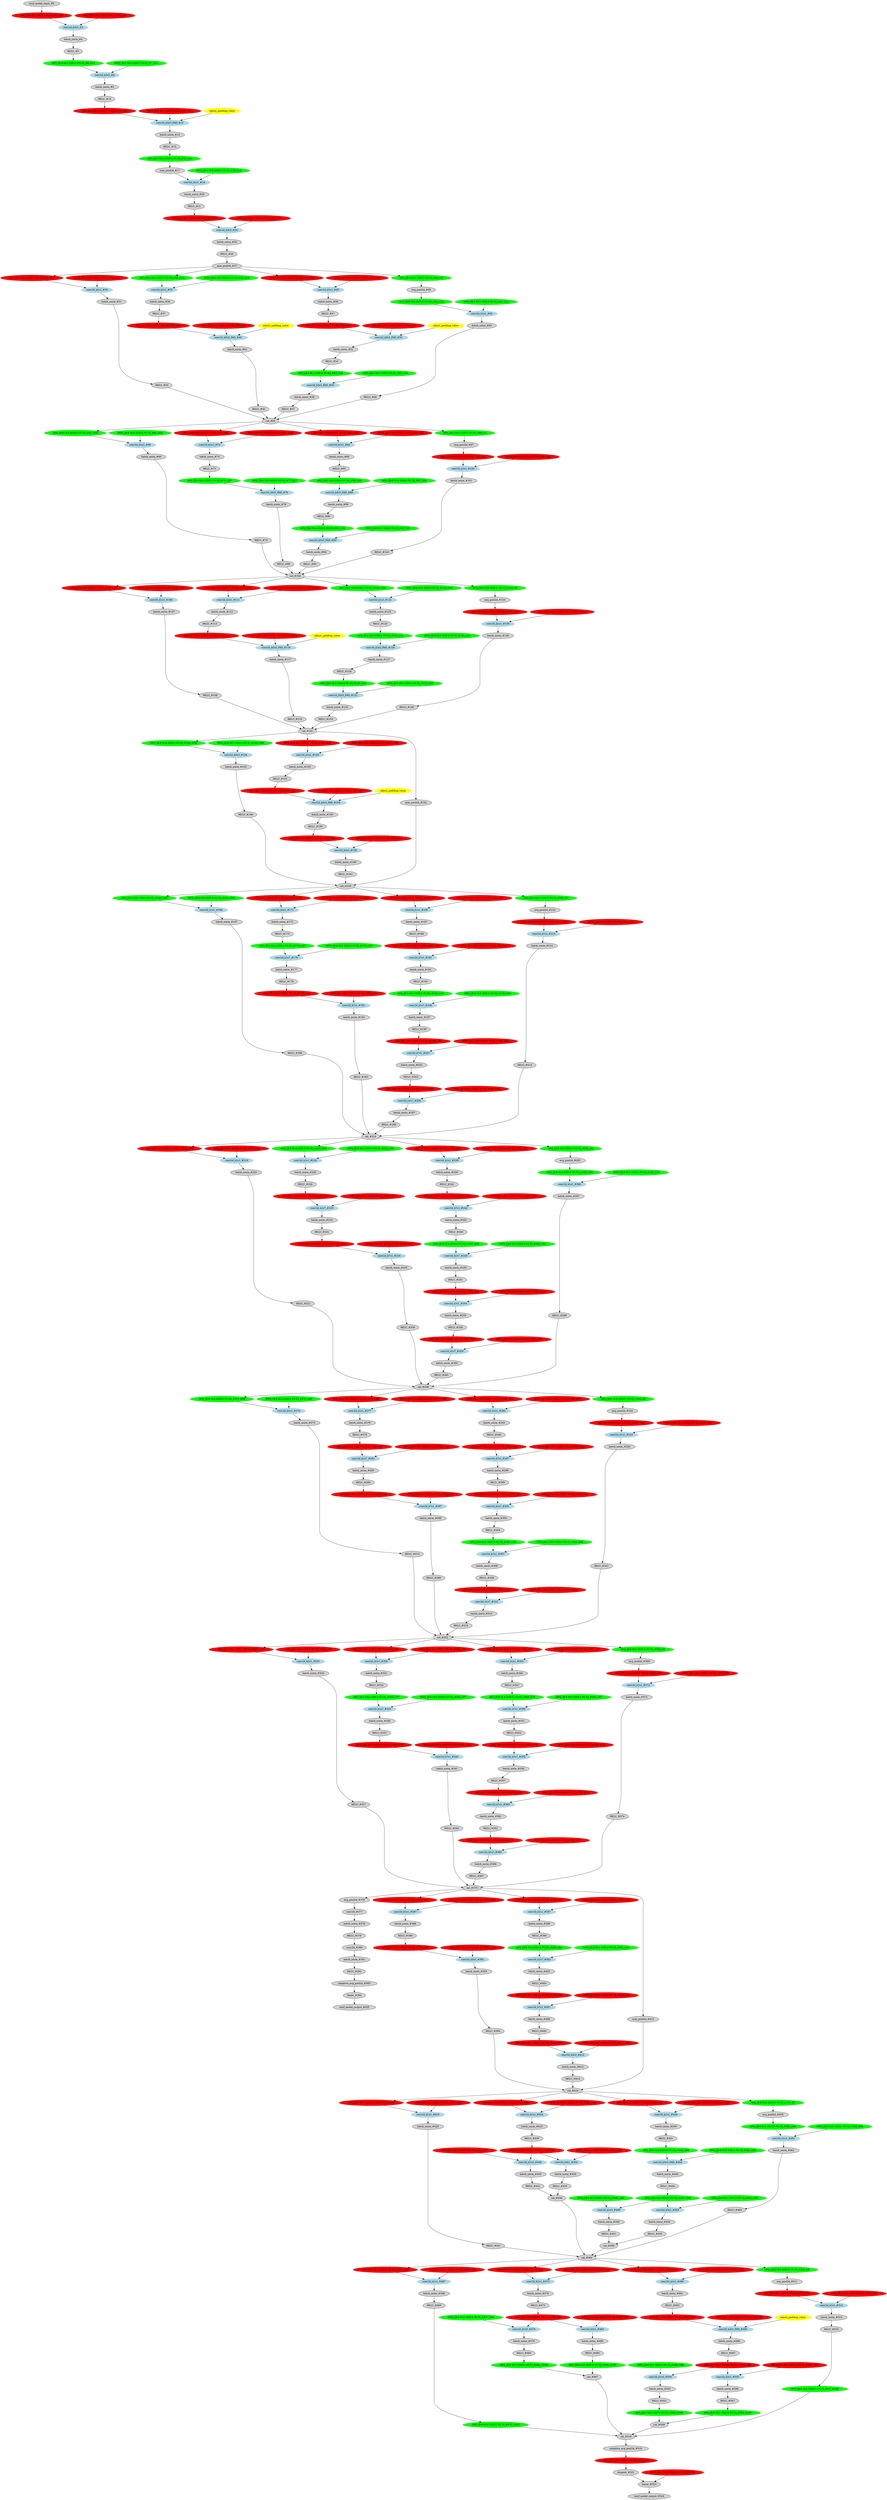 strict digraph  {
"0 /nncf_model_input" [id=0, label="nncf_model_input_#0", scope="", style=filled, type=nncf_model_input];
"1 SymmetricQuantizer/symmetric_quantize" [color=red, id=1, label="AFQ_[B:4 M:S SGN:S PC:N]_#1_G10", scope=SymmetricQuantizer, style=filled, type=symmetric_quantize];
"2 Inception3/BasicConv2d[Conv2d_1a_3x3]/NNCFConv2d[conv]/ModuleDict[pre_ops]/UpdateWeight[0]/SymmetricQuantizer[op]/symmetric_quantize" [color=red, id=2, label="WFQ_[B:4 M:S SGN:S PC:Y]_#2_G10", scope="Inception3/BasicConv2d[Conv2d_1a_3x3]/NNCFConv2d[conv]/ModuleDict[pre_ops]/UpdateWeight[0]/SymmetricQuantizer[op]", style=filled, type=symmetric_quantize];
"3 Inception3/BasicConv2d[Conv2d_1a_3x3]/NNCFConv2d[conv]/conv2d" [color=lightblue, id=3, label="conv2d_k3x3_#3", scope="Inception3/BasicConv2d[Conv2d_1a_3x3]/NNCFConv2d[conv]", style=filled, type=conv2d];
"4 Inception3/BasicConv2d[Conv2d_1a_3x3]/BatchNorm2d[bn]/batch_norm" [id=4, label="batch_norm_#4", scope="Inception3/BasicConv2d[Conv2d_1a_3x3]/BatchNorm2d[bn]", style=filled, type=batch_norm];
"5 Inception3/BasicConv2d[Conv2d_1a_3x3]/RELU" [id=5, label="RELU_#5", scope="Inception3/BasicConv2d[Conv2d_1a_3x3]", style=filled, type=RELU];
"6 Inception3/BasicConv2d[Conv2d_1a_3x3]/AsymmetricQuantizer/asymmetric_quantize" [color=green, id=6, label="AFQ_[B:8 M:A SGN:S PC:N]_#6_G11", scope="Inception3/BasicConv2d[Conv2d_1a_3x3]/AsymmetricQuantizer", style=filled, type=asymmetric_quantize];
"7 Inception3/BasicConv2d[Conv2d_2a_3x3]/NNCFConv2d[conv]/ModuleDict[pre_ops]/UpdateWeight[0]/SymmetricQuantizer[op]/symmetric_quantize" [color=green, id=7, label="WFQ_[B:8 M:S SGN:S PC:Y]_#7_G11", scope="Inception3/BasicConv2d[Conv2d_2a_3x3]/NNCFConv2d[conv]/ModuleDict[pre_ops]/UpdateWeight[0]/SymmetricQuantizer[op]", style=filled, type=symmetric_quantize];
"8 Inception3/BasicConv2d[Conv2d_2a_3x3]/NNCFConv2d[conv]/conv2d" [color=lightblue, id=8, label="conv2d_k3x3_#8", scope="Inception3/BasicConv2d[Conv2d_2a_3x3]/NNCFConv2d[conv]", style=filled, type=conv2d];
"9 Inception3/BasicConv2d[Conv2d_2a_3x3]/BatchNorm2d[bn]/batch_norm" [id=9, label="batch_norm_#9", scope="Inception3/BasicConv2d[Conv2d_2a_3x3]/BatchNorm2d[bn]", style=filled, type=batch_norm];
"10 Inception3/BasicConv2d[Conv2d_2a_3x3]/RELU" [id=10, label="RELU_#10", scope="Inception3/BasicConv2d[Conv2d_2a_3x3]", style=filled, type=RELU];
"11 Inception3/BasicConv2d[Conv2d_2a_3x3]/SymmetricQuantizer/symmetric_quantize" [color=red, id=11, label="AFQ_[B:4 M:S SGN:U PC:N]_#11_G12", scope="Inception3/BasicConv2d[Conv2d_2a_3x3]/SymmetricQuantizer", style=filled, type=symmetric_quantize];
"12 Inception3/BasicConv2d[Conv2d_2b_3x3]/NNCFConv2d[conv]/ModuleDict[pre_ops]/UpdateWeight[1]/SymmetricQuantizer[op]/symmetric_quantize" [color=red, id=12, label="WFQ_[B:4 M:S SGN:S PC:Y]_#12_G12", scope="Inception3/BasicConv2d[Conv2d_2b_3x3]/NNCFConv2d[conv]/ModuleDict[pre_ops]/UpdateWeight[1]/SymmetricQuantizer[op]", style=filled, type=symmetric_quantize];
"13 Inception3/BasicConv2d[Conv2d_2b_3x3]/NNCFConv2d[conv]/conv2d" [color=lightblue, id=13, label="conv2d_k3x3_PAD_#13", scope="Inception3/BasicConv2d[Conv2d_2b_3x3]/NNCFConv2d[conv]", style=filled, type=conv2d];
"14 Inception3/BasicConv2d[Conv2d_2b_3x3]/BatchNorm2d[bn]/batch_norm" [id=14, label="batch_norm_#14", scope="Inception3/BasicConv2d[Conv2d_2b_3x3]/BatchNorm2d[bn]", style=filled, type=batch_norm];
"15 Inception3/BasicConv2d[Conv2d_2b_3x3]/RELU" [id=15, label="RELU_#15", scope="Inception3/BasicConv2d[Conv2d_2b_3x3]", style=filled, type=RELU];
"16 Inception3/BasicConv2d[Conv2d_2b_3x3]/AsymmetricQuantizer/asymmetric_quantize" [color=green, id=16, label="AFQ_[B:8 M:A SGN:S PC:N]_#16_G13", scope="Inception3/BasicConv2d[Conv2d_2b_3x3]/AsymmetricQuantizer", style=filled, type=asymmetric_quantize];
"17 Inception3/MaxPool2d[maxpool1]/max_pool2d" [id=17, label="max_pool2d_#17", scope="Inception3/MaxPool2d[maxpool1]", style=filled, type=max_pool2d];
"18 Inception3/BasicConv2d[Conv2d_3b_1x1]/NNCFConv2d[conv]/ModuleDict[pre_ops]/UpdateWeight[0]/SymmetricQuantizer[op]/symmetric_quantize" [color=green, id=18, label="WFQ_[B:8 M:S SGN:S PC:Y]_#18_G13", scope="Inception3/BasicConv2d[Conv2d_3b_1x1]/NNCFConv2d[conv]/ModuleDict[pre_ops]/UpdateWeight[0]/SymmetricQuantizer[op]", style=filled, type=symmetric_quantize];
"19 Inception3/BasicConv2d[Conv2d_3b_1x1]/NNCFConv2d[conv]/conv2d" [color=lightblue, id=19, label="conv2d_k1x1_#19", scope="Inception3/BasicConv2d[Conv2d_3b_1x1]/NNCFConv2d[conv]", style=filled, type=conv2d];
"20 Inception3/BasicConv2d[Conv2d_3b_1x1]/BatchNorm2d[bn]/batch_norm" [id=20, label="batch_norm_#20", scope="Inception3/BasicConv2d[Conv2d_3b_1x1]/BatchNorm2d[bn]", style=filled, type=batch_norm];
"21 Inception3/BasicConv2d[Conv2d_3b_1x1]/RELU" [id=21, label="RELU_#21", scope="Inception3/BasicConv2d[Conv2d_3b_1x1]", style=filled, type=RELU];
"22 Inception3/BasicConv2d[Conv2d_3b_1x1]/SymmetricQuantizer/symmetric_quantize" [color=red, id=22, label="AFQ_[B:4 M:S SGN:U PC:N]_#22_G14", scope="Inception3/BasicConv2d[Conv2d_3b_1x1]/SymmetricQuantizer", style=filled, type=symmetric_quantize];
"23 Inception3/BasicConv2d[Conv2d_4a_3x3]/NNCFConv2d[conv]/ModuleDict[pre_ops]/UpdateWeight[0]/SymmetricQuantizer[op]/symmetric_quantize" [color=red, id=23, label="WFQ_[B:4 M:S SGN:S PC:Y]_#23_G14", scope="Inception3/BasicConv2d[Conv2d_4a_3x3]/NNCFConv2d[conv]/ModuleDict[pre_ops]/UpdateWeight[0]/SymmetricQuantizer[op]", style=filled, type=symmetric_quantize];
"24 Inception3/BasicConv2d[Conv2d_4a_3x3]/NNCFConv2d[conv]/conv2d" [color=lightblue, id=24, label="conv2d_k3x3_#24", scope="Inception3/BasicConv2d[Conv2d_4a_3x3]/NNCFConv2d[conv]", style=filled, type=conv2d];
"25 Inception3/BasicConv2d[Conv2d_4a_3x3]/BatchNorm2d[bn]/batch_norm" [id=25, label="batch_norm_#25", scope="Inception3/BasicConv2d[Conv2d_4a_3x3]/BatchNorm2d[bn]", style=filled, type=batch_norm];
"26 Inception3/BasicConv2d[Conv2d_4a_3x3]/RELU" [id=26, label="RELU_#26", scope="Inception3/BasicConv2d[Conv2d_4a_3x3]", style=filled, type=RELU];
"27 Inception3/MaxPool2d[maxpool2]/max_pool2d" [id=27, label="max_pool2d_#27", scope="Inception3/MaxPool2d[maxpool2]", style=filled, type=max_pool2d];
"28 Inception3/InceptionA[Mixed_5b]/BasicConv2d[branch1x1]/NNCFConv2d[conv]/ModuleDict[pre_ops]/UpdateWeight[0]/SymmetricQuantizer[op]/symmetric_quantize" [color=red, id=28, label="WFQ_[B:4 M:S SGN:S PC:Y]_#28_G21", scope="Inception3/InceptionA[Mixed_5b]/BasicConv2d[branch1x1]/NNCFConv2d[conv]/ModuleDict[pre_ops]/UpdateWeight[0]/SymmetricQuantizer[op]", style=filled, type=symmetric_quantize];
"29 Inception3/InceptionA[Mixed_5b]/BasicConv2d[branch1x1]/NNCFConv2d[conv]/SymmetricQuantizer/symmetric_quantize" [color=red, id=29, label="AFQ_[B:4 M:S SGN:U PC:N]_#29_G21", scope="Inception3/InceptionA[Mixed_5b]/BasicConv2d[branch1x1]/NNCFConv2d[conv]/SymmetricQuantizer", style=filled, type=symmetric_quantize];
"30 Inception3/InceptionA[Mixed_5b]/BasicConv2d[branch1x1]/NNCFConv2d[conv]/conv2d" [color=lightblue, id=30, label="conv2d_k1x1_#30", scope="Inception3/InceptionA[Mixed_5b]/BasicConv2d[branch1x1]/NNCFConv2d[conv]", style=filled, type=conv2d];
"31 Inception3/InceptionA[Mixed_5b]/BasicConv2d[branch1x1]/BatchNorm2d[bn]/batch_norm" [id=31, label="batch_norm_#31", scope="Inception3/InceptionA[Mixed_5b]/BasicConv2d[branch1x1]/BatchNorm2d[bn]", style=filled, type=batch_norm];
"32 Inception3/InceptionA[Mixed_5b]/BasicConv2d[branch1x1]/RELU" [id=32, label="RELU_#32", scope="Inception3/InceptionA[Mixed_5b]/BasicConv2d[branch1x1]", style=filled, type=RELU];
"33 Inception3/InceptionA[Mixed_5b]/BasicConv2d[branch5x5_1]/NNCFConv2d[conv]/ModuleDict[pre_ops]/UpdateWeight[0]/SymmetricQuantizer[op]/symmetric_quantize" [color=green, id=33, label="WFQ_[B:8 M:S SGN:S PC:Y]_#33_G19", scope="Inception3/InceptionA[Mixed_5b]/BasicConv2d[branch5x5_1]/NNCFConv2d[conv]/ModuleDict[pre_ops]/UpdateWeight[0]/SymmetricQuantizer[op]", style=filled, type=symmetric_quantize];
"34 Inception3/InceptionA[Mixed_5b]/BasicConv2d[branch5x5_1]/NNCFConv2d[conv]/AsymmetricQuantizer/asymmetric_quantize" [color=green, id=34, label="AFQ_[B:8 M:A SGN:S PC:N]_#34_G19", scope="Inception3/InceptionA[Mixed_5b]/BasicConv2d[branch5x5_1]/NNCFConv2d[conv]/AsymmetricQuantizer", style=filled, type=asymmetric_quantize];
"35 Inception3/InceptionA[Mixed_5b]/BasicConv2d[branch5x5_1]/NNCFConv2d[conv]/conv2d" [color=lightblue, id=35, label="conv2d_k1x1_#35", scope="Inception3/InceptionA[Mixed_5b]/BasicConv2d[branch5x5_1]/NNCFConv2d[conv]", style=filled, type=conv2d];
"36 Inception3/InceptionA[Mixed_5b]/BasicConv2d[branch5x5_1]/BatchNorm2d[bn]/batch_norm" [id=36, label="batch_norm_#36", scope="Inception3/InceptionA[Mixed_5b]/BasicConv2d[branch5x5_1]/BatchNorm2d[bn]", style=filled, type=batch_norm];
"37 Inception3/InceptionA[Mixed_5b]/BasicConv2d[branch5x5_1]/RELU" [id=37, label="RELU_#37", scope="Inception3/InceptionA[Mixed_5b]/BasicConv2d[branch5x5_1]", style=filled, type=RELU];
"38 Inception3/InceptionA[Mixed_5b]/BasicConv2d[branch5x5_1]/SymmetricQuantizer/symmetric_quantize" [color=red, id=38, label="AFQ_[B:4 M:S SGN:U PC:N]_#38_G20", scope="Inception3/InceptionA[Mixed_5b]/BasicConv2d[branch5x5_1]/SymmetricQuantizer", style=filled, type=symmetric_quantize];
"39 Inception3/InceptionA[Mixed_5b]/BasicConv2d[branch5x5_2]/NNCFConv2d[conv]/ModuleDict[pre_ops]/UpdateWeight[1]/SymmetricQuantizer[op]/symmetric_quantize" [color=red, id=39, label="WFQ_[B:4 M:S SGN:S PC:Y]_#39_G20", scope="Inception3/InceptionA[Mixed_5b]/BasicConv2d[branch5x5_2]/NNCFConv2d[conv]/ModuleDict[pre_ops]/UpdateWeight[1]/SymmetricQuantizer[op]", style=filled, type=symmetric_quantize];
"40 Inception3/InceptionA[Mixed_5b]/BasicConv2d[branch5x5_2]/NNCFConv2d[conv]/conv2d" [color=lightblue, id=40, label="conv2d_k5x5_PAD_#40", scope="Inception3/InceptionA[Mixed_5b]/BasicConv2d[branch5x5_2]/NNCFConv2d[conv]", style=filled, type=conv2d];
"41 Inception3/InceptionA[Mixed_5b]/BasicConv2d[branch5x5_2]/BatchNorm2d[bn]/batch_norm" [id=41, label="batch_norm_#41", scope="Inception3/InceptionA[Mixed_5b]/BasicConv2d[branch5x5_2]/BatchNorm2d[bn]", style=filled, type=batch_norm];
"42 Inception3/InceptionA[Mixed_5b]/BasicConv2d[branch5x5_2]/RELU" [id=42, label="RELU_#42", scope="Inception3/InceptionA[Mixed_5b]/BasicConv2d[branch5x5_2]", style=filled, type=RELU];
"43 Inception3/InceptionA[Mixed_5b]/BasicConv2d[branch3x3dbl_1]/NNCFConv2d[conv]/ModuleDict[pre_ops]/UpdateWeight[0]/SymmetricQuantizer[op]/symmetric_quantize" [color=red, id=43, label="WFQ_[B:4 M:S SGN:S PC:Y]_#43_G16", scope="Inception3/InceptionA[Mixed_5b]/BasicConv2d[branch3x3dbl_1]/NNCFConv2d[conv]/ModuleDict[pre_ops]/UpdateWeight[0]/SymmetricQuantizer[op]", style=filled, type=symmetric_quantize];
"44 Inception3/InceptionA[Mixed_5b]/BasicConv2d[branch3x3dbl_1]/NNCFConv2d[conv]/SymmetricQuantizer/symmetric_quantize" [color=red, id=44, label="AFQ_[B:4 M:S SGN:U PC:N]_#44_G16", scope="Inception3/InceptionA[Mixed_5b]/BasicConv2d[branch3x3dbl_1]/NNCFConv2d[conv]/SymmetricQuantizer", style=filled, type=symmetric_quantize];
"45 Inception3/InceptionA[Mixed_5b]/BasicConv2d[branch3x3dbl_1]/NNCFConv2d[conv]/conv2d" [color=lightblue, id=45, label="conv2d_k1x1_#45", scope="Inception3/InceptionA[Mixed_5b]/BasicConv2d[branch3x3dbl_1]/NNCFConv2d[conv]", style=filled, type=conv2d];
"46 Inception3/InceptionA[Mixed_5b]/BasicConv2d[branch3x3dbl_1]/BatchNorm2d[bn]/batch_norm" [id=46, label="batch_norm_#46", scope="Inception3/InceptionA[Mixed_5b]/BasicConv2d[branch3x3dbl_1]/BatchNorm2d[bn]", style=filled, type=batch_norm];
"47 Inception3/InceptionA[Mixed_5b]/BasicConv2d[branch3x3dbl_1]/RELU" [id=47, label="RELU_#47", scope="Inception3/InceptionA[Mixed_5b]/BasicConv2d[branch3x3dbl_1]", style=filled, type=RELU];
"48 Inception3/InceptionA[Mixed_5b]/BasicConv2d[branch3x3dbl_1]/SymmetricQuantizer/symmetric_quantize" [color=red, id=48, label="AFQ_[B:4 M:S SGN:U PC:N]_#48_G17", scope="Inception3/InceptionA[Mixed_5b]/BasicConv2d[branch3x3dbl_1]/SymmetricQuantizer", style=filled, type=symmetric_quantize];
"49 Inception3/InceptionA[Mixed_5b]/BasicConv2d[branch3x3dbl_2]/NNCFConv2d[conv]/ModuleDict[pre_ops]/UpdateWeight[1]/SymmetricQuantizer[op]/symmetric_quantize" [color=red, id=49, label="WFQ_[B:4 M:S SGN:S PC:Y]_#49_G17", scope="Inception3/InceptionA[Mixed_5b]/BasicConv2d[branch3x3dbl_2]/NNCFConv2d[conv]/ModuleDict[pre_ops]/UpdateWeight[1]/SymmetricQuantizer[op]", style=filled, type=symmetric_quantize];
"50 Inception3/InceptionA[Mixed_5b]/BasicConv2d[branch3x3dbl_2]/NNCFConv2d[conv]/conv2d" [color=lightblue, id=50, label="conv2d_k3x3_PAD_#50", scope="Inception3/InceptionA[Mixed_5b]/BasicConv2d[branch3x3dbl_2]/NNCFConv2d[conv]", style=filled, type=conv2d];
"51 Inception3/InceptionA[Mixed_5b]/BasicConv2d[branch3x3dbl_2]/BatchNorm2d[bn]/batch_norm" [id=51, label="batch_norm_#51", scope="Inception3/InceptionA[Mixed_5b]/BasicConv2d[branch3x3dbl_2]/BatchNorm2d[bn]", style=filled, type=batch_norm];
"52 Inception3/InceptionA[Mixed_5b]/BasicConv2d[branch3x3dbl_2]/RELU" [id=52, label="RELU_#52", scope="Inception3/InceptionA[Mixed_5b]/BasicConv2d[branch3x3dbl_2]", style=filled, type=RELU];
"53 Inception3/InceptionA[Mixed_5b]/BasicConv2d[branch3x3dbl_2]/AsymmetricQuantizer/asymmetric_quantize" [color=green, id=53, label="AFQ_[B:8 M:A SGN:S PC:N]_#53_G18", scope="Inception3/InceptionA[Mixed_5b]/BasicConv2d[branch3x3dbl_2]/AsymmetricQuantizer", style=filled, type=asymmetric_quantize];
"54 Inception3/InceptionA[Mixed_5b]/BasicConv2d[branch3x3dbl_3]/NNCFConv2d[conv]/ModuleDict[pre_ops]/UpdateWeight[0]/SymmetricQuantizer[op]/symmetric_quantize" [color=green, id=54, label="WFQ_[B:8 M:S SGN:S PC:Y]_#54_G18", scope="Inception3/InceptionA[Mixed_5b]/BasicConv2d[branch3x3dbl_3]/NNCFConv2d[conv]/ModuleDict[pre_ops]/UpdateWeight[0]/SymmetricQuantizer[op]", style=filled, type=symmetric_quantize];
"55 Inception3/InceptionA[Mixed_5b]/BasicConv2d[branch3x3dbl_3]/NNCFConv2d[conv]/conv2d" [color=lightblue, id=55, label="conv2d_k3x3_PAD_#55", scope="Inception3/InceptionA[Mixed_5b]/BasicConv2d[branch3x3dbl_3]/NNCFConv2d[conv]", style=filled, type=conv2d];
"56 Inception3/InceptionA[Mixed_5b]/BasicConv2d[branch3x3dbl_3]/BatchNorm2d[bn]/batch_norm" [id=56, label="batch_norm_#56", scope="Inception3/InceptionA[Mixed_5b]/BasicConv2d[branch3x3dbl_3]/BatchNorm2d[bn]", style=filled, type=batch_norm];
"57 Inception3/InceptionA[Mixed_5b]/BasicConv2d[branch3x3dbl_3]/RELU" [id=57, label="RELU_#57", scope="Inception3/InceptionA[Mixed_5b]/BasicConv2d[branch3x3dbl_3]", style=filled, type=RELU];
"58 Inception3/InceptionA[Mixed_5b]/SymmetricQuantizer/symmetric_quantize" [color=green, id=58, label="AFQ_[B:8 M:S SGN:U PC:Y]_#58_G0", scope="Inception3/InceptionA[Mixed_5b]/SymmetricQuantizer", style=filled, type=symmetric_quantize];
"59 Inception3/InceptionA[Mixed_5b]/avg_pool2d" [id=59, label="avg_pool2d_#59", scope="Inception3/InceptionA[Mixed_5b]", style=filled, type=avg_pool2d];
"60 Inception3/InceptionA[Mixed_5b]/AsymmetricQuantizer/asymmetric_quantize" [color=green, id=60, label="AFQ_[B:8 M:A SGN:S PC:N]_#60_G15", scope="Inception3/InceptionA[Mixed_5b]/AsymmetricQuantizer", style=filled, type=asymmetric_quantize];
"61 Inception3/InceptionA[Mixed_5b]/BasicConv2d[branch_pool]/NNCFConv2d[conv]/ModuleDict[pre_ops]/UpdateWeight[0]/SymmetricQuantizer[op]/symmetric_quantize" [color=green, id=61, label="WFQ_[B:8 M:S SGN:S PC:Y]_#61_G15", scope="Inception3/InceptionA[Mixed_5b]/BasicConv2d[branch_pool]/NNCFConv2d[conv]/ModuleDict[pre_ops]/UpdateWeight[0]/SymmetricQuantizer[op]", style=filled, type=symmetric_quantize];
"62 Inception3/InceptionA[Mixed_5b]/BasicConv2d[branch_pool]/NNCFConv2d[conv]/conv2d" [color=lightblue, id=62, label="conv2d_k1x1_#62", scope="Inception3/InceptionA[Mixed_5b]/BasicConv2d[branch_pool]/NNCFConv2d[conv]", style=filled, type=conv2d];
"63 Inception3/InceptionA[Mixed_5b]/BasicConv2d[branch_pool]/BatchNorm2d[bn]/batch_norm" [id=63, label="batch_norm_#63", scope="Inception3/InceptionA[Mixed_5b]/BasicConv2d[branch_pool]/BatchNorm2d[bn]", style=filled, type=batch_norm];
"64 Inception3/InceptionA[Mixed_5b]/BasicConv2d[branch_pool]/RELU" [id=64, label="RELU_#64", scope="Inception3/InceptionA[Mixed_5b]/BasicConv2d[branch_pool]", style=filled, type=RELU];
"65 Inception3/InceptionA[Mixed_5b]/cat" [id=65, label="cat_#65", scope="Inception3/InceptionA[Mixed_5b]", style=filled, type=cat];
"66 Inception3/InceptionA[Mixed_5c]/BasicConv2d[branch1x1]/NNCFConv2d[conv]/ModuleDict[pre_ops]/UpdateWeight[0]/SymmetricQuantizer[op]/symmetric_quantize" [color=green, id=66, label="WFQ_[B:8 M:S SGN:S PC:Y]_#66_G28", scope="Inception3/InceptionA[Mixed_5c]/BasicConv2d[branch1x1]/NNCFConv2d[conv]/ModuleDict[pre_ops]/UpdateWeight[0]/SymmetricQuantizer[op]", style=filled, type=symmetric_quantize];
"67 Inception3/InceptionA[Mixed_5c]/BasicConv2d[branch1x1]/NNCFConv2d[conv]/AsymmetricQuantizer/asymmetric_quantize" [color=green, id=67, label="AFQ_[B:8 M:A SGN:S PC:N]_#67_G28", scope="Inception3/InceptionA[Mixed_5c]/BasicConv2d[branch1x1]/NNCFConv2d[conv]/AsymmetricQuantizer", style=filled, type=asymmetric_quantize];
"68 Inception3/InceptionA[Mixed_5c]/BasicConv2d[branch1x1]/NNCFConv2d[conv]/conv2d" [color=lightblue, id=68, label="conv2d_k1x1_#68", scope="Inception3/InceptionA[Mixed_5c]/BasicConv2d[branch1x1]/NNCFConv2d[conv]", style=filled, type=conv2d];
"69 Inception3/InceptionA[Mixed_5c]/BasicConv2d[branch1x1]/BatchNorm2d[bn]/batch_norm" [id=69, label="batch_norm_#69", scope="Inception3/InceptionA[Mixed_5c]/BasicConv2d[branch1x1]/BatchNorm2d[bn]", style=filled, type=batch_norm];
"70 Inception3/InceptionA[Mixed_5c]/BasicConv2d[branch1x1]/RELU" [id=70, label="RELU_#70", scope="Inception3/InceptionA[Mixed_5c]/BasicConv2d[branch1x1]", style=filled, type=RELU];
"71 Inception3/InceptionA[Mixed_5c]/BasicConv2d[branch5x5_1]/NNCFConv2d[conv]/ModuleDict[pre_ops]/UpdateWeight[0]/SymmetricQuantizer[op]/symmetric_quantize" [color=red, id=71, label="WFQ_[B:4 M:S SGN:S PC:Y]_#71_G26", scope="Inception3/InceptionA[Mixed_5c]/BasicConv2d[branch5x5_1]/NNCFConv2d[conv]/ModuleDict[pre_ops]/UpdateWeight[0]/SymmetricQuantizer[op]", style=filled, type=symmetric_quantize];
"72 Inception3/InceptionA[Mixed_5c]/BasicConv2d[branch5x5_1]/NNCFConv2d[conv]/SymmetricQuantizer/symmetric_quantize" [color=red, id=72, label="AFQ_[B:4 M:S SGN:U PC:N]_#72_G26", scope="Inception3/InceptionA[Mixed_5c]/BasicConv2d[branch5x5_1]/NNCFConv2d[conv]/SymmetricQuantizer", style=filled, type=symmetric_quantize];
"73 Inception3/InceptionA[Mixed_5c]/BasicConv2d[branch5x5_1]/NNCFConv2d[conv]/conv2d" [color=lightblue, id=73, label="conv2d_k1x1_#73", scope="Inception3/InceptionA[Mixed_5c]/BasicConv2d[branch5x5_1]/NNCFConv2d[conv]", style=filled, type=conv2d];
"74 Inception3/InceptionA[Mixed_5c]/BasicConv2d[branch5x5_1]/BatchNorm2d[bn]/batch_norm" [id=74, label="batch_norm_#74", scope="Inception3/InceptionA[Mixed_5c]/BasicConv2d[branch5x5_1]/BatchNorm2d[bn]", style=filled, type=batch_norm];
"75 Inception3/InceptionA[Mixed_5c]/BasicConv2d[branch5x5_1]/RELU" [id=75, label="RELU_#75", scope="Inception3/InceptionA[Mixed_5c]/BasicConv2d[branch5x5_1]", style=filled, type=RELU];
"76 Inception3/InceptionA[Mixed_5c]/BasicConv2d[branch5x5_1]/AsymmetricQuantizer/asymmetric_quantize" [color=green, id=76, label="AFQ_[B:8 M:A SGN:S PC:N]_#76_G27", scope="Inception3/InceptionA[Mixed_5c]/BasicConv2d[branch5x5_1]/AsymmetricQuantizer", style=filled, type=asymmetric_quantize];
"77 Inception3/InceptionA[Mixed_5c]/BasicConv2d[branch5x5_2]/NNCFConv2d[conv]/ModuleDict[pre_ops]/UpdateWeight[0]/SymmetricQuantizer[op]/symmetric_quantize" [color=green, id=77, label="WFQ_[B:8 M:S SGN:S PC:Y]_#77_G27", scope="Inception3/InceptionA[Mixed_5c]/BasicConv2d[branch5x5_2]/NNCFConv2d[conv]/ModuleDict[pre_ops]/UpdateWeight[0]/SymmetricQuantizer[op]", style=filled, type=symmetric_quantize];
"78 Inception3/InceptionA[Mixed_5c]/BasicConv2d[branch5x5_2]/NNCFConv2d[conv]/conv2d" [color=lightblue, id=78, label="conv2d_k5x5_PAD_#78", scope="Inception3/InceptionA[Mixed_5c]/BasicConv2d[branch5x5_2]/NNCFConv2d[conv]", style=filled, type=conv2d];
"79 Inception3/InceptionA[Mixed_5c]/BasicConv2d[branch5x5_2]/BatchNorm2d[bn]/batch_norm" [id=79, label="batch_norm_#79", scope="Inception3/InceptionA[Mixed_5c]/BasicConv2d[branch5x5_2]/BatchNorm2d[bn]", style=filled, type=batch_norm];
"80 Inception3/InceptionA[Mixed_5c]/BasicConv2d[branch5x5_2]/RELU" [id=80, label="RELU_#80", scope="Inception3/InceptionA[Mixed_5c]/BasicConv2d[branch5x5_2]", style=filled, type=RELU];
"81 Inception3/InceptionA[Mixed_5c]/BasicConv2d[branch3x3dbl_1]/NNCFConv2d[conv]/ModuleDict[pre_ops]/UpdateWeight[0]/SymmetricQuantizer[op]/symmetric_quantize" [color=red, id=81, label="WFQ_[B:4 M:S SGN:S PC:Y]_#81_G23", scope="Inception3/InceptionA[Mixed_5c]/BasicConv2d[branch3x3dbl_1]/NNCFConv2d[conv]/ModuleDict[pre_ops]/UpdateWeight[0]/SymmetricQuantizer[op]", style=filled, type=symmetric_quantize];
"82 Inception3/InceptionA[Mixed_5c]/BasicConv2d[branch3x3dbl_1]/NNCFConv2d[conv]/SymmetricQuantizer/symmetric_quantize" [color=red, id=82, label="AFQ_[B:4 M:S SGN:U PC:N]_#82_G23", scope="Inception3/InceptionA[Mixed_5c]/BasicConv2d[branch3x3dbl_1]/NNCFConv2d[conv]/SymmetricQuantizer", style=filled, type=symmetric_quantize];
"83 Inception3/InceptionA[Mixed_5c]/BasicConv2d[branch3x3dbl_1]/NNCFConv2d[conv]/conv2d" [color=lightblue, id=83, label="conv2d_k1x1_#83", scope="Inception3/InceptionA[Mixed_5c]/BasicConv2d[branch3x3dbl_1]/NNCFConv2d[conv]", style=filled, type=conv2d];
"84 Inception3/InceptionA[Mixed_5c]/BasicConv2d[branch3x3dbl_1]/BatchNorm2d[bn]/batch_norm" [id=84, label="batch_norm_#84", scope="Inception3/InceptionA[Mixed_5c]/BasicConv2d[branch3x3dbl_1]/BatchNorm2d[bn]", style=filled, type=batch_norm];
"85 Inception3/InceptionA[Mixed_5c]/BasicConv2d[branch3x3dbl_1]/RELU" [id=85, label="RELU_#85", scope="Inception3/InceptionA[Mixed_5c]/BasicConv2d[branch3x3dbl_1]", style=filled, type=RELU];
"86 Inception3/InceptionA[Mixed_5c]/BasicConv2d[branch3x3dbl_1]/AsymmetricQuantizer/asymmetric_quantize" [color=green, id=86, label="AFQ_[B:8 M:A SGN:S PC:N]_#86_G24", scope="Inception3/InceptionA[Mixed_5c]/BasicConv2d[branch3x3dbl_1]/AsymmetricQuantizer", style=filled, type=asymmetric_quantize];
"87 Inception3/InceptionA[Mixed_5c]/BasicConv2d[branch3x3dbl_2]/NNCFConv2d[conv]/ModuleDict[pre_ops]/UpdateWeight[0]/SymmetricQuantizer[op]/symmetric_quantize" [color=green, id=87, label="WFQ_[B:8 M:S SGN:S PC:Y]_#87_G24", scope="Inception3/InceptionA[Mixed_5c]/BasicConv2d[branch3x3dbl_2]/NNCFConv2d[conv]/ModuleDict[pre_ops]/UpdateWeight[0]/SymmetricQuantizer[op]", style=filled, type=symmetric_quantize];
"88 Inception3/InceptionA[Mixed_5c]/BasicConv2d[branch3x3dbl_2]/NNCFConv2d[conv]/conv2d" [color=lightblue, id=88, label="conv2d_k3x3_PAD_#88", scope="Inception3/InceptionA[Mixed_5c]/BasicConv2d[branch3x3dbl_2]/NNCFConv2d[conv]", style=filled, type=conv2d];
"89 Inception3/InceptionA[Mixed_5c]/BasicConv2d[branch3x3dbl_2]/BatchNorm2d[bn]/batch_norm" [id=89, label="batch_norm_#89", scope="Inception3/InceptionA[Mixed_5c]/BasicConv2d[branch3x3dbl_2]/BatchNorm2d[bn]", style=filled, type=batch_norm];
"90 Inception3/InceptionA[Mixed_5c]/BasicConv2d[branch3x3dbl_2]/RELU" [id=90, label="RELU_#90", scope="Inception3/InceptionA[Mixed_5c]/BasicConv2d[branch3x3dbl_2]", style=filled, type=RELU];
"91 Inception3/InceptionA[Mixed_5c]/BasicConv2d[branch3x3dbl_2]/AsymmetricQuantizer/asymmetric_quantize" [color=green, id=91, label="AFQ_[B:8 M:A SGN:S PC:N]_#91_G25", scope="Inception3/InceptionA[Mixed_5c]/BasicConv2d[branch3x3dbl_2]/AsymmetricQuantizer", style=filled, type=asymmetric_quantize];
"92 Inception3/InceptionA[Mixed_5c]/BasicConv2d[branch3x3dbl_3]/NNCFConv2d[conv]/ModuleDict[pre_ops]/UpdateWeight[0]/SymmetricQuantizer[op]/symmetric_quantize" [color=green, id=92, label="WFQ_[B:8 M:S SGN:S PC:Y]_#92_G25", scope="Inception3/InceptionA[Mixed_5c]/BasicConv2d[branch3x3dbl_3]/NNCFConv2d[conv]/ModuleDict[pre_ops]/UpdateWeight[0]/SymmetricQuantizer[op]", style=filled, type=symmetric_quantize];
"93 Inception3/InceptionA[Mixed_5c]/BasicConv2d[branch3x3dbl_3]/NNCFConv2d[conv]/conv2d" [color=lightblue, id=93, label="conv2d_k3x3_PAD_#93", scope="Inception3/InceptionA[Mixed_5c]/BasicConv2d[branch3x3dbl_3]/NNCFConv2d[conv]", style=filled, type=conv2d];
"94 Inception3/InceptionA[Mixed_5c]/BasicConv2d[branch3x3dbl_3]/BatchNorm2d[bn]/batch_norm" [id=94, label="batch_norm_#94", scope="Inception3/InceptionA[Mixed_5c]/BasicConv2d[branch3x3dbl_3]/BatchNorm2d[bn]", style=filled, type=batch_norm];
"95 Inception3/InceptionA[Mixed_5c]/BasicConv2d[branch3x3dbl_3]/RELU" [id=95, label="RELU_#95", scope="Inception3/InceptionA[Mixed_5c]/BasicConv2d[branch3x3dbl_3]", style=filled, type=RELU];
"96 Inception3/InceptionA[Mixed_5c]/SymmetricQuantizer/symmetric_quantize" [color=green, id=96, label="AFQ_[B:8 M:S SGN:U PC:Y]_#96_G1", scope="Inception3/InceptionA[Mixed_5c]/SymmetricQuantizer", style=filled, type=symmetric_quantize];
"97 Inception3/InceptionA[Mixed_5c]/avg_pool2d" [id=97, label="avg_pool2d_#97", scope="Inception3/InceptionA[Mixed_5c]", style=filled, type=avg_pool2d];
"98 Inception3/InceptionA[Mixed_5c]/SymmetricQuantizer/symmetric_quantize" [color=red, id=98, label="AFQ_[B:4 M:S SGN:U PC:N]_#98_G22", scope="Inception3/InceptionA[Mixed_5c]/SymmetricQuantizer", style=filled, type=symmetric_quantize];
"99 Inception3/InceptionA[Mixed_5c]/BasicConv2d[branch_pool]/NNCFConv2d[conv]/ModuleDict[pre_ops]/UpdateWeight[0]/SymmetricQuantizer[op]/symmetric_quantize" [color=red, id=99, label="WFQ_[B:4 M:S SGN:S PC:Y]_#99_G22", scope="Inception3/InceptionA[Mixed_5c]/BasicConv2d[branch_pool]/NNCFConv2d[conv]/ModuleDict[pre_ops]/UpdateWeight[0]/SymmetricQuantizer[op]", style=filled, type=symmetric_quantize];
"100 Inception3/InceptionA[Mixed_5c]/BasicConv2d[branch_pool]/NNCFConv2d[conv]/conv2d" [color=lightblue, id=100, label="conv2d_k1x1_#100", scope="Inception3/InceptionA[Mixed_5c]/BasicConv2d[branch_pool]/NNCFConv2d[conv]", style=filled, type=conv2d];
"101 Inception3/InceptionA[Mixed_5c]/BasicConv2d[branch_pool]/BatchNorm2d[bn]/batch_norm" [id=101, label="batch_norm_#101", scope="Inception3/InceptionA[Mixed_5c]/BasicConv2d[branch_pool]/BatchNorm2d[bn]", style=filled, type=batch_norm];
"102 Inception3/InceptionA[Mixed_5c]/BasicConv2d[branch_pool]/RELU" [id=102, label="RELU_#102", scope="Inception3/InceptionA[Mixed_5c]/BasicConv2d[branch_pool]", style=filled, type=RELU];
"103 Inception3/InceptionA[Mixed_5c]/cat" [id=103, label="cat_#103", scope="Inception3/InceptionA[Mixed_5c]", style=filled, type=cat];
"104 Inception3/InceptionA[Mixed_5d]/BasicConv2d[branch1x1]/NNCFConv2d[conv]/ModuleDict[pre_ops]/UpdateWeight[0]/SymmetricQuantizer[op]/symmetric_quantize" [color=red, id=104, label="WFQ_[B:4 M:S SGN:S PC:Y]_#104_G35", scope="Inception3/InceptionA[Mixed_5d]/BasicConv2d[branch1x1]/NNCFConv2d[conv]/ModuleDict[pre_ops]/UpdateWeight[0]/SymmetricQuantizer[op]", style=filled, type=symmetric_quantize];
"105 Inception3/InceptionA[Mixed_5d]/BasicConv2d[branch1x1]/NNCFConv2d[conv]/SymmetricQuantizer/symmetric_quantize" [color=red, id=105, label="AFQ_[B:4 M:S SGN:U PC:N]_#105_G35", scope="Inception3/InceptionA[Mixed_5d]/BasicConv2d[branch1x1]/NNCFConv2d[conv]/SymmetricQuantizer", style=filled, type=symmetric_quantize];
"106 Inception3/InceptionA[Mixed_5d]/BasicConv2d[branch1x1]/NNCFConv2d[conv]/conv2d" [color=lightblue, id=106, label="conv2d_k1x1_#106", scope="Inception3/InceptionA[Mixed_5d]/BasicConv2d[branch1x1]/NNCFConv2d[conv]", style=filled, type=conv2d];
"107 Inception3/InceptionA[Mixed_5d]/BasicConv2d[branch1x1]/BatchNorm2d[bn]/batch_norm" [id=107, label="batch_norm_#107", scope="Inception3/InceptionA[Mixed_5d]/BasicConv2d[branch1x1]/BatchNorm2d[bn]", style=filled, type=batch_norm];
"108 Inception3/InceptionA[Mixed_5d]/BasicConv2d[branch1x1]/RELU" [id=108, label="RELU_#108", scope="Inception3/InceptionA[Mixed_5d]/BasicConv2d[branch1x1]", style=filled, type=RELU];
"109 Inception3/InceptionA[Mixed_5d]/BasicConv2d[branch5x5_1]/NNCFConv2d[conv]/ModuleDict[pre_ops]/UpdateWeight[0]/SymmetricQuantizer[op]/symmetric_quantize" [color=red, id=109, label="WFQ_[B:4 M:S SGN:S PC:Y]_#109_G33", scope="Inception3/InceptionA[Mixed_5d]/BasicConv2d[branch5x5_1]/NNCFConv2d[conv]/ModuleDict[pre_ops]/UpdateWeight[0]/SymmetricQuantizer[op]", style=filled, type=symmetric_quantize];
"110 Inception3/InceptionA[Mixed_5d]/BasicConv2d[branch5x5_1]/NNCFConv2d[conv]/SymmetricQuantizer/symmetric_quantize" [color=red, id=110, label="AFQ_[B:4 M:S SGN:U PC:N]_#110_G33", scope="Inception3/InceptionA[Mixed_5d]/BasicConv2d[branch5x5_1]/NNCFConv2d[conv]/SymmetricQuantizer", style=filled, type=symmetric_quantize];
"111 Inception3/InceptionA[Mixed_5d]/BasicConv2d[branch5x5_1]/NNCFConv2d[conv]/conv2d" [color=lightblue, id=111, label="conv2d_k1x1_#111", scope="Inception3/InceptionA[Mixed_5d]/BasicConv2d[branch5x5_1]/NNCFConv2d[conv]", style=filled, type=conv2d];
"112 Inception3/InceptionA[Mixed_5d]/BasicConv2d[branch5x5_1]/BatchNorm2d[bn]/batch_norm" [id=112, label="batch_norm_#112", scope="Inception3/InceptionA[Mixed_5d]/BasicConv2d[branch5x5_1]/BatchNorm2d[bn]", style=filled, type=batch_norm];
"113 Inception3/InceptionA[Mixed_5d]/BasicConv2d[branch5x5_1]/RELU" [id=113, label="RELU_#113", scope="Inception3/InceptionA[Mixed_5d]/BasicConv2d[branch5x5_1]", style=filled, type=RELU];
"114 Inception3/InceptionA[Mixed_5d]/BasicConv2d[branch5x5_1]/SymmetricQuantizer/symmetric_quantize" [color=red, id=114, label="AFQ_[B:4 M:S SGN:U PC:N]_#114_G34", scope="Inception3/InceptionA[Mixed_5d]/BasicConv2d[branch5x5_1]/SymmetricQuantizer", style=filled, type=symmetric_quantize];
"115 Inception3/InceptionA[Mixed_5d]/BasicConv2d[branch5x5_2]/NNCFConv2d[conv]/ModuleDict[pre_ops]/UpdateWeight[1]/SymmetricQuantizer[op]/symmetric_quantize" [color=red, id=115, label="WFQ_[B:4 M:S SGN:S PC:Y]_#115_G34", scope="Inception3/InceptionA[Mixed_5d]/BasicConv2d[branch5x5_2]/NNCFConv2d[conv]/ModuleDict[pre_ops]/UpdateWeight[1]/SymmetricQuantizer[op]", style=filled, type=symmetric_quantize];
"116 Inception3/InceptionA[Mixed_5d]/BasicConv2d[branch5x5_2]/NNCFConv2d[conv]/conv2d" [color=lightblue, id=116, label="conv2d_k5x5_PAD_#116", scope="Inception3/InceptionA[Mixed_5d]/BasicConv2d[branch5x5_2]/NNCFConv2d[conv]", style=filled, type=conv2d];
"117 Inception3/InceptionA[Mixed_5d]/BasicConv2d[branch5x5_2]/BatchNorm2d[bn]/batch_norm" [id=117, label="batch_norm_#117", scope="Inception3/InceptionA[Mixed_5d]/BasicConv2d[branch5x5_2]/BatchNorm2d[bn]", style=filled, type=batch_norm];
"118 Inception3/InceptionA[Mixed_5d]/BasicConv2d[branch5x5_2]/RELU" [id=118, label="RELU_#118", scope="Inception3/InceptionA[Mixed_5d]/BasicConv2d[branch5x5_2]", style=filled, type=RELU];
"119 Inception3/InceptionA[Mixed_5d]/BasicConv2d[branch3x3dbl_1]/NNCFConv2d[conv]/ModuleDict[pre_ops]/UpdateWeight[0]/SymmetricQuantizer[op]/symmetric_quantize" [color=green, id=119, label="WFQ_[B:8 M:S SGN:S PC:Y]_#119_G30", scope="Inception3/InceptionA[Mixed_5d]/BasicConv2d[branch3x3dbl_1]/NNCFConv2d[conv]/ModuleDict[pre_ops]/UpdateWeight[0]/SymmetricQuantizer[op]", style=filled, type=symmetric_quantize];
"120 Inception3/InceptionA[Mixed_5d]/BasicConv2d[branch3x3dbl_1]/NNCFConv2d[conv]/AsymmetricQuantizer/asymmetric_quantize" [color=green, id=120, label="AFQ_[B:8 M:A SGN:S PC:N]_#120_G30", scope="Inception3/InceptionA[Mixed_5d]/BasicConv2d[branch3x3dbl_1]/NNCFConv2d[conv]/AsymmetricQuantizer", style=filled, type=asymmetric_quantize];
"121 Inception3/InceptionA[Mixed_5d]/BasicConv2d[branch3x3dbl_1]/NNCFConv2d[conv]/conv2d" [color=lightblue, id=121, label="conv2d_k1x1_#121", scope="Inception3/InceptionA[Mixed_5d]/BasicConv2d[branch3x3dbl_1]/NNCFConv2d[conv]", style=filled, type=conv2d];
"122 Inception3/InceptionA[Mixed_5d]/BasicConv2d[branch3x3dbl_1]/BatchNorm2d[bn]/batch_norm" [id=122, label="batch_norm_#122", scope="Inception3/InceptionA[Mixed_5d]/BasicConv2d[branch3x3dbl_1]/BatchNorm2d[bn]", style=filled, type=batch_norm];
"123 Inception3/InceptionA[Mixed_5d]/BasicConv2d[branch3x3dbl_1]/RELU" [id=123, label="RELU_#123", scope="Inception3/InceptionA[Mixed_5d]/BasicConv2d[branch3x3dbl_1]", style=filled, type=RELU];
"124 Inception3/InceptionA[Mixed_5d]/BasicConv2d[branch3x3dbl_1]/AsymmetricQuantizer/asymmetric_quantize" [color=green, id=124, label="AFQ_[B:8 M:A SGN:S PC:N]_#124_G31", scope="Inception3/InceptionA[Mixed_5d]/BasicConv2d[branch3x3dbl_1]/AsymmetricQuantizer", style=filled, type=asymmetric_quantize];
"125 Inception3/InceptionA[Mixed_5d]/BasicConv2d[branch3x3dbl_2]/NNCFConv2d[conv]/ModuleDict[pre_ops]/UpdateWeight[0]/SymmetricQuantizer[op]/symmetric_quantize" [color=green, id=125, label="WFQ_[B:8 M:S SGN:S PC:Y]_#125_G31", scope="Inception3/InceptionA[Mixed_5d]/BasicConv2d[branch3x3dbl_2]/NNCFConv2d[conv]/ModuleDict[pre_ops]/UpdateWeight[0]/SymmetricQuantizer[op]", style=filled, type=symmetric_quantize];
"126 Inception3/InceptionA[Mixed_5d]/BasicConv2d[branch3x3dbl_2]/NNCFConv2d[conv]/conv2d" [color=lightblue, id=126, label="conv2d_k3x3_PAD_#126", scope="Inception3/InceptionA[Mixed_5d]/BasicConv2d[branch3x3dbl_2]/NNCFConv2d[conv]", style=filled, type=conv2d];
"127 Inception3/InceptionA[Mixed_5d]/BasicConv2d[branch3x3dbl_2]/BatchNorm2d[bn]/batch_norm" [id=127, label="batch_norm_#127", scope="Inception3/InceptionA[Mixed_5d]/BasicConv2d[branch3x3dbl_2]/BatchNorm2d[bn]", style=filled, type=batch_norm];
"128 Inception3/InceptionA[Mixed_5d]/BasicConv2d[branch3x3dbl_2]/RELU" [id=128, label="RELU_#128", scope="Inception3/InceptionA[Mixed_5d]/BasicConv2d[branch3x3dbl_2]", style=filled, type=RELU];
"129 Inception3/InceptionA[Mixed_5d]/BasicConv2d[branch3x3dbl_2]/AsymmetricQuantizer/asymmetric_quantize" [color=green, id=129, label="AFQ_[B:8 M:A SGN:S PC:N]_#129_G32", scope="Inception3/InceptionA[Mixed_5d]/BasicConv2d[branch3x3dbl_2]/AsymmetricQuantizer", style=filled, type=asymmetric_quantize];
"130 Inception3/InceptionA[Mixed_5d]/BasicConv2d[branch3x3dbl_3]/NNCFConv2d[conv]/ModuleDict[pre_ops]/UpdateWeight[0]/SymmetricQuantizer[op]/symmetric_quantize" [color=green, id=130, label="WFQ_[B:8 M:S SGN:S PC:Y]_#130_G32", scope="Inception3/InceptionA[Mixed_5d]/BasicConv2d[branch3x3dbl_3]/NNCFConv2d[conv]/ModuleDict[pre_ops]/UpdateWeight[0]/SymmetricQuantizer[op]", style=filled, type=symmetric_quantize];
"131 Inception3/InceptionA[Mixed_5d]/BasicConv2d[branch3x3dbl_3]/NNCFConv2d[conv]/conv2d" [color=lightblue, id=131, label="conv2d_k3x3_PAD_#131", scope="Inception3/InceptionA[Mixed_5d]/BasicConv2d[branch3x3dbl_3]/NNCFConv2d[conv]", style=filled, type=conv2d];
"132 Inception3/InceptionA[Mixed_5d]/BasicConv2d[branch3x3dbl_3]/BatchNorm2d[bn]/batch_norm" [id=132, label="batch_norm_#132", scope="Inception3/InceptionA[Mixed_5d]/BasicConv2d[branch3x3dbl_3]/BatchNorm2d[bn]", style=filled, type=batch_norm];
"133 Inception3/InceptionA[Mixed_5d]/BasicConv2d[branch3x3dbl_3]/RELU" [id=133, label="RELU_#133", scope="Inception3/InceptionA[Mixed_5d]/BasicConv2d[branch3x3dbl_3]", style=filled, type=RELU];
"134 Inception3/InceptionA[Mixed_5d]/SymmetricQuantizer/symmetric_quantize" [color=green, id=134, label="AFQ_[B:8 M:S SGN:U PC:Y]_#134_G2", scope="Inception3/InceptionA[Mixed_5d]/SymmetricQuantizer", style=filled, type=symmetric_quantize];
"135 Inception3/InceptionA[Mixed_5d]/avg_pool2d" [id=135, label="avg_pool2d_#135", scope="Inception3/InceptionA[Mixed_5d]", style=filled, type=avg_pool2d];
"136 Inception3/InceptionA[Mixed_5d]/SymmetricQuantizer/symmetric_quantize" [color=red, id=136, label="AFQ_[B:4 M:S SGN:U PC:N]_#136_G29", scope="Inception3/InceptionA[Mixed_5d]/SymmetricQuantizer", style=filled, type=symmetric_quantize];
"137 Inception3/InceptionA[Mixed_5d]/BasicConv2d[branch_pool]/NNCFConv2d[conv]/ModuleDict[pre_ops]/UpdateWeight[0]/SymmetricQuantizer[op]/symmetric_quantize" [color=red, id=137, label="WFQ_[B:4 M:S SGN:S PC:Y]_#137_G29", scope="Inception3/InceptionA[Mixed_5d]/BasicConv2d[branch_pool]/NNCFConv2d[conv]/ModuleDict[pre_ops]/UpdateWeight[0]/SymmetricQuantizer[op]", style=filled, type=symmetric_quantize];
"138 Inception3/InceptionA[Mixed_5d]/BasicConv2d[branch_pool]/NNCFConv2d[conv]/conv2d" [color=lightblue, id=138, label="conv2d_k1x1_#138", scope="Inception3/InceptionA[Mixed_5d]/BasicConv2d[branch_pool]/NNCFConv2d[conv]", style=filled, type=conv2d];
"139 Inception3/InceptionA[Mixed_5d]/BasicConv2d[branch_pool]/BatchNorm2d[bn]/batch_norm" [id=139, label="batch_norm_#139", scope="Inception3/InceptionA[Mixed_5d]/BasicConv2d[branch_pool]/BatchNorm2d[bn]", style=filled, type=batch_norm];
"140 Inception3/InceptionA[Mixed_5d]/BasicConv2d[branch_pool]/RELU" [id=140, label="RELU_#140", scope="Inception3/InceptionA[Mixed_5d]/BasicConv2d[branch_pool]", style=filled, type=RELU];
"141 Inception3/InceptionA[Mixed_5d]/cat" [id=141, label="cat_#141", scope="Inception3/InceptionA[Mixed_5d]", style=filled, type=cat];
"142 Inception3/InceptionB[Mixed_6a]/BasicConv2d[branch3x3]/NNCFConv2d[conv]/ModuleDict[pre_ops]/UpdateWeight[0]/SymmetricQuantizer[op]/symmetric_quantize" [color=green, id=142, label="WFQ_[B:8 M:S SGN:S PC:Y]_#142_G39", scope="Inception3/InceptionB[Mixed_6a]/BasicConv2d[branch3x3]/NNCFConv2d[conv]/ModuleDict[pre_ops]/UpdateWeight[0]/SymmetricQuantizer[op]", style=filled, type=symmetric_quantize];
"143 Inception3/InceptionB[Mixed_6a]/BasicConv2d[branch3x3]/NNCFConv2d[conv]/AsymmetricQuantizer/asymmetric_quantize" [color=green, id=143, label="AFQ_[B:8 M:A SGN:S PC:N]_#143_G39", scope="Inception3/InceptionB[Mixed_6a]/BasicConv2d[branch3x3]/NNCFConv2d[conv]/AsymmetricQuantizer", style=filled, type=asymmetric_quantize];
"144 Inception3/InceptionB[Mixed_6a]/BasicConv2d[branch3x3]/NNCFConv2d[conv]/conv2d" [color=lightblue, id=144, label="conv2d_k3x3_#144", scope="Inception3/InceptionB[Mixed_6a]/BasicConv2d[branch3x3]/NNCFConv2d[conv]", style=filled, type=conv2d];
"145 Inception3/InceptionB[Mixed_6a]/BasicConv2d[branch3x3]/BatchNorm2d[bn]/batch_norm" [id=145, label="batch_norm_#145", scope="Inception3/InceptionB[Mixed_6a]/BasicConv2d[branch3x3]/BatchNorm2d[bn]", style=filled, type=batch_norm];
"146 Inception3/InceptionB[Mixed_6a]/BasicConv2d[branch3x3]/RELU" [id=146, label="RELU_#146", scope="Inception3/InceptionB[Mixed_6a]/BasicConv2d[branch3x3]", style=filled, type=RELU];
"147 Inception3/InceptionB[Mixed_6a]/BasicConv2d[branch3x3dbl_1]/NNCFConv2d[conv]/ModuleDict[pre_ops]/UpdateWeight[0]/SymmetricQuantizer[op]/symmetric_quantize" [color=red, id=147, label="WFQ_[B:4 M:S SGN:S PC:Y]_#147_G36", scope="Inception3/InceptionB[Mixed_6a]/BasicConv2d[branch3x3dbl_1]/NNCFConv2d[conv]/ModuleDict[pre_ops]/UpdateWeight[0]/SymmetricQuantizer[op]", style=filled, type=symmetric_quantize];
"148 Inception3/InceptionB[Mixed_6a]/BasicConv2d[branch3x3dbl_1]/NNCFConv2d[conv]/SymmetricQuantizer/symmetric_quantize" [color=red, id=148, label="AFQ_[B:4 M:S SGN:U PC:N]_#148_G36", scope="Inception3/InceptionB[Mixed_6a]/BasicConv2d[branch3x3dbl_1]/NNCFConv2d[conv]/SymmetricQuantizer", style=filled, type=symmetric_quantize];
"149 Inception3/InceptionB[Mixed_6a]/BasicConv2d[branch3x3dbl_1]/NNCFConv2d[conv]/conv2d" [color=lightblue, id=149, label="conv2d_k1x1_#149", scope="Inception3/InceptionB[Mixed_6a]/BasicConv2d[branch3x3dbl_1]/NNCFConv2d[conv]", style=filled, type=conv2d];
"150 Inception3/InceptionB[Mixed_6a]/BasicConv2d[branch3x3dbl_1]/BatchNorm2d[bn]/batch_norm" [id=150, label="batch_norm_#150", scope="Inception3/InceptionB[Mixed_6a]/BasicConv2d[branch3x3dbl_1]/BatchNorm2d[bn]", style=filled, type=batch_norm];
"151 Inception3/InceptionB[Mixed_6a]/BasicConv2d[branch3x3dbl_1]/RELU" [id=151, label="RELU_#151", scope="Inception3/InceptionB[Mixed_6a]/BasicConv2d[branch3x3dbl_1]", style=filled, type=RELU];
"152 Inception3/InceptionB[Mixed_6a]/BasicConv2d[branch3x3dbl_1]/SymmetricQuantizer/symmetric_quantize" [color=red, id=152, label="AFQ_[B:4 M:S SGN:U PC:N]_#152_G37", scope="Inception3/InceptionB[Mixed_6a]/BasicConv2d[branch3x3dbl_1]/SymmetricQuantizer", style=filled, type=symmetric_quantize];
"153 Inception3/InceptionB[Mixed_6a]/BasicConv2d[branch3x3dbl_2]/NNCFConv2d[conv]/ModuleDict[pre_ops]/UpdateWeight[1]/SymmetricQuantizer[op]/symmetric_quantize" [color=red, id=153, label="WFQ_[B:4 M:S SGN:S PC:Y]_#153_G37", scope="Inception3/InceptionB[Mixed_6a]/BasicConv2d[branch3x3dbl_2]/NNCFConv2d[conv]/ModuleDict[pre_ops]/UpdateWeight[1]/SymmetricQuantizer[op]", style=filled, type=symmetric_quantize];
"154 Inception3/InceptionB[Mixed_6a]/BasicConv2d[branch3x3dbl_2]/NNCFConv2d[conv]/conv2d" [color=lightblue, id=154, label="conv2d_k3x3_PAD_#154", scope="Inception3/InceptionB[Mixed_6a]/BasicConv2d[branch3x3dbl_2]/NNCFConv2d[conv]", style=filled, type=conv2d];
"155 Inception3/InceptionB[Mixed_6a]/BasicConv2d[branch3x3dbl_2]/BatchNorm2d[bn]/batch_norm" [id=155, label="batch_norm_#155", scope="Inception3/InceptionB[Mixed_6a]/BasicConv2d[branch3x3dbl_2]/BatchNorm2d[bn]", style=filled, type=batch_norm];
"156 Inception3/InceptionB[Mixed_6a]/BasicConv2d[branch3x3dbl_2]/RELU" [id=156, label="RELU_#156", scope="Inception3/InceptionB[Mixed_6a]/BasicConv2d[branch3x3dbl_2]", style=filled, type=RELU];
"157 Inception3/InceptionB[Mixed_6a]/BasicConv2d[branch3x3dbl_2]/SymmetricQuantizer/symmetric_quantize" [color=red, id=157, label="AFQ_[B:4 M:S SGN:U PC:N]_#157_G38", scope="Inception3/InceptionB[Mixed_6a]/BasicConv2d[branch3x3dbl_2]/SymmetricQuantizer", style=filled, type=symmetric_quantize];
"158 Inception3/InceptionB[Mixed_6a]/BasicConv2d[branch3x3dbl_3]/NNCFConv2d[conv]/ModuleDict[pre_ops]/UpdateWeight[0]/SymmetricQuantizer[op]/symmetric_quantize" [color=red, id=158, label="WFQ_[B:4 M:S SGN:S PC:Y]_#158_G38", scope="Inception3/InceptionB[Mixed_6a]/BasicConv2d[branch3x3dbl_3]/NNCFConv2d[conv]/ModuleDict[pre_ops]/UpdateWeight[0]/SymmetricQuantizer[op]", style=filled, type=symmetric_quantize];
"159 Inception3/InceptionB[Mixed_6a]/BasicConv2d[branch3x3dbl_3]/NNCFConv2d[conv]/conv2d" [color=lightblue, id=159, label="conv2d_k3x3_#159", scope="Inception3/InceptionB[Mixed_6a]/BasicConv2d[branch3x3dbl_3]/NNCFConv2d[conv]", style=filled, type=conv2d];
"160 Inception3/InceptionB[Mixed_6a]/BasicConv2d[branch3x3dbl_3]/BatchNorm2d[bn]/batch_norm" [id=160, label="batch_norm_#160", scope="Inception3/InceptionB[Mixed_6a]/BasicConv2d[branch3x3dbl_3]/BatchNorm2d[bn]", style=filled, type=batch_norm];
"161 Inception3/InceptionB[Mixed_6a]/BasicConv2d[branch3x3dbl_3]/RELU" [id=161, label="RELU_#161", scope="Inception3/InceptionB[Mixed_6a]/BasicConv2d[branch3x3dbl_3]", style=filled, type=RELU];
"162 Inception3/InceptionB[Mixed_6a]/max_pool2d" [id=162, label="max_pool2d_#162", scope="Inception3/InceptionB[Mixed_6a]", style=filled, type=max_pool2d];
"163 Inception3/InceptionB[Mixed_6a]/cat" [id=163, label="cat_#163", scope="Inception3/InceptionB[Mixed_6a]", style=filled, type=cat];
"164 Inception3/InceptionC[Mixed_6b]/BasicConv2d[branch1x1]/NNCFConv2d[conv]/ModuleDict[pre_ops]/UpdateWeight[0]/SymmetricQuantizer[op]/symmetric_quantize" [color=green, id=164, label="WFQ_[B:8 M:S SGN:S PC:Y]_#164_G49", scope="Inception3/InceptionC[Mixed_6b]/BasicConv2d[branch1x1]/NNCFConv2d[conv]/ModuleDict[pre_ops]/UpdateWeight[0]/SymmetricQuantizer[op]", style=filled, type=symmetric_quantize];
"165 Inception3/InceptionC[Mixed_6b]/BasicConv2d[branch1x1]/NNCFConv2d[conv]/AsymmetricQuantizer/asymmetric_quantize" [color=green, id=165, label="AFQ_[B:8 M:A SGN:S PC:N]_#165_G49", scope="Inception3/InceptionC[Mixed_6b]/BasicConv2d[branch1x1]/NNCFConv2d[conv]/AsymmetricQuantizer", style=filled, type=asymmetric_quantize];
"166 Inception3/InceptionC[Mixed_6b]/BasicConv2d[branch1x1]/NNCFConv2d[conv]/conv2d" [color=lightblue, id=166, label="conv2d_k1x1_#166", scope="Inception3/InceptionC[Mixed_6b]/BasicConv2d[branch1x1]/NNCFConv2d[conv]", style=filled, type=conv2d];
"167 Inception3/InceptionC[Mixed_6b]/BasicConv2d[branch1x1]/BatchNorm2d[bn]/batch_norm" [id=167, label="batch_norm_#167", scope="Inception3/InceptionC[Mixed_6b]/BasicConv2d[branch1x1]/BatchNorm2d[bn]", style=filled, type=batch_norm];
"168 Inception3/InceptionC[Mixed_6b]/BasicConv2d[branch1x1]/RELU" [id=168, label="RELU_#168", scope="Inception3/InceptionC[Mixed_6b]/BasicConv2d[branch1x1]", style=filled, type=RELU];
"169 Inception3/InceptionC[Mixed_6b]/BasicConv2d[branch7x7_1]/NNCFConv2d[conv]/ModuleDict[pre_ops]/UpdateWeight[0]/SymmetricQuantizer[op]/symmetric_quantize" [color=red, id=169, label="WFQ_[B:4 M:S SGN:S PC:Y]_#169_G46", scope="Inception3/InceptionC[Mixed_6b]/BasicConv2d[branch7x7_1]/NNCFConv2d[conv]/ModuleDict[pre_ops]/UpdateWeight[0]/SymmetricQuantizer[op]", style=filled, type=symmetric_quantize];
"170 Inception3/InceptionC[Mixed_6b]/BasicConv2d[branch7x7_1]/NNCFConv2d[conv]/SymmetricQuantizer/symmetric_quantize" [color=red, id=170, label="AFQ_[B:4 M:S SGN:U PC:N]_#170_G46", scope="Inception3/InceptionC[Mixed_6b]/BasicConv2d[branch7x7_1]/NNCFConv2d[conv]/SymmetricQuantizer", style=filled, type=symmetric_quantize];
"171 Inception3/InceptionC[Mixed_6b]/BasicConv2d[branch7x7_1]/NNCFConv2d[conv]/conv2d" [color=lightblue, id=171, label="conv2d_k1x1_#171", scope="Inception3/InceptionC[Mixed_6b]/BasicConv2d[branch7x7_1]/NNCFConv2d[conv]", style=filled, type=conv2d];
"172 Inception3/InceptionC[Mixed_6b]/BasicConv2d[branch7x7_1]/BatchNorm2d[bn]/batch_norm" [id=172, label="batch_norm_#172", scope="Inception3/InceptionC[Mixed_6b]/BasicConv2d[branch7x7_1]/BatchNorm2d[bn]", style=filled, type=batch_norm];
"173 Inception3/InceptionC[Mixed_6b]/BasicConv2d[branch7x7_1]/RELU" [id=173, label="RELU_#173", scope="Inception3/InceptionC[Mixed_6b]/BasicConv2d[branch7x7_1]", style=filled, type=RELU];
"174 Inception3/InceptionC[Mixed_6b]/BasicConv2d[branch7x7_1]/AsymmetricQuantizer/asymmetric_quantize" [color=green, id=174, label="AFQ_[B:8 M:A SGN:S PC:N]_#174_G47", scope="Inception3/InceptionC[Mixed_6b]/BasicConv2d[branch7x7_1]/AsymmetricQuantizer", style=filled, type=asymmetric_quantize];
"175 Inception3/InceptionC[Mixed_6b]/BasicConv2d[branch7x7_2]/NNCFConv2d[conv]/ModuleDict[pre_ops]/UpdateWeight[0]/SymmetricQuantizer[op]/symmetric_quantize" [color=green, id=175, label="WFQ_[B:8 M:S SGN:S PC:Y]_#175_G47", scope="Inception3/InceptionC[Mixed_6b]/BasicConv2d[branch7x7_2]/NNCFConv2d[conv]/ModuleDict[pre_ops]/UpdateWeight[0]/SymmetricQuantizer[op]", style=filled, type=symmetric_quantize];
"176 Inception3/InceptionC[Mixed_6b]/BasicConv2d[branch7x7_2]/NNCFConv2d[conv]/conv2d" [color=lightblue, id=176, label="conv2d_k1x7_#176", scope="Inception3/InceptionC[Mixed_6b]/BasicConv2d[branch7x7_2]/NNCFConv2d[conv]", style=filled, type=conv2d];
"177 Inception3/InceptionC[Mixed_6b]/BasicConv2d[branch7x7_2]/BatchNorm2d[bn]/batch_norm" [id=177, label="batch_norm_#177", scope="Inception3/InceptionC[Mixed_6b]/BasicConv2d[branch7x7_2]/BatchNorm2d[bn]", style=filled, type=batch_norm];
"178 Inception3/InceptionC[Mixed_6b]/BasicConv2d[branch7x7_2]/RELU" [id=178, label="RELU_#178", scope="Inception3/InceptionC[Mixed_6b]/BasicConv2d[branch7x7_2]", style=filled, type=RELU];
"179 Inception3/InceptionC[Mixed_6b]/BasicConv2d[branch7x7_2]/SymmetricQuantizer/symmetric_quantize" [color=red, id=179, label="AFQ_[B:4 M:S SGN:U PC:N]_#179_G48", scope="Inception3/InceptionC[Mixed_6b]/BasicConv2d[branch7x7_2]/SymmetricQuantizer", style=filled, type=symmetric_quantize];
"180 Inception3/InceptionC[Mixed_6b]/BasicConv2d[branch7x7_3]/NNCFConv2d[conv]/ModuleDict[pre_ops]/UpdateWeight[0]/SymmetricQuantizer[op]/symmetric_quantize" [color=red, id=180, label="WFQ_[B:4 M:S SGN:S PC:Y]_#180_G48", scope="Inception3/InceptionC[Mixed_6b]/BasicConv2d[branch7x7_3]/NNCFConv2d[conv]/ModuleDict[pre_ops]/UpdateWeight[0]/SymmetricQuantizer[op]", style=filled, type=symmetric_quantize];
"181 Inception3/InceptionC[Mixed_6b]/BasicConv2d[branch7x7_3]/NNCFConv2d[conv]/conv2d" [color=lightblue, id=181, label="conv2d_k7x1_#181", scope="Inception3/InceptionC[Mixed_6b]/BasicConv2d[branch7x7_3]/NNCFConv2d[conv]", style=filled, type=conv2d];
"182 Inception3/InceptionC[Mixed_6b]/BasicConv2d[branch7x7_3]/BatchNorm2d[bn]/batch_norm" [id=182, label="batch_norm_#182", scope="Inception3/InceptionC[Mixed_6b]/BasicConv2d[branch7x7_3]/BatchNorm2d[bn]", style=filled, type=batch_norm];
"183 Inception3/InceptionC[Mixed_6b]/BasicConv2d[branch7x7_3]/RELU" [id=183, label="RELU_#183", scope="Inception3/InceptionC[Mixed_6b]/BasicConv2d[branch7x7_3]", style=filled, type=RELU];
"184 Inception3/InceptionC[Mixed_6b]/BasicConv2d[branch7x7dbl_1]/NNCFConv2d[conv]/ModuleDict[pre_ops]/UpdateWeight[0]/SymmetricQuantizer[op]/symmetric_quantize" [color=red, id=184, label="WFQ_[B:4 M:S SGN:S PC:Y]_#184_G41", scope="Inception3/InceptionC[Mixed_6b]/BasicConv2d[branch7x7dbl_1]/NNCFConv2d[conv]/ModuleDict[pre_ops]/UpdateWeight[0]/SymmetricQuantizer[op]", style=filled, type=symmetric_quantize];
"185 Inception3/InceptionC[Mixed_6b]/BasicConv2d[branch7x7dbl_1]/NNCFConv2d[conv]/SymmetricQuantizer/symmetric_quantize" [color=red, id=185, label="AFQ_[B:4 M:S SGN:U PC:N]_#185_G41", scope="Inception3/InceptionC[Mixed_6b]/BasicConv2d[branch7x7dbl_1]/NNCFConv2d[conv]/SymmetricQuantizer", style=filled, type=symmetric_quantize];
"186 Inception3/InceptionC[Mixed_6b]/BasicConv2d[branch7x7dbl_1]/NNCFConv2d[conv]/conv2d" [color=lightblue, id=186, label="conv2d_k1x1_#186", scope="Inception3/InceptionC[Mixed_6b]/BasicConv2d[branch7x7dbl_1]/NNCFConv2d[conv]", style=filled, type=conv2d];
"187 Inception3/InceptionC[Mixed_6b]/BasicConv2d[branch7x7dbl_1]/BatchNorm2d[bn]/batch_norm" [id=187, label="batch_norm_#187", scope="Inception3/InceptionC[Mixed_6b]/BasicConv2d[branch7x7dbl_1]/BatchNorm2d[bn]", style=filled, type=batch_norm];
"188 Inception3/InceptionC[Mixed_6b]/BasicConv2d[branch7x7dbl_1]/RELU" [id=188, label="RELU_#188", scope="Inception3/InceptionC[Mixed_6b]/BasicConv2d[branch7x7dbl_1]", style=filled, type=RELU];
"189 Inception3/InceptionC[Mixed_6b]/BasicConv2d[branch7x7dbl_1]/SymmetricQuantizer/symmetric_quantize" [color=red, id=189, label="AFQ_[B:4 M:S SGN:U PC:N]_#189_G42", scope="Inception3/InceptionC[Mixed_6b]/BasicConv2d[branch7x7dbl_1]/SymmetricQuantizer", style=filled, type=symmetric_quantize];
"190 Inception3/InceptionC[Mixed_6b]/BasicConv2d[branch7x7dbl_2]/NNCFConv2d[conv]/ModuleDict[pre_ops]/UpdateWeight[0]/SymmetricQuantizer[op]/symmetric_quantize" [color=red, id=190, label="WFQ_[B:4 M:S SGN:S PC:Y]_#190_G42", scope="Inception3/InceptionC[Mixed_6b]/BasicConv2d[branch7x7dbl_2]/NNCFConv2d[conv]/ModuleDict[pre_ops]/UpdateWeight[0]/SymmetricQuantizer[op]", style=filled, type=symmetric_quantize];
"191 Inception3/InceptionC[Mixed_6b]/BasicConv2d[branch7x7dbl_2]/NNCFConv2d[conv]/conv2d" [color=lightblue, id=191, label="conv2d_k7x1_#191", scope="Inception3/InceptionC[Mixed_6b]/BasicConv2d[branch7x7dbl_2]/NNCFConv2d[conv]", style=filled, type=conv2d];
"192 Inception3/InceptionC[Mixed_6b]/BasicConv2d[branch7x7dbl_2]/BatchNorm2d[bn]/batch_norm" [id=192, label="batch_norm_#192", scope="Inception3/InceptionC[Mixed_6b]/BasicConv2d[branch7x7dbl_2]/BatchNorm2d[bn]", style=filled, type=batch_norm];
"193 Inception3/InceptionC[Mixed_6b]/BasicConv2d[branch7x7dbl_2]/RELU" [id=193, label="RELU_#193", scope="Inception3/InceptionC[Mixed_6b]/BasicConv2d[branch7x7dbl_2]", style=filled, type=RELU];
"194 Inception3/InceptionC[Mixed_6b]/BasicConv2d[branch7x7dbl_2]/AsymmetricQuantizer/asymmetric_quantize" [color=green, id=194, label="AFQ_[B:8 M:A SGN:S PC:N]_#194_G43", scope="Inception3/InceptionC[Mixed_6b]/BasicConv2d[branch7x7dbl_2]/AsymmetricQuantizer", style=filled, type=asymmetric_quantize];
"195 Inception3/InceptionC[Mixed_6b]/BasicConv2d[branch7x7dbl_3]/NNCFConv2d[conv]/ModuleDict[pre_ops]/UpdateWeight[0]/SymmetricQuantizer[op]/symmetric_quantize" [color=green, id=195, label="WFQ_[B:8 M:S SGN:S PC:Y]_#195_G43", scope="Inception3/InceptionC[Mixed_6b]/BasicConv2d[branch7x7dbl_3]/NNCFConv2d[conv]/ModuleDict[pre_ops]/UpdateWeight[0]/SymmetricQuantizer[op]", style=filled, type=symmetric_quantize];
"196 Inception3/InceptionC[Mixed_6b]/BasicConv2d[branch7x7dbl_3]/NNCFConv2d[conv]/conv2d" [color=lightblue, id=196, label="conv2d_k1x7_#196", scope="Inception3/InceptionC[Mixed_6b]/BasicConv2d[branch7x7dbl_3]/NNCFConv2d[conv]", style=filled, type=conv2d];
"197 Inception3/InceptionC[Mixed_6b]/BasicConv2d[branch7x7dbl_3]/BatchNorm2d[bn]/batch_norm" [id=197, label="batch_norm_#197", scope="Inception3/InceptionC[Mixed_6b]/BasicConv2d[branch7x7dbl_3]/BatchNorm2d[bn]", style=filled, type=batch_norm];
"198 Inception3/InceptionC[Mixed_6b]/BasicConv2d[branch7x7dbl_3]/RELU" [id=198, label="RELU_#198", scope="Inception3/InceptionC[Mixed_6b]/BasicConv2d[branch7x7dbl_3]", style=filled, type=RELU];
"199 Inception3/InceptionC[Mixed_6b]/BasicConv2d[branch7x7dbl_3]/SymmetricQuantizer/symmetric_quantize" [color=red, id=199, label="AFQ_[B:4 M:S SGN:U PC:N]_#199_G44", scope="Inception3/InceptionC[Mixed_6b]/BasicConv2d[branch7x7dbl_3]/SymmetricQuantizer", style=filled, type=symmetric_quantize];
"200 Inception3/InceptionC[Mixed_6b]/BasicConv2d[branch7x7dbl_4]/NNCFConv2d[conv]/ModuleDict[pre_ops]/UpdateWeight[0]/SymmetricQuantizer[op]/symmetric_quantize" [color=red, id=200, label="WFQ_[B:4 M:S SGN:S PC:Y]_#200_G44", scope="Inception3/InceptionC[Mixed_6b]/BasicConv2d[branch7x7dbl_4]/NNCFConv2d[conv]/ModuleDict[pre_ops]/UpdateWeight[0]/SymmetricQuantizer[op]", style=filled, type=symmetric_quantize];
"201 Inception3/InceptionC[Mixed_6b]/BasicConv2d[branch7x7dbl_4]/NNCFConv2d[conv]/conv2d" [color=lightblue, id=201, label="conv2d_k7x1_#201", scope="Inception3/InceptionC[Mixed_6b]/BasicConv2d[branch7x7dbl_4]/NNCFConv2d[conv]", style=filled, type=conv2d];
"202 Inception3/InceptionC[Mixed_6b]/BasicConv2d[branch7x7dbl_4]/BatchNorm2d[bn]/batch_norm" [id=202, label="batch_norm_#202", scope="Inception3/InceptionC[Mixed_6b]/BasicConv2d[branch7x7dbl_4]/BatchNorm2d[bn]", style=filled, type=batch_norm];
"203 Inception3/InceptionC[Mixed_6b]/BasicConv2d[branch7x7dbl_4]/RELU" [id=203, label="RELU_#203", scope="Inception3/InceptionC[Mixed_6b]/BasicConv2d[branch7x7dbl_4]", style=filled, type=RELU];
"204 Inception3/InceptionC[Mixed_6b]/BasicConv2d[branch7x7dbl_4]/SymmetricQuantizer/symmetric_quantize" [color=red, id=204, label="AFQ_[B:4 M:S SGN:U PC:N]_#204_G45", scope="Inception3/InceptionC[Mixed_6b]/BasicConv2d[branch7x7dbl_4]/SymmetricQuantizer", style=filled, type=symmetric_quantize];
"205 Inception3/InceptionC[Mixed_6b]/BasicConv2d[branch7x7dbl_5]/NNCFConv2d[conv]/ModuleDict[pre_ops]/UpdateWeight[0]/SymmetricQuantizer[op]/symmetric_quantize" [color=red, id=205, label="WFQ_[B:4 M:S SGN:S PC:Y]_#205_G45", scope="Inception3/InceptionC[Mixed_6b]/BasicConv2d[branch7x7dbl_5]/NNCFConv2d[conv]/ModuleDict[pre_ops]/UpdateWeight[0]/SymmetricQuantizer[op]", style=filled, type=symmetric_quantize];
"206 Inception3/InceptionC[Mixed_6b]/BasicConv2d[branch7x7dbl_5]/NNCFConv2d[conv]/conv2d" [color=lightblue, id=206, label="conv2d_k1x7_#206", scope="Inception3/InceptionC[Mixed_6b]/BasicConv2d[branch7x7dbl_5]/NNCFConv2d[conv]", style=filled, type=conv2d];
"207 Inception3/InceptionC[Mixed_6b]/BasicConv2d[branch7x7dbl_5]/BatchNorm2d[bn]/batch_norm" [id=207, label="batch_norm_#207", scope="Inception3/InceptionC[Mixed_6b]/BasicConv2d[branch7x7dbl_5]/BatchNorm2d[bn]", style=filled, type=batch_norm];
"208 Inception3/InceptionC[Mixed_6b]/BasicConv2d[branch7x7dbl_5]/RELU" [id=208, label="RELU_#208", scope="Inception3/InceptionC[Mixed_6b]/BasicConv2d[branch7x7dbl_5]", style=filled, type=RELU];
"209 Inception3/InceptionC[Mixed_6b]/SymmetricQuantizer/symmetric_quantize" [color=green, id=209, label="AFQ_[B:8 M:S SGN:U PC:Y]_#209_G3", scope="Inception3/InceptionC[Mixed_6b]/SymmetricQuantizer", style=filled, type=symmetric_quantize];
"210 Inception3/InceptionC[Mixed_6b]/avg_pool2d" [id=210, label="avg_pool2d_#210", scope="Inception3/InceptionC[Mixed_6b]", style=filled, type=avg_pool2d];
"211 Inception3/InceptionC[Mixed_6b]/SymmetricQuantizer/symmetric_quantize" [color=red, id=211, label="AFQ_[B:4 M:S SGN:U PC:N]_#211_G40", scope="Inception3/InceptionC[Mixed_6b]/SymmetricQuantizer", style=filled, type=symmetric_quantize];
"212 Inception3/InceptionC[Mixed_6b]/BasicConv2d[branch_pool]/NNCFConv2d[conv]/ModuleDict[pre_ops]/UpdateWeight[0]/SymmetricQuantizer[op]/symmetric_quantize" [color=red, id=212, label="WFQ_[B:4 M:S SGN:S PC:Y]_#212_G40", scope="Inception3/InceptionC[Mixed_6b]/BasicConv2d[branch_pool]/NNCFConv2d[conv]/ModuleDict[pre_ops]/UpdateWeight[0]/SymmetricQuantizer[op]", style=filled, type=symmetric_quantize];
"213 Inception3/InceptionC[Mixed_6b]/BasicConv2d[branch_pool]/NNCFConv2d[conv]/conv2d" [color=lightblue, id=213, label="conv2d_k1x1_#213", scope="Inception3/InceptionC[Mixed_6b]/BasicConv2d[branch_pool]/NNCFConv2d[conv]", style=filled, type=conv2d];
"214 Inception3/InceptionC[Mixed_6b]/BasicConv2d[branch_pool]/BatchNorm2d[bn]/batch_norm" [id=214, label="batch_norm_#214", scope="Inception3/InceptionC[Mixed_6b]/BasicConv2d[branch_pool]/BatchNorm2d[bn]", style=filled, type=batch_norm];
"215 Inception3/InceptionC[Mixed_6b]/BasicConv2d[branch_pool]/RELU" [id=215, label="RELU_#215", scope="Inception3/InceptionC[Mixed_6b]/BasicConv2d[branch_pool]", style=filled, type=RELU];
"216 Inception3/InceptionC[Mixed_6b]/cat" [id=216, label="cat_#216", scope="Inception3/InceptionC[Mixed_6b]", style=filled, type=cat];
"217 Inception3/InceptionC[Mixed_6c]/BasicConv2d[branch1x1]/NNCFConv2d[conv]/ModuleDict[pre_ops]/UpdateWeight[0]/SymmetricQuantizer[op]/symmetric_quantize" [color=red, id=217, label="WFQ_[B:4 M:S SGN:S PC:Y]_#217_G59", scope="Inception3/InceptionC[Mixed_6c]/BasicConv2d[branch1x1]/NNCFConv2d[conv]/ModuleDict[pre_ops]/UpdateWeight[0]/SymmetricQuantizer[op]", style=filled, type=symmetric_quantize];
"218 Inception3/InceptionC[Mixed_6c]/BasicConv2d[branch1x1]/NNCFConv2d[conv]/SymmetricQuantizer/symmetric_quantize" [color=red, id=218, label="AFQ_[B:4 M:S SGN:U PC:N]_#218_G59", scope="Inception3/InceptionC[Mixed_6c]/BasicConv2d[branch1x1]/NNCFConv2d[conv]/SymmetricQuantizer", style=filled, type=symmetric_quantize];
"219 Inception3/InceptionC[Mixed_6c]/BasicConv2d[branch1x1]/NNCFConv2d[conv]/conv2d" [color=lightblue, id=219, label="conv2d_k1x1_#219", scope="Inception3/InceptionC[Mixed_6c]/BasicConv2d[branch1x1]/NNCFConv2d[conv]", style=filled, type=conv2d];
"220 Inception3/InceptionC[Mixed_6c]/BasicConv2d[branch1x1]/BatchNorm2d[bn]/batch_norm" [id=220, label="batch_norm_#220", scope="Inception3/InceptionC[Mixed_6c]/BasicConv2d[branch1x1]/BatchNorm2d[bn]", style=filled, type=batch_norm];
"221 Inception3/InceptionC[Mixed_6c]/BasicConv2d[branch1x1]/RELU" [id=221, label="RELU_#221", scope="Inception3/InceptionC[Mixed_6c]/BasicConv2d[branch1x1]", style=filled, type=RELU];
"222 Inception3/InceptionC[Mixed_6c]/BasicConv2d[branch7x7_1]/NNCFConv2d[conv]/ModuleDict[pre_ops]/UpdateWeight[0]/SymmetricQuantizer[op]/symmetric_quantize" [color=green, id=222, label="WFQ_[B:8 M:S SGN:S PC:Y]_#222_G56", scope="Inception3/InceptionC[Mixed_6c]/BasicConv2d[branch7x7_1]/NNCFConv2d[conv]/ModuleDict[pre_ops]/UpdateWeight[0]/SymmetricQuantizer[op]", style=filled, type=symmetric_quantize];
"223 Inception3/InceptionC[Mixed_6c]/BasicConv2d[branch7x7_1]/NNCFConv2d[conv]/AsymmetricQuantizer/asymmetric_quantize" [color=green, id=223, label="AFQ_[B:8 M:A SGN:S PC:N]_#223_G56", scope="Inception3/InceptionC[Mixed_6c]/BasicConv2d[branch7x7_1]/NNCFConv2d[conv]/AsymmetricQuantizer", style=filled, type=asymmetric_quantize];
"224 Inception3/InceptionC[Mixed_6c]/BasicConv2d[branch7x7_1]/NNCFConv2d[conv]/conv2d" [color=lightblue, id=224, label="conv2d_k1x1_#224", scope="Inception3/InceptionC[Mixed_6c]/BasicConv2d[branch7x7_1]/NNCFConv2d[conv]", style=filled, type=conv2d];
"225 Inception3/InceptionC[Mixed_6c]/BasicConv2d[branch7x7_1]/BatchNorm2d[bn]/batch_norm" [id=225, label="batch_norm_#225", scope="Inception3/InceptionC[Mixed_6c]/BasicConv2d[branch7x7_1]/BatchNorm2d[bn]", style=filled, type=batch_norm];
"226 Inception3/InceptionC[Mixed_6c]/BasicConv2d[branch7x7_1]/RELU" [id=226, label="RELU_#226", scope="Inception3/InceptionC[Mixed_6c]/BasicConv2d[branch7x7_1]", style=filled, type=RELU];
"227 Inception3/InceptionC[Mixed_6c]/BasicConv2d[branch7x7_1]/SymmetricQuantizer/symmetric_quantize" [color=red, id=227, label="AFQ_[B:4 M:S SGN:U PC:N]_#227_G57", scope="Inception3/InceptionC[Mixed_6c]/BasicConv2d[branch7x7_1]/SymmetricQuantizer", style=filled, type=symmetric_quantize];
"228 Inception3/InceptionC[Mixed_6c]/BasicConv2d[branch7x7_2]/NNCFConv2d[conv]/ModuleDict[pre_ops]/UpdateWeight[0]/SymmetricQuantizer[op]/symmetric_quantize" [color=red, id=228, label="WFQ_[B:4 M:S SGN:S PC:Y]_#228_G57", scope="Inception3/InceptionC[Mixed_6c]/BasicConv2d[branch7x7_2]/NNCFConv2d[conv]/ModuleDict[pre_ops]/UpdateWeight[0]/SymmetricQuantizer[op]", style=filled, type=symmetric_quantize];
"229 Inception3/InceptionC[Mixed_6c]/BasicConv2d[branch7x7_2]/NNCFConv2d[conv]/conv2d" [color=lightblue, id=229, label="conv2d_k1x7_#229", scope="Inception3/InceptionC[Mixed_6c]/BasicConv2d[branch7x7_2]/NNCFConv2d[conv]", style=filled, type=conv2d];
"230 Inception3/InceptionC[Mixed_6c]/BasicConv2d[branch7x7_2]/BatchNorm2d[bn]/batch_norm" [id=230, label="batch_norm_#230", scope="Inception3/InceptionC[Mixed_6c]/BasicConv2d[branch7x7_2]/BatchNorm2d[bn]", style=filled, type=batch_norm];
"231 Inception3/InceptionC[Mixed_6c]/BasicConv2d[branch7x7_2]/RELU" [id=231, label="RELU_#231", scope="Inception3/InceptionC[Mixed_6c]/BasicConv2d[branch7x7_2]", style=filled, type=RELU];
"232 Inception3/InceptionC[Mixed_6c]/BasicConv2d[branch7x7_2]/SymmetricQuantizer/symmetric_quantize" [color=red, id=232, label="AFQ_[B:4 M:S SGN:U PC:N]_#232_G58", scope="Inception3/InceptionC[Mixed_6c]/BasicConv2d[branch7x7_2]/SymmetricQuantizer", style=filled, type=symmetric_quantize];
"233 Inception3/InceptionC[Mixed_6c]/BasicConv2d[branch7x7_3]/NNCFConv2d[conv]/ModuleDict[pre_ops]/UpdateWeight[0]/SymmetricQuantizer[op]/symmetric_quantize" [color=red, id=233, label="WFQ_[B:4 M:S SGN:S PC:Y]_#233_G58", scope="Inception3/InceptionC[Mixed_6c]/BasicConv2d[branch7x7_3]/NNCFConv2d[conv]/ModuleDict[pre_ops]/UpdateWeight[0]/SymmetricQuantizer[op]", style=filled, type=symmetric_quantize];
"234 Inception3/InceptionC[Mixed_6c]/BasicConv2d[branch7x7_3]/NNCFConv2d[conv]/conv2d" [color=lightblue, id=234, label="conv2d_k7x1_#234", scope="Inception3/InceptionC[Mixed_6c]/BasicConv2d[branch7x7_3]/NNCFConv2d[conv]", style=filled, type=conv2d];
"235 Inception3/InceptionC[Mixed_6c]/BasicConv2d[branch7x7_3]/BatchNorm2d[bn]/batch_norm" [id=235, label="batch_norm_#235", scope="Inception3/InceptionC[Mixed_6c]/BasicConv2d[branch7x7_3]/BatchNorm2d[bn]", style=filled, type=batch_norm];
"236 Inception3/InceptionC[Mixed_6c]/BasicConv2d[branch7x7_3]/RELU" [id=236, label="RELU_#236", scope="Inception3/InceptionC[Mixed_6c]/BasicConv2d[branch7x7_3]", style=filled, type=RELU];
"237 Inception3/InceptionC[Mixed_6c]/BasicConv2d[branch7x7dbl_1]/NNCFConv2d[conv]/ModuleDict[pre_ops]/UpdateWeight[0]/SymmetricQuantizer[op]/symmetric_quantize" [color=red, id=237, label="WFQ_[B:4 M:S SGN:S PC:Y]_#237_G51", scope="Inception3/InceptionC[Mixed_6c]/BasicConv2d[branch7x7dbl_1]/NNCFConv2d[conv]/ModuleDict[pre_ops]/UpdateWeight[0]/SymmetricQuantizer[op]", style=filled, type=symmetric_quantize];
"238 Inception3/InceptionC[Mixed_6c]/BasicConv2d[branch7x7dbl_1]/NNCFConv2d[conv]/SymmetricQuantizer/symmetric_quantize" [color=red, id=238, label="AFQ_[B:4 M:S SGN:U PC:N]_#238_G51", scope="Inception3/InceptionC[Mixed_6c]/BasicConv2d[branch7x7dbl_1]/NNCFConv2d[conv]/SymmetricQuantizer", style=filled, type=symmetric_quantize];
"239 Inception3/InceptionC[Mixed_6c]/BasicConv2d[branch7x7dbl_1]/NNCFConv2d[conv]/conv2d" [color=lightblue, id=239, label="conv2d_k1x1_#239", scope="Inception3/InceptionC[Mixed_6c]/BasicConv2d[branch7x7dbl_1]/NNCFConv2d[conv]", style=filled, type=conv2d];
"240 Inception3/InceptionC[Mixed_6c]/BasicConv2d[branch7x7dbl_1]/BatchNorm2d[bn]/batch_norm" [id=240, label="batch_norm_#240", scope="Inception3/InceptionC[Mixed_6c]/BasicConv2d[branch7x7dbl_1]/BatchNorm2d[bn]", style=filled, type=batch_norm];
"241 Inception3/InceptionC[Mixed_6c]/BasicConv2d[branch7x7dbl_1]/RELU" [id=241, label="RELU_#241", scope="Inception3/InceptionC[Mixed_6c]/BasicConv2d[branch7x7dbl_1]", style=filled, type=RELU];
"242 Inception3/InceptionC[Mixed_6c]/BasicConv2d[branch7x7dbl_1]/SymmetricQuantizer/symmetric_quantize" [color=red, id=242, label="AFQ_[B:4 M:S SGN:U PC:N]_#242_G52", scope="Inception3/InceptionC[Mixed_6c]/BasicConv2d[branch7x7dbl_1]/SymmetricQuantizer", style=filled, type=symmetric_quantize];
"243 Inception3/InceptionC[Mixed_6c]/BasicConv2d[branch7x7dbl_2]/NNCFConv2d[conv]/ModuleDict[pre_ops]/UpdateWeight[0]/SymmetricQuantizer[op]/symmetric_quantize" [color=red, id=243, label="WFQ_[B:4 M:S SGN:S PC:Y]_#243_G52", scope="Inception3/InceptionC[Mixed_6c]/BasicConv2d[branch7x7dbl_2]/NNCFConv2d[conv]/ModuleDict[pre_ops]/UpdateWeight[0]/SymmetricQuantizer[op]", style=filled, type=symmetric_quantize];
"244 Inception3/InceptionC[Mixed_6c]/BasicConv2d[branch7x7dbl_2]/NNCFConv2d[conv]/conv2d" [color=lightblue, id=244, label="conv2d_k7x1_#244", scope="Inception3/InceptionC[Mixed_6c]/BasicConv2d[branch7x7dbl_2]/NNCFConv2d[conv]", style=filled, type=conv2d];
"245 Inception3/InceptionC[Mixed_6c]/BasicConv2d[branch7x7dbl_2]/BatchNorm2d[bn]/batch_norm" [id=245, label="batch_norm_#245", scope="Inception3/InceptionC[Mixed_6c]/BasicConv2d[branch7x7dbl_2]/BatchNorm2d[bn]", style=filled, type=batch_norm];
"246 Inception3/InceptionC[Mixed_6c]/BasicConv2d[branch7x7dbl_2]/RELU" [id=246, label="RELU_#246", scope="Inception3/InceptionC[Mixed_6c]/BasicConv2d[branch7x7dbl_2]", style=filled, type=RELU];
"247 Inception3/InceptionC[Mixed_6c]/BasicConv2d[branch7x7dbl_2]/AsymmetricQuantizer/asymmetric_quantize" [color=green, id=247, label="AFQ_[B:8 M:A SGN:S PC:N]_#247_G53", scope="Inception3/InceptionC[Mixed_6c]/BasicConv2d[branch7x7dbl_2]/AsymmetricQuantizer", style=filled, type=asymmetric_quantize];
"248 Inception3/InceptionC[Mixed_6c]/BasicConv2d[branch7x7dbl_3]/NNCFConv2d[conv]/ModuleDict[pre_ops]/UpdateWeight[0]/SymmetricQuantizer[op]/symmetric_quantize" [color=green, id=248, label="WFQ_[B:8 M:S SGN:S PC:Y]_#248_G53", scope="Inception3/InceptionC[Mixed_6c]/BasicConv2d[branch7x7dbl_3]/NNCFConv2d[conv]/ModuleDict[pre_ops]/UpdateWeight[0]/SymmetricQuantizer[op]", style=filled, type=symmetric_quantize];
"249 Inception3/InceptionC[Mixed_6c]/BasicConv2d[branch7x7dbl_3]/NNCFConv2d[conv]/conv2d" [color=lightblue, id=249, label="conv2d_k1x7_#249", scope="Inception3/InceptionC[Mixed_6c]/BasicConv2d[branch7x7dbl_3]/NNCFConv2d[conv]", style=filled, type=conv2d];
"250 Inception3/InceptionC[Mixed_6c]/BasicConv2d[branch7x7dbl_3]/BatchNorm2d[bn]/batch_norm" [id=250, label="batch_norm_#250", scope="Inception3/InceptionC[Mixed_6c]/BasicConv2d[branch7x7dbl_3]/BatchNorm2d[bn]", style=filled, type=batch_norm];
"251 Inception3/InceptionC[Mixed_6c]/BasicConv2d[branch7x7dbl_3]/RELU" [id=251, label="RELU_#251", scope="Inception3/InceptionC[Mixed_6c]/BasicConv2d[branch7x7dbl_3]", style=filled, type=RELU];
"252 Inception3/InceptionC[Mixed_6c]/BasicConv2d[branch7x7dbl_3]/SymmetricQuantizer/symmetric_quantize" [color=red, id=252, label="AFQ_[B:4 M:S SGN:U PC:N]_#252_G54", scope="Inception3/InceptionC[Mixed_6c]/BasicConv2d[branch7x7dbl_3]/SymmetricQuantizer", style=filled, type=symmetric_quantize];
"253 Inception3/InceptionC[Mixed_6c]/BasicConv2d[branch7x7dbl_4]/NNCFConv2d[conv]/ModuleDict[pre_ops]/UpdateWeight[0]/SymmetricQuantizer[op]/symmetric_quantize" [color=red, id=253, label="WFQ_[B:4 M:S SGN:S PC:Y]_#253_G54", scope="Inception3/InceptionC[Mixed_6c]/BasicConv2d[branch7x7dbl_4]/NNCFConv2d[conv]/ModuleDict[pre_ops]/UpdateWeight[0]/SymmetricQuantizer[op]", style=filled, type=symmetric_quantize];
"254 Inception3/InceptionC[Mixed_6c]/BasicConv2d[branch7x7dbl_4]/NNCFConv2d[conv]/conv2d" [color=lightblue, id=254, label="conv2d_k7x1_#254", scope="Inception3/InceptionC[Mixed_6c]/BasicConv2d[branch7x7dbl_4]/NNCFConv2d[conv]", style=filled, type=conv2d];
"255 Inception3/InceptionC[Mixed_6c]/BasicConv2d[branch7x7dbl_4]/BatchNorm2d[bn]/batch_norm" [id=255, label="batch_norm_#255", scope="Inception3/InceptionC[Mixed_6c]/BasicConv2d[branch7x7dbl_4]/BatchNorm2d[bn]", style=filled, type=batch_norm];
"256 Inception3/InceptionC[Mixed_6c]/BasicConv2d[branch7x7dbl_4]/RELU" [id=256, label="RELU_#256", scope="Inception3/InceptionC[Mixed_6c]/BasicConv2d[branch7x7dbl_4]", style=filled, type=RELU];
"257 Inception3/InceptionC[Mixed_6c]/BasicConv2d[branch7x7dbl_4]/SymmetricQuantizer/symmetric_quantize" [color=red, id=257, label="AFQ_[B:4 M:S SGN:U PC:N]_#257_G55", scope="Inception3/InceptionC[Mixed_6c]/BasicConv2d[branch7x7dbl_4]/SymmetricQuantizer", style=filled, type=symmetric_quantize];
"258 Inception3/InceptionC[Mixed_6c]/BasicConv2d[branch7x7dbl_5]/NNCFConv2d[conv]/ModuleDict[pre_ops]/UpdateWeight[0]/SymmetricQuantizer[op]/symmetric_quantize" [color=red, id=258, label="WFQ_[B:4 M:S SGN:S PC:Y]_#258_G55", scope="Inception3/InceptionC[Mixed_6c]/BasicConv2d[branch7x7dbl_5]/NNCFConv2d[conv]/ModuleDict[pre_ops]/UpdateWeight[0]/SymmetricQuantizer[op]", style=filled, type=symmetric_quantize];
"259 Inception3/InceptionC[Mixed_6c]/BasicConv2d[branch7x7dbl_5]/NNCFConv2d[conv]/conv2d" [color=lightblue, id=259, label="conv2d_k1x7_#259", scope="Inception3/InceptionC[Mixed_6c]/BasicConv2d[branch7x7dbl_5]/NNCFConv2d[conv]", style=filled, type=conv2d];
"260 Inception3/InceptionC[Mixed_6c]/BasicConv2d[branch7x7dbl_5]/BatchNorm2d[bn]/batch_norm" [id=260, label="batch_norm_#260", scope="Inception3/InceptionC[Mixed_6c]/BasicConv2d[branch7x7dbl_5]/BatchNorm2d[bn]", style=filled, type=batch_norm];
"261 Inception3/InceptionC[Mixed_6c]/BasicConv2d[branch7x7dbl_5]/RELU" [id=261, label="RELU_#261", scope="Inception3/InceptionC[Mixed_6c]/BasicConv2d[branch7x7dbl_5]", style=filled, type=RELU];
"262 Inception3/InceptionC[Mixed_6c]/SymmetricQuantizer/symmetric_quantize" [color=green, id=262, label="AFQ_[B:8 M:S SGN:U PC:Y]_#262_G4", scope="Inception3/InceptionC[Mixed_6c]/SymmetricQuantizer", style=filled, type=symmetric_quantize];
"263 Inception3/InceptionC[Mixed_6c]/avg_pool2d" [id=263, label="avg_pool2d_#263", scope="Inception3/InceptionC[Mixed_6c]", style=filled, type=avg_pool2d];
"264 Inception3/InceptionC[Mixed_6c]/AsymmetricQuantizer/asymmetric_quantize" [color=green, id=264, label="AFQ_[B:8 M:A SGN:S PC:N]_#264_G50", scope="Inception3/InceptionC[Mixed_6c]/AsymmetricQuantizer", style=filled, type=asymmetric_quantize];
"265 Inception3/InceptionC[Mixed_6c]/BasicConv2d[branch_pool]/NNCFConv2d[conv]/ModuleDict[pre_ops]/UpdateWeight[0]/SymmetricQuantizer[op]/symmetric_quantize" [color=green, id=265, label="WFQ_[B:8 M:S SGN:S PC:Y]_#265_G50", scope="Inception3/InceptionC[Mixed_6c]/BasicConv2d[branch_pool]/NNCFConv2d[conv]/ModuleDict[pre_ops]/UpdateWeight[0]/SymmetricQuantizer[op]", style=filled, type=symmetric_quantize];
"266 Inception3/InceptionC[Mixed_6c]/BasicConv2d[branch_pool]/NNCFConv2d[conv]/conv2d" [color=lightblue, id=266, label="conv2d_k1x1_#266", scope="Inception3/InceptionC[Mixed_6c]/BasicConv2d[branch_pool]/NNCFConv2d[conv]", style=filled, type=conv2d];
"267 Inception3/InceptionC[Mixed_6c]/BasicConv2d[branch_pool]/BatchNorm2d[bn]/batch_norm" [id=267, label="batch_norm_#267", scope="Inception3/InceptionC[Mixed_6c]/BasicConv2d[branch_pool]/BatchNorm2d[bn]", style=filled, type=batch_norm];
"268 Inception3/InceptionC[Mixed_6c]/BasicConv2d[branch_pool]/RELU" [id=268, label="RELU_#268", scope="Inception3/InceptionC[Mixed_6c]/BasicConv2d[branch_pool]", style=filled, type=RELU];
"269 Inception3/InceptionC[Mixed_6c]/cat" [id=269, label="cat_#269", scope="Inception3/InceptionC[Mixed_6c]", style=filled, type=cat];
"270 Inception3/InceptionC[Mixed_6d]/BasicConv2d[branch1x1]/NNCFConv2d[conv]/ModuleDict[pre_ops]/UpdateWeight[0]/SymmetricQuantizer[op]/symmetric_quantize" [color=green, id=270, label="WFQ_[B:8 M:S SGN:S PC:Y]_#270_G69", scope="Inception3/InceptionC[Mixed_6d]/BasicConv2d[branch1x1]/NNCFConv2d[conv]/ModuleDict[pre_ops]/UpdateWeight[0]/SymmetricQuantizer[op]", style=filled, type=symmetric_quantize];
"271 Inception3/InceptionC[Mixed_6d]/BasicConv2d[branch1x1]/NNCFConv2d[conv]/AsymmetricQuantizer/asymmetric_quantize" [color=green, id=271, label="AFQ_[B:8 M:A SGN:S PC:N]_#271_G69", scope="Inception3/InceptionC[Mixed_6d]/BasicConv2d[branch1x1]/NNCFConv2d[conv]/AsymmetricQuantizer", style=filled, type=asymmetric_quantize];
"272 Inception3/InceptionC[Mixed_6d]/BasicConv2d[branch1x1]/NNCFConv2d[conv]/conv2d" [color=lightblue, id=272, label="conv2d_k1x1_#272", scope="Inception3/InceptionC[Mixed_6d]/BasicConv2d[branch1x1]/NNCFConv2d[conv]", style=filled, type=conv2d];
"273 Inception3/InceptionC[Mixed_6d]/BasicConv2d[branch1x1]/BatchNorm2d[bn]/batch_norm" [id=273, label="batch_norm_#273", scope="Inception3/InceptionC[Mixed_6d]/BasicConv2d[branch1x1]/BatchNorm2d[bn]", style=filled, type=batch_norm];
"274 Inception3/InceptionC[Mixed_6d]/BasicConv2d[branch1x1]/RELU" [id=274, label="RELU_#274", scope="Inception3/InceptionC[Mixed_6d]/BasicConv2d[branch1x1]", style=filled, type=RELU];
"275 Inception3/InceptionC[Mixed_6d]/BasicConv2d[branch7x7_1]/NNCFConv2d[conv]/ModuleDict[pre_ops]/UpdateWeight[0]/SymmetricQuantizer[op]/symmetric_quantize" [color=red, id=275, label="WFQ_[B:4 M:S SGN:S PC:Y]_#275_G66", scope="Inception3/InceptionC[Mixed_6d]/BasicConv2d[branch7x7_1]/NNCFConv2d[conv]/ModuleDict[pre_ops]/UpdateWeight[0]/SymmetricQuantizer[op]", style=filled, type=symmetric_quantize];
"276 Inception3/InceptionC[Mixed_6d]/BasicConv2d[branch7x7_1]/NNCFConv2d[conv]/SymmetricQuantizer/symmetric_quantize" [color=red, id=276, label="AFQ_[B:4 M:S SGN:U PC:N]_#276_G66", scope="Inception3/InceptionC[Mixed_6d]/BasicConv2d[branch7x7_1]/NNCFConv2d[conv]/SymmetricQuantizer", style=filled, type=symmetric_quantize];
"277 Inception3/InceptionC[Mixed_6d]/BasicConv2d[branch7x7_1]/NNCFConv2d[conv]/conv2d" [color=lightblue, id=277, label="conv2d_k1x1_#277", scope="Inception3/InceptionC[Mixed_6d]/BasicConv2d[branch7x7_1]/NNCFConv2d[conv]", style=filled, type=conv2d];
"278 Inception3/InceptionC[Mixed_6d]/BasicConv2d[branch7x7_1]/BatchNorm2d[bn]/batch_norm" [id=278, label="batch_norm_#278", scope="Inception3/InceptionC[Mixed_6d]/BasicConv2d[branch7x7_1]/BatchNorm2d[bn]", style=filled, type=batch_norm];
"279 Inception3/InceptionC[Mixed_6d]/BasicConv2d[branch7x7_1]/RELU" [id=279, label="RELU_#279", scope="Inception3/InceptionC[Mixed_6d]/BasicConv2d[branch7x7_1]", style=filled, type=RELU];
"280 Inception3/InceptionC[Mixed_6d]/BasicConv2d[branch7x7_1]/SymmetricQuantizer/symmetric_quantize" [color=red, id=280, label="AFQ_[B:4 M:S SGN:U PC:N]_#280_G67", scope="Inception3/InceptionC[Mixed_6d]/BasicConv2d[branch7x7_1]/SymmetricQuantizer", style=filled, type=symmetric_quantize];
"281 Inception3/InceptionC[Mixed_6d]/BasicConv2d[branch7x7_2]/NNCFConv2d[conv]/ModuleDict[pre_ops]/UpdateWeight[0]/SymmetricQuantizer[op]/symmetric_quantize" [color=red, id=281, label="WFQ_[B:4 M:S SGN:S PC:Y]_#281_G67", scope="Inception3/InceptionC[Mixed_6d]/BasicConv2d[branch7x7_2]/NNCFConv2d[conv]/ModuleDict[pre_ops]/UpdateWeight[0]/SymmetricQuantizer[op]", style=filled, type=symmetric_quantize];
"282 Inception3/InceptionC[Mixed_6d]/BasicConv2d[branch7x7_2]/NNCFConv2d[conv]/conv2d" [color=lightblue, id=282, label="conv2d_k1x7_#282", scope="Inception3/InceptionC[Mixed_6d]/BasicConv2d[branch7x7_2]/NNCFConv2d[conv]", style=filled, type=conv2d];
"283 Inception3/InceptionC[Mixed_6d]/BasicConv2d[branch7x7_2]/BatchNorm2d[bn]/batch_norm" [id=283, label="batch_norm_#283", scope="Inception3/InceptionC[Mixed_6d]/BasicConv2d[branch7x7_2]/BatchNorm2d[bn]", style=filled, type=batch_norm];
"284 Inception3/InceptionC[Mixed_6d]/BasicConv2d[branch7x7_2]/RELU" [id=284, label="RELU_#284", scope="Inception3/InceptionC[Mixed_6d]/BasicConv2d[branch7x7_2]", style=filled, type=RELU];
"285 Inception3/InceptionC[Mixed_6d]/BasicConv2d[branch7x7_2]/SymmetricQuantizer/symmetric_quantize" [color=red, id=285, label="AFQ_[B:4 M:S SGN:U PC:N]_#285_G68", scope="Inception3/InceptionC[Mixed_6d]/BasicConv2d[branch7x7_2]/SymmetricQuantizer", style=filled, type=symmetric_quantize];
"286 Inception3/InceptionC[Mixed_6d]/BasicConv2d[branch7x7_3]/NNCFConv2d[conv]/ModuleDict[pre_ops]/UpdateWeight[0]/SymmetricQuantizer[op]/symmetric_quantize" [color=red, id=286, label="WFQ_[B:4 M:S SGN:S PC:Y]_#286_G68", scope="Inception3/InceptionC[Mixed_6d]/BasicConv2d[branch7x7_3]/NNCFConv2d[conv]/ModuleDict[pre_ops]/UpdateWeight[0]/SymmetricQuantizer[op]", style=filled, type=symmetric_quantize];
"287 Inception3/InceptionC[Mixed_6d]/BasicConv2d[branch7x7_3]/NNCFConv2d[conv]/conv2d" [color=lightblue, id=287, label="conv2d_k7x1_#287", scope="Inception3/InceptionC[Mixed_6d]/BasicConv2d[branch7x7_3]/NNCFConv2d[conv]", style=filled, type=conv2d];
"288 Inception3/InceptionC[Mixed_6d]/BasicConv2d[branch7x7_3]/BatchNorm2d[bn]/batch_norm" [id=288, label="batch_norm_#288", scope="Inception3/InceptionC[Mixed_6d]/BasicConv2d[branch7x7_3]/BatchNorm2d[bn]", style=filled, type=batch_norm];
"289 Inception3/InceptionC[Mixed_6d]/BasicConv2d[branch7x7_3]/RELU" [id=289, label="RELU_#289", scope="Inception3/InceptionC[Mixed_6d]/BasicConv2d[branch7x7_3]", style=filled, type=RELU];
"290 Inception3/InceptionC[Mixed_6d]/BasicConv2d[branch7x7dbl_1]/NNCFConv2d[conv]/ModuleDict[pre_ops]/UpdateWeight[0]/SymmetricQuantizer[op]/symmetric_quantize" [color=red, id=290, label="WFQ_[B:4 M:S SGN:S PC:Y]_#290_G61", scope="Inception3/InceptionC[Mixed_6d]/BasicConv2d[branch7x7dbl_1]/NNCFConv2d[conv]/ModuleDict[pre_ops]/UpdateWeight[0]/SymmetricQuantizer[op]", style=filled, type=symmetric_quantize];
"291 Inception3/InceptionC[Mixed_6d]/BasicConv2d[branch7x7dbl_1]/NNCFConv2d[conv]/SymmetricQuantizer/symmetric_quantize" [color=red, id=291, label="AFQ_[B:4 M:S SGN:U PC:N]_#291_G61", scope="Inception3/InceptionC[Mixed_6d]/BasicConv2d[branch7x7dbl_1]/NNCFConv2d[conv]/SymmetricQuantizer", style=filled, type=symmetric_quantize];
"292 Inception3/InceptionC[Mixed_6d]/BasicConv2d[branch7x7dbl_1]/NNCFConv2d[conv]/conv2d" [color=lightblue, id=292, label="conv2d_k1x1_#292", scope="Inception3/InceptionC[Mixed_6d]/BasicConv2d[branch7x7dbl_1]/NNCFConv2d[conv]", style=filled, type=conv2d];
"293 Inception3/InceptionC[Mixed_6d]/BasicConv2d[branch7x7dbl_1]/BatchNorm2d[bn]/batch_norm" [id=293, label="batch_norm_#293", scope="Inception3/InceptionC[Mixed_6d]/BasicConv2d[branch7x7dbl_1]/BatchNorm2d[bn]", style=filled, type=batch_norm];
"294 Inception3/InceptionC[Mixed_6d]/BasicConv2d[branch7x7dbl_1]/RELU" [id=294, label="RELU_#294", scope="Inception3/InceptionC[Mixed_6d]/BasicConv2d[branch7x7dbl_1]", style=filled, type=RELU];
"295 Inception3/InceptionC[Mixed_6d]/BasicConv2d[branch7x7dbl_1]/SymmetricQuantizer/symmetric_quantize" [color=red, id=295, label="AFQ_[B:4 M:S SGN:U PC:N]_#295_G62", scope="Inception3/InceptionC[Mixed_6d]/BasicConv2d[branch7x7dbl_1]/SymmetricQuantizer", style=filled, type=symmetric_quantize];
"296 Inception3/InceptionC[Mixed_6d]/BasicConv2d[branch7x7dbl_2]/NNCFConv2d[conv]/ModuleDict[pre_ops]/UpdateWeight[0]/SymmetricQuantizer[op]/symmetric_quantize" [color=red, id=296, label="WFQ_[B:4 M:S SGN:S PC:Y]_#296_G62", scope="Inception3/InceptionC[Mixed_6d]/BasicConv2d[branch7x7dbl_2]/NNCFConv2d[conv]/ModuleDict[pre_ops]/UpdateWeight[0]/SymmetricQuantizer[op]", style=filled, type=symmetric_quantize];
"297 Inception3/InceptionC[Mixed_6d]/BasicConv2d[branch7x7dbl_2]/NNCFConv2d[conv]/conv2d" [color=lightblue, id=297, label="conv2d_k7x1_#297", scope="Inception3/InceptionC[Mixed_6d]/BasicConv2d[branch7x7dbl_2]/NNCFConv2d[conv]", style=filled, type=conv2d];
"298 Inception3/InceptionC[Mixed_6d]/BasicConv2d[branch7x7dbl_2]/BatchNorm2d[bn]/batch_norm" [id=298, label="batch_norm_#298", scope="Inception3/InceptionC[Mixed_6d]/BasicConv2d[branch7x7dbl_2]/BatchNorm2d[bn]", style=filled, type=batch_norm];
"299 Inception3/InceptionC[Mixed_6d]/BasicConv2d[branch7x7dbl_2]/RELU" [id=299, label="RELU_#299", scope="Inception3/InceptionC[Mixed_6d]/BasicConv2d[branch7x7dbl_2]", style=filled, type=RELU];
"300 Inception3/InceptionC[Mixed_6d]/BasicConv2d[branch7x7dbl_2]/SymmetricQuantizer/symmetric_quantize" [color=red, id=300, label="AFQ_[B:4 M:S SGN:U PC:N]_#300_G63", scope="Inception3/InceptionC[Mixed_6d]/BasicConv2d[branch7x7dbl_2]/SymmetricQuantizer", style=filled, type=symmetric_quantize];
"301 Inception3/InceptionC[Mixed_6d]/BasicConv2d[branch7x7dbl_3]/NNCFConv2d[conv]/ModuleDict[pre_ops]/UpdateWeight[0]/SymmetricQuantizer[op]/symmetric_quantize" [color=red, id=301, label="WFQ_[B:4 M:S SGN:S PC:Y]_#301_G63", scope="Inception3/InceptionC[Mixed_6d]/BasicConv2d[branch7x7dbl_3]/NNCFConv2d[conv]/ModuleDict[pre_ops]/UpdateWeight[0]/SymmetricQuantizer[op]", style=filled, type=symmetric_quantize];
"302 Inception3/InceptionC[Mixed_6d]/BasicConv2d[branch7x7dbl_3]/NNCFConv2d[conv]/conv2d" [color=lightblue, id=302, label="conv2d_k1x7_#302", scope="Inception3/InceptionC[Mixed_6d]/BasicConv2d[branch7x7dbl_3]/NNCFConv2d[conv]", style=filled, type=conv2d];
"303 Inception3/InceptionC[Mixed_6d]/BasicConv2d[branch7x7dbl_3]/BatchNorm2d[bn]/batch_norm" [id=303, label="batch_norm_#303", scope="Inception3/InceptionC[Mixed_6d]/BasicConv2d[branch7x7dbl_3]/BatchNorm2d[bn]", style=filled, type=batch_norm];
"304 Inception3/InceptionC[Mixed_6d]/BasicConv2d[branch7x7dbl_3]/RELU" [id=304, label="RELU_#304", scope="Inception3/InceptionC[Mixed_6d]/BasicConv2d[branch7x7dbl_3]", style=filled, type=RELU];
"305 Inception3/InceptionC[Mixed_6d]/BasicConv2d[branch7x7dbl_3]/AsymmetricQuantizer/asymmetric_quantize" [color=green, id=305, label="AFQ_[B:8 M:A SGN:S PC:N]_#305_G64", scope="Inception3/InceptionC[Mixed_6d]/BasicConv2d[branch7x7dbl_3]/AsymmetricQuantizer", style=filled, type=asymmetric_quantize];
"306 Inception3/InceptionC[Mixed_6d]/BasicConv2d[branch7x7dbl_4]/NNCFConv2d[conv]/ModuleDict[pre_ops]/UpdateWeight[0]/SymmetricQuantizer[op]/symmetric_quantize" [color=green, id=306, label="WFQ_[B:8 M:S SGN:S PC:Y]_#306_G64", scope="Inception3/InceptionC[Mixed_6d]/BasicConv2d[branch7x7dbl_4]/NNCFConv2d[conv]/ModuleDict[pre_ops]/UpdateWeight[0]/SymmetricQuantizer[op]", style=filled, type=symmetric_quantize];
"307 Inception3/InceptionC[Mixed_6d]/BasicConv2d[branch7x7dbl_4]/NNCFConv2d[conv]/conv2d" [color=lightblue, id=307, label="conv2d_k7x1_#307", scope="Inception3/InceptionC[Mixed_6d]/BasicConv2d[branch7x7dbl_4]/NNCFConv2d[conv]", style=filled, type=conv2d];
"308 Inception3/InceptionC[Mixed_6d]/BasicConv2d[branch7x7dbl_4]/BatchNorm2d[bn]/batch_norm" [id=308, label="batch_norm_#308", scope="Inception3/InceptionC[Mixed_6d]/BasicConv2d[branch7x7dbl_4]/BatchNorm2d[bn]", style=filled, type=batch_norm];
"309 Inception3/InceptionC[Mixed_6d]/BasicConv2d[branch7x7dbl_4]/RELU" [id=309, label="RELU_#309", scope="Inception3/InceptionC[Mixed_6d]/BasicConv2d[branch7x7dbl_4]", style=filled, type=RELU];
"310 Inception3/InceptionC[Mixed_6d]/BasicConv2d[branch7x7dbl_4]/SymmetricQuantizer/symmetric_quantize" [color=red, id=310, label="AFQ_[B:4 M:S SGN:U PC:N]_#310_G65", scope="Inception3/InceptionC[Mixed_6d]/BasicConv2d[branch7x7dbl_4]/SymmetricQuantizer", style=filled, type=symmetric_quantize];
"311 Inception3/InceptionC[Mixed_6d]/BasicConv2d[branch7x7dbl_5]/NNCFConv2d[conv]/ModuleDict[pre_ops]/UpdateWeight[0]/SymmetricQuantizer[op]/symmetric_quantize" [color=red, id=311, label="WFQ_[B:4 M:S SGN:S PC:Y]_#311_G65", scope="Inception3/InceptionC[Mixed_6d]/BasicConv2d[branch7x7dbl_5]/NNCFConv2d[conv]/ModuleDict[pre_ops]/UpdateWeight[0]/SymmetricQuantizer[op]", style=filled, type=symmetric_quantize];
"312 Inception3/InceptionC[Mixed_6d]/BasicConv2d[branch7x7dbl_5]/NNCFConv2d[conv]/conv2d" [color=lightblue, id=312, label="conv2d_k1x7_#312", scope="Inception3/InceptionC[Mixed_6d]/BasicConv2d[branch7x7dbl_5]/NNCFConv2d[conv]", style=filled, type=conv2d];
"313 Inception3/InceptionC[Mixed_6d]/BasicConv2d[branch7x7dbl_5]/BatchNorm2d[bn]/batch_norm" [id=313, label="batch_norm_#313", scope="Inception3/InceptionC[Mixed_6d]/BasicConv2d[branch7x7dbl_5]/BatchNorm2d[bn]", style=filled, type=batch_norm];
"314 Inception3/InceptionC[Mixed_6d]/BasicConv2d[branch7x7dbl_5]/RELU" [id=314, label="RELU_#314", scope="Inception3/InceptionC[Mixed_6d]/BasicConv2d[branch7x7dbl_5]", style=filled, type=RELU];
"315 Inception3/InceptionC[Mixed_6d]/SymmetricQuantizer/symmetric_quantize" [color=green, id=315, label="AFQ_[B:8 M:S SGN:U PC:Y]_#315_G5", scope="Inception3/InceptionC[Mixed_6d]/SymmetricQuantizer", style=filled, type=symmetric_quantize];
"316 Inception3/InceptionC[Mixed_6d]/avg_pool2d" [id=316, label="avg_pool2d_#316", scope="Inception3/InceptionC[Mixed_6d]", style=filled, type=avg_pool2d];
"317 Inception3/InceptionC[Mixed_6d]/SymmetricQuantizer/symmetric_quantize" [color=red, id=317, label="AFQ_[B:4 M:S SGN:U PC:N]_#317_G60", scope="Inception3/InceptionC[Mixed_6d]/SymmetricQuantizer", style=filled, type=symmetric_quantize];
"318 Inception3/InceptionC[Mixed_6d]/BasicConv2d[branch_pool]/NNCFConv2d[conv]/ModuleDict[pre_ops]/UpdateWeight[0]/SymmetricQuantizer[op]/symmetric_quantize" [color=red, id=318, label="WFQ_[B:4 M:S SGN:S PC:Y]_#318_G60", scope="Inception3/InceptionC[Mixed_6d]/BasicConv2d[branch_pool]/NNCFConv2d[conv]/ModuleDict[pre_ops]/UpdateWeight[0]/SymmetricQuantizer[op]", style=filled, type=symmetric_quantize];
"319 Inception3/InceptionC[Mixed_6d]/BasicConv2d[branch_pool]/NNCFConv2d[conv]/conv2d" [color=lightblue, id=319, label="conv2d_k1x1_#319", scope="Inception3/InceptionC[Mixed_6d]/BasicConv2d[branch_pool]/NNCFConv2d[conv]", style=filled, type=conv2d];
"320 Inception3/InceptionC[Mixed_6d]/BasicConv2d[branch_pool]/BatchNorm2d[bn]/batch_norm" [id=320, label="batch_norm_#320", scope="Inception3/InceptionC[Mixed_6d]/BasicConv2d[branch_pool]/BatchNorm2d[bn]", style=filled, type=batch_norm];
"321 Inception3/InceptionC[Mixed_6d]/BasicConv2d[branch_pool]/RELU" [id=321, label="RELU_#321", scope="Inception3/InceptionC[Mixed_6d]/BasicConv2d[branch_pool]", style=filled, type=RELU];
"322 Inception3/InceptionC[Mixed_6d]/cat" [id=322, label="cat_#322", scope="Inception3/InceptionC[Mixed_6d]", style=filled, type=cat];
"323 Inception3/InceptionC[Mixed_6e]/BasicConv2d[branch1x1]/NNCFConv2d[conv]/ModuleDict[pre_ops]/UpdateWeight[0]/SymmetricQuantizer[op]/symmetric_quantize" [color=red, id=323, label="WFQ_[B:4 M:S SGN:S PC:Y]_#323_G79", scope="Inception3/InceptionC[Mixed_6e]/BasicConv2d[branch1x1]/NNCFConv2d[conv]/ModuleDict[pre_ops]/UpdateWeight[0]/SymmetricQuantizer[op]", style=filled, type=symmetric_quantize];
"324 Inception3/InceptionC[Mixed_6e]/BasicConv2d[branch1x1]/NNCFConv2d[conv]/SymmetricQuantizer/symmetric_quantize" [color=red, id=324, label="AFQ_[B:4 M:S SGN:U PC:N]_#324_G79", scope="Inception3/InceptionC[Mixed_6e]/BasicConv2d[branch1x1]/NNCFConv2d[conv]/SymmetricQuantizer", style=filled, type=symmetric_quantize];
"325 Inception3/InceptionC[Mixed_6e]/BasicConv2d[branch1x1]/NNCFConv2d[conv]/conv2d" [color=lightblue, id=325, label="conv2d_k1x1_#325", scope="Inception3/InceptionC[Mixed_6e]/BasicConv2d[branch1x1]/NNCFConv2d[conv]", style=filled, type=conv2d];
"326 Inception3/InceptionC[Mixed_6e]/BasicConv2d[branch1x1]/BatchNorm2d[bn]/batch_norm" [id=326, label="batch_norm_#326", scope="Inception3/InceptionC[Mixed_6e]/BasicConv2d[branch1x1]/BatchNorm2d[bn]", style=filled, type=batch_norm];
"327 Inception3/InceptionC[Mixed_6e]/BasicConv2d[branch1x1]/RELU" [id=327, label="RELU_#327", scope="Inception3/InceptionC[Mixed_6e]/BasicConv2d[branch1x1]", style=filled, type=RELU];
"328 Inception3/InceptionC[Mixed_6e]/BasicConv2d[branch7x7_1]/NNCFConv2d[conv]/ModuleDict[pre_ops]/UpdateWeight[0]/SymmetricQuantizer[op]/symmetric_quantize" [color=red, id=328, label="WFQ_[B:4 M:S SGN:S PC:Y]_#328_G76", scope="Inception3/InceptionC[Mixed_6e]/BasicConv2d[branch7x7_1]/NNCFConv2d[conv]/ModuleDict[pre_ops]/UpdateWeight[0]/SymmetricQuantizer[op]", style=filled, type=symmetric_quantize];
"329 Inception3/InceptionC[Mixed_6e]/BasicConv2d[branch7x7_1]/NNCFConv2d[conv]/SymmetricQuantizer/symmetric_quantize" [color=red, id=329, label="AFQ_[B:4 M:S SGN:U PC:N]_#329_G76", scope="Inception3/InceptionC[Mixed_6e]/BasicConv2d[branch7x7_1]/NNCFConv2d[conv]/SymmetricQuantizer", style=filled, type=symmetric_quantize];
"330 Inception3/InceptionC[Mixed_6e]/BasicConv2d[branch7x7_1]/NNCFConv2d[conv]/conv2d" [color=lightblue, id=330, label="conv2d_k1x1_#330", scope="Inception3/InceptionC[Mixed_6e]/BasicConv2d[branch7x7_1]/NNCFConv2d[conv]", style=filled, type=conv2d];
"331 Inception3/InceptionC[Mixed_6e]/BasicConv2d[branch7x7_1]/BatchNorm2d[bn]/batch_norm" [id=331, label="batch_norm_#331", scope="Inception3/InceptionC[Mixed_6e]/BasicConv2d[branch7x7_1]/BatchNorm2d[bn]", style=filled, type=batch_norm];
"332 Inception3/InceptionC[Mixed_6e]/BasicConv2d[branch7x7_1]/RELU" [id=332, label="RELU_#332", scope="Inception3/InceptionC[Mixed_6e]/BasicConv2d[branch7x7_1]", style=filled, type=RELU];
"333 Inception3/InceptionC[Mixed_6e]/BasicConv2d[branch7x7_1]/AsymmetricQuantizer/asymmetric_quantize" [color=green, id=333, label="AFQ_[B:8 M:A SGN:S PC:N]_#333_G77", scope="Inception3/InceptionC[Mixed_6e]/BasicConv2d[branch7x7_1]/AsymmetricQuantizer", style=filled, type=asymmetric_quantize];
"334 Inception3/InceptionC[Mixed_6e]/BasicConv2d[branch7x7_2]/NNCFConv2d[conv]/ModuleDict[pre_ops]/UpdateWeight[0]/SymmetricQuantizer[op]/symmetric_quantize" [color=green, id=334, label="WFQ_[B:8 M:S SGN:S PC:Y]_#334_G77", scope="Inception3/InceptionC[Mixed_6e]/BasicConv2d[branch7x7_2]/NNCFConv2d[conv]/ModuleDict[pre_ops]/UpdateWeight[0]/SymmetricQuantizer[op]", style=filled, type=symmetric_quantize];
"335 Inception3/InceptionC[Mixed_6e]/BasicConv2d[branch7x7_2]/NNCFConv2d[conv]/conv2d" [color=lightblue, id=335, label="conv2d_k1x7_#335", scope="Inception3/InceptionC[Mixed_6e]/BasicConv2d[branch7x7_2]/NNCFConv2d[conv]", style=filled, type=conv2d];
"336 Inception3/InceptionC[Mixed_6e]/BasicConv2d[branch7x7_2]/BatchNorm2d[bn]/batch_norm" [id=336, label="batch_norm_#336", scope="Inception3/InceptionC[Mixed_6e]/BasicConv2d[branch7x7_2]/BatchNorm2d[bn]", style=filled, type=batch_norm];
"337 Inception3/InceptionC[Mixed_6e]/BasicConv2d[branch7x7_2]/RELU" [id=337, label="RELU_#337", scope="Inception3/InceptionC[Mixed_6e]/BasicConv2d[branch7x7_2]", style=filled, type=RELU];
"338 Inception3/InceptionC[Mixed_6e]/BasicConv2d[branch7x7_2]/SymmetricQuantizer/symmetric_quantize" [color=red, id=338, label="AFQ_[B:4 M:S SGN:U PC:N]_#338_G78", scope="Inception3/InceptionC[Mixed_6e]/BasicConv2d[branch7x7_2]/SymmetricQuantizer", style=filled, type=symmetric_quantize];
"339 Inception3/InceptionC[Mixed_6e]/BasicConv2d[branch7x7_3]/NNCFConv2d[conv]/ModuleDict[pre_ops]/UpdateWeight[0]/SymmetricQuantizer[op]/symmetric_quantize" [color=red, id=339, label="WFQ_[B:4 M:S SGN:S PC:Y]_#339_G78", scope="Inception3/InceptionC[Mixed_6e]/BasicConv2d[branch7x7_3]/NNCFConv2d[conv]/ModuleDict[pre_ops]/UpdateWeight[0]/SymmetricQuantizer[op]", style=filled, type=symmetric_quantize];
"340 Inception3/InceptionC[Mixed_6e]/BasicConv2d[branch7x7_3]/NNCFConv2d[conv]/conv2d" [color=lightblue, id=340, label="conv2d_k7x1_#340", scope="Inception3/InceptionC[Mixed_6e]/BasicConv2d[branch7x7_3]/NNCFConv2d[conv]", style=filled, type=conv2d];
"341 Inception3/InceptionC[Mixed_6e]/BasicConv2d[branch7x7_3]/BatchNorm2d[bn]/batch_norm" [id=341, label="batch_norm_#341", scope="Inception3/InceptionC[Mixed_6e]/BasicConv2d[branch7x7_3]/BatchNorm2d[bn]", style=filled, type=batch_norm];
"342 Inception3/InceptionC[Mixed_6e]/BasicConv2d[branch7x7_3]/RELU" [id=342, label="RELU_#342", scope="Inception3/InceptionC[Mixed_6e]/BasicConv2d[branch7x7_3]", style=filled, type=RELU];
"343 Inception3/InceptionC[Mixed_6e]/BasicConv2d[branch7x7dbl_1]/NNCFConv2d[conv]/ModuleDict[pre_ops]/UpdateWeight[0]/SymmetricQuantizer[op]/symmetric_quantize" [color=red, id=343, label="WFQ_[B:4 M:S SGN:S PC:Y]_#343_G71", scope="Inception3/InceptionC[Mixed_6e]/BasicConv2d[branch7x7dbl_1]/NNCFConv2d[conv]/ModuleDict[pre_ops]/UpdateWeight[0]/SymmetricQuantizer[op]", style=filled, type=symmetric_quantize];
"344 Inception3/InceptionC[Mixed_6e]/BasicConv2d[branch7x7dbl_1]/NNCFConv2d[conv]/SymmetricQuantizer/symmetric_quantize" [color=red, id=344, label="AFQ_[B:4 M:S SGN:U PC:N]_#344_G71", scope="Inception3/InceptionC[Mixed_6e]/BasicConv2d[branch7x7dbl_1]/NNCFConv2d[conv]/SymmetricQuantizer", style=filled, type=symmetric_quantize];
"345 Inception3/InceptionC[Mixed_6e]/BasicConv2d[branch7x7dbl_1]/NNCFConv2d[conv]/conv2d" [color=lightblue, id=345, label="conv2d_k1x1_#345", scope="Inception3/InceptionC[Mixed_6e]/BasicConv2d[branch7x7dbl_1]/NNCFConv2d[conv]", style=filled, type=conv2d];
"346 Inception3/InceptionC[Mixed_6e]/BasicConv2d[branch7x7dbl_1]/BatchNorm2d[bn]/batch_norm" [id=346, label="batch_norm_#346", scope="Inception3/InceptionC[Mixed_6e]/BasicConv2d[branch7x7dbl_1]/BatchNorm2d[bn]", style=filled, type=batch_norm];
"347 Inception3/InceptionC[Mixed_6e]/BasicConv2d[branch7x7dbl_1]/RELU" [id=347, label="RELU_#347", scope="Inception3/InceptionC[Mixed_6e]/BasicConv2d[branch7x7dbl_1]", style=filled, type=RELU];
"348 Inception3/InceptionC[Mixed_6e]/BasicConv2d[branch7x7dbl_1]/AsymmetricQuantizer/asymmetric_quantize" [color=green, id=348, label="AFQ_[B:8 M:A SGN:S PC:N]_#348_G72", scope="Inception3/InceptionC[Mixed_6e]/BasicConv2d[branch7x7dbl_1]/AsymmetricQuantizer", style=filled, type=asymmetric_quantize];
"349 Inception3/InceptionC[Mixed_6e]/BasicConv2d[branch7x7dbl_2]/NNCFConv2d[conv]/ModuleDict[pre_ops]/UpdateWeight[0]/SymmetricQuantizer[op]/symmetric_quantize" [color=green, id=349, label="WFQ_[B:8 M:S SGN:S PC:Y]_#349_G72", scope="Inception3/InceptionC[Mixed_6e]/BasicConv2d[branch7x7dbl_2]/NNCFConv2d[conv]/ModuleDict[pre_ops]/UpdateWeight[0]/SymmetricQuantizer[op]", style=filled, type=symmetric_quantize];
"350 Inception3/InceptionC[Mixed_6e]/BasicConv2d[branch7x7dbl_2]/NNCFConv2d[conv]/conv2d" [color=lightblue, id=350, label="conv2d_k7x1_#350", scope="Inception3/InceptionC[Mixed_6e]/BasicConv2d[branch7x7dbl_2]/NNCFConv2d[conv]", style=filled, type=conv2d];
"351 Inception3/InceptionC[Mixed_6e]/BasicConv2d[branch7x7dbl_2]/BatchNorm2d[bn]/batch_norm" [id=351, label="batch_norm_#351", scope="Inception3/InceptionC[Mixed_6e]/BasicConv2d[branch7x7dbl_2]/BatchNorm2d[bn]", style=filled, type=batch_norm];
"352 Inception3/InceptionC[Mixed_6e]/BasicConv2d[branch7x7dbl_2]/RELU" [id=352, label="RELU_#352", scope="Inception3/InceptionC[Mixed_6e]/BasicConv2d[branch7x7dbl_2]", style=filled, type=RELU];
"353 Inception3/InceptionC[Mixed_6e]/BasicConv2d[branch7x7dbl_2]/SymmetricQuantizer/symmetric_quantize" [color=red, id=353, label="AFQ_[B:4 M:S SGN:U PC:N]_#353_G73", scope="Inception3/InceptionC[Mixed_6e]/BasicConv2d[branch7x7dbl_2]/SymmetricQuantizer", style=filled, type=symmetric_quantize];
"354 Inception3/InceptionC[Mixed_6e]/BasicConv2d[branch7x7dbl_3]/NNCFConv2d[conv]/ModuleDict[pre_ops]/UpdateWeight[0]/SymmetricQuantizer[op]/symmetric_quantize" [color=red, id=354, label="WFQ_[B:4 M:S SGN:S PC:Y]_#354_G73", scope="Inception3/InceptionC[Mixed_6e]/BasicConv2d[branch7x7dbl_3]/NNCFConv2d[conv]/ModuleDict[pre_ops]/UpdateWeight[0]/SymmetricQuantizer[op]", style=filled, type=symmetric_quantize];
"355 Inception3/InceptionC[Mixed_6e]/BasicConv2d[branch7x7dbl_3]/NNCFConv2d[conv]/conv2d" [color=lightblue, id=355, label="conv2d_k1x7_#355", scope="Inception3/InceptionC[Mixed_6e]/BasicConv2d[branch7x7dbl_3]/NNCFConv2d[conv]", style=filled, type=conv2d];
"356 Inception3/InceptionC[Mixed_6e]/BasicConv2d[branch7x7dbl_3]/BatchNorm2d[bn]/batch_norm" [id=356, label="batch_norm_#356", scope="Inception3/InceptionC[Mixed_6e]/BasicConv2d[branch7x7dbl_3]/BatchNorm2d[bn]", style=filled, type=batch_norm];
"357 Inception3/InceptionC[Mixed_6e]/BasicConv2d[branch7x7dbl_3]/RELU" [id=357, label="RELU_#357", scope="Inception3/InceptionC[Mixed_6e]/BasicConv2d[branch7x7dbl_3]", style=filled, type=RELU];
"358 Inception3/InceptionC[Mixed_6e]/BasicConv2d[branch7x7dbl_3]/SymmetricQuantizer/symmetric_quantize" [color=red, id=358, label="AFQ_[B:4 M:S SGN:U PC:N]_#358_G74", scope="Inception3/InceptionC[Mixed_6e]/BasicConv2d[branch7x7dbl_3]/SymmetricQuantizer", style=filled, type=symmetric_quantize];
"359 Inception3/InceptionC[Mixed_6e]/BasicConv2d[branch7x7dbl_4]/NNCFConv2d[conv]/ModuleDict[pre_ops]/UpdateWeight[0]/SymmetricQuantizer[op]/symmetric_quantize" [color=red, id=359, label="WFQ_[B:4 M:S SGN:S PC:Y]_#359_G74", scope="Inception3/InceptionC[Mixed_6e]/BasicConv2d[branch7x7dbl_4]/NNCFConv2d[conv]/ModuleDict[pre_ops]/UpdateWeight[0]/SymmetricQuantizer[op]", style=filled, type=symmetric_quantize];
"360 Inception3/InceptionC[Mixed_6e]/BasicConv2d[branch7x7dbl_4]/NNCFConv2d[conv]/conv2d" [color=lightblue, id=360, label="conv2d_k7x1_#360", scope="Inception3/InceptionC[Mixed_6e]/BasicConv2d[branch7x7dbl_4]/NNCFConv2d[conv]", style=filled, type=conv2d];
"361 Inception3/InceptionC[Mixed_6e]/BasicConv2d[branch7x7dbl_4]/BatchNorm2d[bn]/batch_norm" [id=361, label="batch_norm_#361", scope="Inception3/InceptionC[Mixed_6e]/BasicConv2d[branch7x7dbl_4]/BatchNorm2d[bn]", style=filled, type=batch_norm];
"362 Inception3/InceptionC[Mixed_6e]/BasicConv2d[branch7x7dbl_4]/RELU" [id=362, label="RELU_#362", scope="Inception3/InceptionC[Mixed_6e]/BasicConv2d[branch7x7dbl_4]", style=filled, type=RELU];
"363 Inception3/InceptionC[Mixed_6e]/BasicConv2d[branch7x7dbl_4]/SymmetricQuantizer/symmetric_quantize" [color=red, id=363, label="AFQ_[B:4 M:S SGN:U PC:N]_#363_G75", scope="Inception3/InceptionC[Mixed_6e]/BasicConv2d[branch7x7dbl_4]/SymmetricQuantizer", style=filled, type=symmetric_quantize];
"364 Inception3/InceptionC[Mixed_6e]/BasicConv2d[branch7x7dbl_5]/NNCFConv2d[conv]/ModuleDict[pre_ops]/UpdateWeight[0]/SymmetricQuantizer[op]/symmetric_quantize" [color=red, id=364, label="WFQ_[B:4 M:S SGN:S PC:Y]_#364_G75", scope="Inception3/InceptionC[Mixed_6e]/BasicConv2d[branch7x7dbl_5]/NNCFConv2d[conv]/ModuleDict[pre_ops]/UpdateWeight[0]/SymmetricQuantizer[op]", style=filled, type=symmetric_quantize];
"365 Inception3/InceptionC[Mixed_6e]/BasicConv2d[branch7x7dbl_5]/NNCFConv2d[conv]/conv2d" [color=lightblue, id=365, label="conv2d_k1x7_#365", scope="Inception3/InceptionC[Mixed_6e]/BasicConv2d[branch7x7dbl_5]/NNCFConv2d[conv]", style=filled, type=conv2d];
"366 Inception3/InceptionC[Mixed_6e]/BasicConv2d[branch7x7dbl_5]/BatchNorm2d[bn]/batch_norm" [id=366, label="batch_norm_#366", scope="Inception3/InceptionC[Mixed_6e]/BasicConv2d[branch7x7dbl_5]/BatchNorm2d[bn]", style=filled, type=batch_norm];
"367 Inception3/InceptionC[Mixed_6e]/BasicConv2d[branch7x7dbl_5]/RELU" [id=367, label="RELU_#367", scope="Inception3/InceptionC[Mixed_6e]/BasicConv2d[branch7x7dbl_5]", style=filled, type=RELU];
"368 Inception3/InceptionC[Mixed_6e]/SymmetricQuantizer/symmetric_quantize" [color=green, id=368, label="AFQ_[B:8 M:S SGN:U PC:Y]_#368_G6", scope="Inception3/InceptionC[Mixed_6e]/SymmetricQuantizer", style=filled, type=symmetric_quantize];
"369 Inception3/InceptionC[Mixed_6e]/avg_pool2d" [id=369, label="avg_pool2d_#369", scope="Inception3/InceptionC[Mixed_6e]", style=filled, type=avg_pool2d];
"370 Inception3/InceptionC[Mixed_6e]/SymmetricQuantizer/symmetric_quantize" [color=red, id=370, label="AFQ_[B:4 M:S SGN:U PC:N]_#370_G70", scope="Inception3/InceptionC[Mixed_6e]/SymmetricQuantizer", style=filled, type=symmetric_quantize];
"371 Inception3/InceptionC[Mixed_6e]/BasicConv2d[branch_pool]/NNCFConv2d[conv]/ModuleDict[pre_ops]/UpdateWeight[0]/SymmetricQuantizer[op]/symmetric_quantize" [color=red, id=371, label="WFQ_[B:4 M:S SGN:S PC:Y]_#371_G70", scope="Inception3/InceptionC[Mixed_6e]/BasicConv2d[branch_pool]/NNCFConv2d[conv]/ModuleDict[pre_ops]/UpdateWeight[0]/SymmetricQuantizer[op]", style=filled, type=symmetric_quantize];
"372 Inception3/InceptionC[Mixed_6e]/BasicConv2d[branch_pool]/NNCFConv2d[conv]/conv2d" [color=lightblue, id=372, label="conv2d_k1x1_#372", scope="Inception3/InceptionC[Mixed_6e]/BasicConv2d[branch_pool]/NNCFConv2d[conv]", style=filled, type=conv2d];
"373 Inception3/InceptionC[Mixed_6e]/BasicConv2d[branch_pool]/BatchNorm2d[bn]/batch_norm" [id=373, label="batch_norm_#373", scope="Inception3/InceptionC[Mixed_6e]/BasicConv2d[branch_pool]/BatchNorm2d[bn]", style=filled, type=batch_norm];
"374 Inception3/InceptionC[Mixed_6e]/BasicConv2d[branch_pool]/RELU" [id=374, label="RELU_#374", scope="Inception3/InceptionC[Mixed_6e]/BasicConv2d[branch_pool]", style=filled, type=RELU];
"375 Inception3/InceptionC[Mixed_6e]/cat" [id=375, label="cat_#375", scope="Inception3/InceptionC[Mixed_6e]", style=filled, type=cat];
"376 Inception3/InceptionAux[AuxLogits]/avg_pool2d" [id=376, label="avg_pool2d_#376", scope="Inception3/InceptionAux[AuxLogits]", style=filled, type=avg_pool2d];
"377 Inception3/InceptionAux[AuxLogits]/BasicConv2d[conv0]/Conv2d[conv]/conv2d" [id=377, label="conv2d_#377", scope="Inception3/InceptionAux[AuxLogits]/BasicConv2d[conv0]/Conv2d[conv]", style=filled, type=conv2d];
"378 Inception3/InceptionAux[AuxLogits]/BasicConv2d[conv0]/BatchNorm2d[bn]/batch_norm" [id=378, label="batch_norm_#378", scope="Inception3/InceptionAux[AuxLogits]/BasicConv2d[conv0]/BatchNorm2d[bn]", style=filled, type=batch_norm];
"379 Inception3/InceptionAux[AuxLogits]/BasicConv2d[conv0]/RELU" [id=379, label="RELU_#379", scope="Inception3/InceptionAux[AuxLogits]/BasicConv2d[conv0]", style=filled, type=RELU];
"380 Inception3/InceptionAux[AuxLogits]/BasicConv2d[conv1]/Conv2d[conv]/conv2d" [id=380, label="conv2d_#380", scope="Inception3/InceptionAux[AuxLogits]/BasicConv2d[conv1]/Conv2d[conv]", style=filled, type=conv2d];
"381 Inception3/InceptionAux[AuxLogits]/BasicConv2d[conv1]/BatchNorm2d[bn]/batch_norm" [id=381, label="batch_norm_#381", scope="Inception3/InceptionAux[AuxLogits]/BasicConv2d[conv1]/BatchNorm2d[bn]", style=filled, type=batch_norm];
"382 Inception3/InceptionAux[AuxLogits]/BasicConv2d[conv1]/RELU" [id=382, label="RELU_#382", scope="Inception3/InceptionAux[AuxLogits]/BasicConv2d[conv1]", style=filled, type=RELU];
"383 Inception3/InceptionAux[AuxLogits]/adaptive_avg_pool2d" [id=383, label="adaptive_avg_pool2d_#383", scope="Inception3/InceptionAux[AuxLogits]", style=filled, type=adaptive_avg_pool2d];
"384 Inception3/InceptionAux[AuxLogits]/Linear[fc]/linear" [id=384, label="linear_#384", scope="Inception3/InceptionAux[AuxLogits]/Linear[fc]", style=filled, type=linear];
"385 Inception3/InceptionD[Mixed_7a]/BasicConv2d[branch3x3_1]/NNCFConv2d[conv]/ModuleDict[pre_ops]/UpdateWeight[0]/SymmetricQuantizer[op]/symmetric_quantize" [color=red, id=385, label="WFQ_[B:4 M:S SGN:S PC:Y]_#385_G84", scope="Inception3/InceptionD[Mixed_7a]/BasicConv2d[branch3x3_1]/NNCFConv2d[conv]/ModuleDict[pre_ops]/UpdateWeight[0]/SymmetricQuantizer[op]", style=filled, type=symmetric_quantize];
"386 Inception3/InceptionD[Mixed_7a]/BasicConv2d[branch3x3_1]/NNCFConv2d[conv]/SymmetricQuantizer/symmetric_quantize" [color=red, id=386, label="AFQ_[B:4 M:S SGN:U PC:N]_#386_G84", scope="Inception3/InceptionD[Mixed_7a]/BasicConv2d[branch3x3_1]/NNCFConv2d[conv]/SymmetricQuantizer", style=filled, type=symmetric_quantize];
"387 Inception3/InceptionD[Mixed_7a]/BasicConv2d[branch3x3_1]/NNCFConv2d[conv]/conv2d" [color=lightblue, id=387, label="conv2d_k1x1_#387", scope="Inception3/InceptionD[Mixed_7a]/BasicConv2d[branch3x3_1]/NNCFConv2d[conv]", style=filled, type=conv2d];
"388 Inception3/InceptionD[Mixed_7a]/BasicConv2d[branch3x3_1]/BatchNorm2d[bn]/batch_norm" [id=388, label="batch_norm_#388", scope="Inception3/InceptionD[Mixed_7a]/BasicConv2d[branch3x3_1]/BatchNorm2d[bn]", style=filled, type=batch_norm];
"389 Inception3/InceptionD[Mixed_7a]/BasicConv2d[branch3x3_1]/RELU" [id=389, label="RELU_#389", scope="Inception3/InceptionD[Mixed_7a]/BasicConv2d[branch3x3_1]", style=filled, type=RELU];
"390 Inception3/InceptionD[Mixed_7a]/BasicConv2d[branch3x3_1]/SymmetricQuantizer/symmetric_quantize" [color=red, id=390, label="AFQ_[B:4 M:S SGN:U PC:N]_#390_G85", scope="Inception3/InceptionD[Mixed_7a]/BasicConv2d[branch3x3_1]/SymmetricQuantizer", style=filled, type=symmetric_quantize];
"391 Inception3/InceptionD[Mixed_7a]/BasicConv2d[branch3x3_2]/NNCFConv2d[conv]/ModuleDict[pre_ops]/UpdateWeight[0]/SymmetricQuantizer[op]/symmetric_quantize" [color=red, id=391, label="WFQ_[B:4 M:S SGN:S PC:Y]_#391_G85", scope="Inception3/InceptionD[Mixed_7a]/BasicConv2d[branch3x3_2]/NNCFConv2d[conv]/ModuleDict[pre_ops]/UpdateWeight[0]/SymmetricQuantizer[op]", style=filled, type=symmetric_quantize];
"392 Inception3/InceptionD[Mixed_7a]/BasicConv2d[branch3x3_2]/NNCFConv2d[conv]/conv2d" [color=lightblue, id=392, label="conv2d_k3x3_#392", scope="Inception3/InceptionD[Mixed_7a]/BasicConv2d[branch3x3_2]/NNCFConv2d[conv]", style=filled, type=conv2d];
"393 Inception3/InceptionD[Mixed_7a]/BasicConv2d[branch3x3_2]/BatchNorm2d[bn]/batch_norm" [id=393, label="batch_norm_#393", scope="Inception3/InceptionD[Mixed_7a]/BasicConv2d[branch3x3_2]/BatchNorm2d[bn]", style=filled, type=batch_norm];
"394 Inception3/InceptionD[Mixed_7a]/BasicConv2d[branch3x3_2]/RELU" [id=394, label="RELU_#394", scope="Inception3/InceptionD[Mixed_7a]/BasicConv2d[branch3x3_2]", style=filled, type=RELU];
"395 Inception3/InceptionD[Mixed_7a]/BasicConv2d[branch7x7x3_1]/NNCFConv2d[conv]/ModuleDict[pre_ops]/UpdateWeight[0]/SymmetricQuantizer[op]/symmetric_quantize" [color=red, id=395, label="WFQ_[B:4 M:S SGN:S PC:Y]_#395_G80", scope="Inception3/InceptionD[Mixed_7a]/BasicConv2d[branch7x7x3_1]/NNCFConv2d[conv]/ModuleDict[pre_ops]/UpdateWeight[0]/SymmetricQuantizer[op]", style=filled, type=symmetric_quantize];
"396 Inception3/InceptionD[Mixed_7a]/BasicConv2d[branch7x7x3_1]/NNCFConv2d[conv]/SymmetricQuantizer/symmetric_quantize" [color=red, id=396, label="AFQ_[B:4 M:S SGN:U PC:N]_#396_G80", scope="Inception3/InceptionD[Mixed_7a]/BasicConv2d[branch7x7x3_1]/NNCFConv2d[conv]/SymmetricQuantizer", style=filled, type=symmetric_quantize];
"397 Inception3/InceptionD[Mixed_7a]/BasicConv2d[branch7x7x3_1]/NNCFConv2d[conv]/conv2d" [color=lightblue, id=397, label="conv2d_k1x1_#397", scope="Inception3/InceptionD[Mixed_7a]/BasicConv2d[branch7x7x3_1]/NNCFConv2d[conv]", style=filled, type=conv2d];
"398 Inception3/InceptionD[Mixed_7a]/BasicConv2d[branch7x7x3_1]/BatchNorm2d[bn]/batch_norm" [id=398, label="batch_norm_#398", scope="Inception3/InceptionD[Mixed_7a]/BasicConv2d[branch7x7x3_1]/BatchNorm2d[bn]", style=filled, type=batch_norm];
"399 Inception3/InceptionD[Mixed_7a]/BasicConv2d[branch7x7x3_1]/RELU" [id=399, label="RELU_#399", scope="Inception3/InceptionD[Mixed_7a]/BasicConv2d[branch7x7x3_1]", style=filled, type=RELU];
"400 Inception3/InceptionD[Mixed_7a]/BasicConv2d[branch7x7x3_1]/AsymmetricQuantizer/asymmetric_quantize" [color=green, id=400, label="AFQ_[B:8 M:A SGN:S PC:N]_#400_G81", scope="Inception3/InceptionD[Mixed_7a]/BasicConv2d[branch7x7x3_1]/AsymmetricQuantizer", style=filled, type=asymmetric_quantize];
"401 Inception3/InceptionD[Mixed_7a]/BasicConv2d[branch7x7x3_2]/NNCFConv2d[conv]/ModuleDict[pre_ops]/UpdateWeight[0]/SymmetricQuantizer[op]/symmetric_quantize" [color=green, id=401, label="WFQ_[B:8 M:S SGN:S PC:Y]_#401_G81", scope="Inception3/InceptionD[Mixed_7a]/BasicConv2d[branch7x7x3_2]/NNCFConv2d[conv]/ModuleDict[pre_ops]/UpdateWeight[0]/SymmetricQuantizer[op]", style=filled, type=symmetric_quantize];
"402 Inception3/InceptionD[Mixed_7a]/BasicConv2d[branch7x7x3_2]/NNCFConv2d[conv]/conv2d" [color=lightblue, id=402, label="conv2d_k1x7_#402", scope="Inception3/InceptionD[Mixed_7a]/BasicConv2d[branch7x7x3_2]/NNCFConv2d[conv]", style=filled, type=conv2d];
"403 Inception3/InceptionD[Mixed_7a]/BasicConv2d[branch7x7x3_2]/BatchNorm2d[bn]/batch_norm" [id=403, label="batch_norm_#403", scope="Inception3/InceptionD[Mixed_7a]/BasicConv2d[branch7x7x3_2]/BatchNorm2d[bn]", style=filled, type=batch_norm];
"404 Inception3/InceptionD[Mixed_7a]/BasicConv2d[branch7x7x3_2]/RELU" [id=404, label="RELU_#404", scope="Inception3/InceptionD[Mixed_7a]/BasicConv2d[branch7x7x3_2]", style=filled, type=RELU];
"405 Inception3/InceptionD[Mixed_7a]/BasicConv2d[branch7x7x3_2]/SymmetricQuantizer/symmetric_quantize" [color=red, id=405, label="AFQ_[B:4 M:S SGN:U PC:N]_#405_G82", scope="Inception3/InceptionD[Mixed_7a]/BasicConv2d[branch7x7x3_2]/SymmetricQuantizer", style=filled, type=symmetric_quantize];
"406 Inception3/InceptionD[Mixed_7a]/BasicConv2d[branch7x7x3_3]/NNCFConv2d[conv]/ModuleDict[pre_ops]/UpdateWeight[0]/SymmetricQuantizer[op]/symmetric_quantize" [color=red, id=406, label="WFQ_[B:4 M:S SGN:S PC:Y]_#406_G82", scope="Inception3/InceptionD[Mixed_7a]/BasicConv2d[branch7x7x3_3]/NNCFConv2d[conv]/ModuleDict[pre_ops]/UpdateWeight[0]/SymmetricQuantizer[op]", style=filled, type=symmetric_quantize];
"407 Inception3/InceptionD[Mixed_7a]/BasicConv2d[branch7x7x3_3]/NNCFConv2d[conv]/conv2d" [color=lightblue, id=407, label="conv2d_k7x1_#407", scope="Inception3/InceptionD[Mixed_7a]/BasicConv2d[branch7x7x3_3]/NNCFConv2d[conv]", style=filled, type=conv2d];
"408 Inception3/InceptionD[Mixed_7a]/BasicConv2d[branch7x7x3_3]/BatchNorm2d[bn]/batch_norm" [id=408, label="batch_norm_#408", scope="Inception3/InceptionD[Mixed_7a]/BasicConv2d[branch7x7x3_3]/BatchNorm2d[bn]", style=filled, type=batch_norm];
"409 Inception3/InceptionD[Mixed_7a]/BasicConv2d[branch7x7x3_3]/RELU" [id=409, label="RELU_#409", scope="Inception3/InceptionD[Mixed_7a]/BasicConv2d[branch7x7x3_3]", style=filled, type=RELU];
"410 Inception3/InceptionD[Mixed_7a]/BasicConv2d[branch7x7x3_3]/SymmetricQuantizer/symmetric_quantize" [color=red, id=410, label="AFQ_[B:4 M:S SGN:U PC:N]_#410_G83", scope="Inception3/InceptionD[Mixed_7a]/BasicConv2d[branch7x7x3_3]/SymmetricQuantizer", style=filled, type=symmetric_quantize];
"411 Inception3/InceptionD[Mixed_7a]/BasicConv2d[branch7x7x3_4]/NNCFConv2d[conv]/ModuleDict[pre_ops]/UpdateWeight[0]/SymmetricQuantizer[op]/symmetric_quantize" [color=red, id=411, label="WFQ_[B:4 M:S SGN:S PC:Y]_#411_G83", scope="Inception3/InceptionD[Mixed_7a]/BasicConv2d[branch7x7x3_4]/NNCFConv2d[conv]/ModuleDict[pre_ops]/UpdateWeight[0]/SymmetricQuantizer[op]", style=filled, type=symmetric_quantize];
"412 Inception3/InceptionD[Mixed_7a]/BasicConv2d[branch7x7x3_4]/NNCFConv2d[conv]/conv2d" [color=lightblue, id=412, label="conv2d_k3x3_#412", scope="Inception3/InceptionD[Mixed_7a]/BasicConv2d[branch7x7x3_4]/NNCFConv2d[conv]", style=filled, type=conv2d];
"413 Inception3/InceptionD[Mixed_7a]/BasicConv2d[branch7x7x3_4]/BatchNorm2d[bn]/batch_norm" [id=413, label="batch_norm_#413", scope="Inception3/InceptionD[Mixed_7a]/BasicConv2d[branch7x7x3_4]/BatchNorm2d[bn]", style=filled, type=batch_norm];
"414 Inception3/InceptionD[Mixed_7a]/BasicConv2d[branch7x7x3_4]/RELU" [id=414, label="RELU_#414", scope="Inception3/InceptionD[Mixed_7a]/BasicConv2d[branch7x7x3_4]", style=filled, type=RELU];
"415 Inception3/InceptionD[Mixed_7a]/max_pool2d" [id=415, label="max_pool2d_#415", scope="Inception3/InceptionD[Mixed_7a]", style=filled, type=max_pool2d];
"416 Inception3/InceptionD[Mixed_7a]/cat" [id=416, label="cat_#416", scope="Inception3/InceptionD[Mixed_7a]", style=filled, type=cat];
"417 Inception3/InceptionE[Mixed_7b]/BasicConv2d[branch1x1]/NNCFConv2d[conv]/ModuleDict[pre_ops]/UpdateWeight[0]/SymmetricQuantizer[op]/symmetric_quantize" [color=red, id=417, label="WFQ_[B:4 M:S SGN:S PC:Y]_#417_G90", scope="Inception3/InceptionE[Mixed_7b]/BasicConv2d[branch1x1]/NNCFConv2d[conv]/ModuleDict[pre_ops]/UpdateWeight[0]/SymmetricQuantizer[op]", style=filled, type=symmetric_quantize];
"418 Inception3/InceptionE[Mixed_7b]/BasicConv2d[branch1x1]/NNCFConv2d[conv]/SymmetricQuantizer/symmetric_quantize" [color=red, id=418, label="AFQ_[B:4 M:S SGN:U PC:N]_#418_G90", scope="Inception3/InceptionE[Mixed_7b]/BasicConv2d[branch1x1]/NNCFConv2d[conv]/SymmetricQuantizer", style=filled, type=symmetric_quantize];
"419 Inception3/InceptionE[Mixed_7b]/BasicConv2d[branch1x1]/NNCFConv2d[conv]/conv2d" [color=lightblue, id=419, label="conv2d_k1x1_#419", scope="Inception3/InceptionE[Mixed_7b]/BasicConv2d[branch1x1]/NNCFConv2d[conv]", style=filled, type=conv2d];
"420 Inception3/InceptionE[Mixed_7b]/BasicConv2d[branch1x1]/BatchNorm2d[bn]/batch_norm" [id=420, label="batch_norm_#420", scope="Inception3/InceptionE[Mixed_7b]/BasicConv2d[branch1x1]/BatchNorm2d[bn]", style=filled, type=batch_norm];
"421 Inception3/InceptionE[Mixed_7b]/BasicConv2d[branch1x1]/RELU" [id=421, label="RELU_#421", scope="Inception3/InceptionE[Mixed_7b]/BasicConv2d[branch1x1]", style=filled, type=RELU];
"422 Inception3/InceptionE[Mixed_7b]/BasicConv2d[branch3x3_1]/NNCFConv2d[conv]/ModuleDict[pre_ops]/UpdateWeight[0]/SymmetricQuantizer[op]/symmetric_quantize" [color=red, id=422, label="WFQ_[B:4 M:S SGN:S PC:Y]_#422_G89", scope="Inception3/InceptionE[Mixed_7b]/BasicConv2d[branch3x3_1]/NNCFConv2d[conv]/ModuleDict[pre_ops]/UpdateWeight[0]/SymmetricQuantizer[op]", style=filled, type=symmetric_quantize];
"423 Inception3/InceptionE[Mixed_7b]/BasicConv2d[branch3x3_1]/NNCFConv2d[conv]/SymmetricQuantizer/symmetric_quantize" [color=red, id=423, label="AFQ_[B:4 M:S SGN:U PC:N]_#423_G89", scope="Inception3/InceptionE[Mixed_7b]/BasicConv2d[branch3x3_1]/NNCFConv2d[conv]/SymmetricQuantizer", style=filled, type=symmetric_quantize];
"424 Inception3/InceptionE[Mixed_7b]/BasicConv2d[branch3x3_1]/NNCFConv2d[conv]/conv2d" [color=lightblue, id=424, label="conv2d_k1x1_#424", scope="Inception3/InceptionE[Mixed_7b]/BasicConv2d[branch3x3_1]/NNCFConv2d[conv]", style=filled, type=conv2d];
"425 Inception3/InceptionE[Mixed_7b]/BasicConv2d[branch3x3_1]/BatchNorm2d[bn]/batch_norm" [id=425, label="batch_norm_#425", scope="Inception3/InceptionE[Mixed_7b]/BasicConv2d[branch3x3_1]/BatchNorm2d[bn]", style=filled, type=batch_norm];
"426 Inception3/InceptionE[Mixed_7b]/BasicConv2d[branch3x3_1]/RELU" [id=426, label="RELU_#426", scope="Inception3/InceptionE[Mixed_7b]/BasicConv2d[branch3x3_1]", style=filled, type=RELU];
"427 Inception3/InceptionE[Mixed_7b]/BasicConv2d[branch3x3_1]/SymmetricQuantizer/symmetric_quantize" [color=red, id=427, label="AFQ_[B:4 M:S SGN:U PC:N]_#427_G97", scope="Inception3/InceptionE[Mixed_7b]/BasicConv2d[branch3x3_1]/SymmetricQuantizer", style=filled, type=symmetric_quantize];
"428 Inception3/InceptionE[Mixed_7b]/BasicConv2d[branch3x3_2a]/NNCFConv2d[conv]/ModuleDict[pre_ops]/UpdateWeight[0]/SymmetricQuantizer[op]/symmetric_quantize" [color=red, id=428, label="WFQ_[B:4 M:S SGN:S PC:Y]_#428_G97", scope="Inception3/InceptionE[Mixed_7b]/BasicConv2d[branch3x3_2a]/NNCFConv2d[conv]/ModuleDict[pre_ops]/UpdateWeight[0]/SymmetricQuantizer[op]", style=filled, type=symmetric_quantize];
"429 Inception3/InceptionE[Mixed_7b]/BasicConv2d[branch3x3_2a]/NNCFConv2d[conv]/conv2d" [color=lightblue, id=429, label="conv2d_k1x3_#429", scope="Inception3/InceptionE[Mixed_7b]/BasicConv2d[branch3x3_2a]/NNCFConv2d[conv]", style=filled, type=conv2d];
"430 Inception3/InceptionE[Mixed_7b]/BasicConv2d[branch3x3_2a]/BatchNorm2d[bn]/batch_norm" [id=430, label="batch_norm_#430", scope="Inception3/InceptionE[Mixed_7b]/BasicConv2d[branch3x3_2a]/BatchNorm2d[bn]", style=filled, type=batch_norm];
"431 Inception3/InceptionE[Mixed_7b]/BasicConv2d[branch3x3_2a]/RELU" [id=431, label="RELU_#431", scope="Inception3/InceptionE[Mixed_7b]/BasicConv2d[branch3x3_2a]", style=filled, type=RELU];
"432 Inception3/InceptionE[Mixed_7b]/BasicConv2d[branch3x3_2b]/NNCFConv2d[conv]/ModuleDict[pre_ops]/UpdateWeight[0]/SymmetricQuantizer[op]/symmetric_quantize" [color=red, id=432, label="WFQ_[B:4 M:S SGN:S PC:Y]_#432_G97", scope="Inception3/InceptionE[Mixed_7b]/BasicConv2d[branch3x3_2b]/NNCFConv2d[conv]/ModuleDict[pre_ops]/UpdateWeight[0]/SymmetricQuantizer[op]", style=filled, type=symmetric_quantize];
"433 Inception3/InceptionE[Mixed_7b]/BasicConv2d[branch3x3_2b]/NNCFConv2d[conv]/conv2d" [color=lightblue, id=433, label="conv2d_k3x1_#433", scope="Inception3/InceptionE[Mixed_7b]/BasicConv2d[branch3x3_2b]/NNCFConv2d[conv]", style=filled, type=conv2d];
"434 Inception3/InceptionE[Mixed_7b]/BasicConv2d[branch3x3_2b]/BatchNorm2d[bn]/batch_norm" [id=434, label="batch_norm_#434", scope="Inception3/InceptionE[Mixed_7b]/BasicConv2d[branch3x3_2b]/BatchNorm2d[bn]", style=filled, type=batch_norm];
"435 Inception3/InceptionE[Mixed_7b]/BasicConv2d[branch3x3_2b]/RELU" [id=435, label="RELU_#435", scope="Inception3/InceptionE[Mixed_7b]/BasicConv2d[branch3x3_2b]", style=filled, type=RELU];
"436 Inception3/InceptionE[Mixed_7b]/cat" [id=436, label="cat_#436", scope="Inception3/InceptionE[Mixed_7b]", style=filled, type=cat];
"437 Inception3/InceptionE[Mixed_7b]/BasicConv2d[branch3x3dbl_1]/NNCFConv2d[conv]/ModuleDict[pre_ops]/UpdateWeight[0]/SymmetricQuantizer[op]/symmetric_quantize" [color=red, id=437, label="WFQ_[B:4 M:S SGN:S PC:Y]_#437_G87", scope="Inception3/InceptionE[Mixed_7b]/BasicConv2d[branch3x3dbl_1]/NNCFConv2d[conv]/ModuleDict[pre_ops]/UpdateWeight[0]/SymmetricQuantizer[op]", style=filled, type=symmetric_quantize];
"438 Inception3/InceptionE[Mixed_7b]/BasicConv2d[branch3x3dbl_1]/NNCFConv2d[conv]/SymmetricQuantizer/symmetric_quantize" [color=red, id=438, label="AFQ_[B:4 M:S SGN:U PC:N]_#438_G87", scope="Inception3/InceptionE[Mixed_7b]/BasicConv2d[branch3x3dbl_1]/NNCFConv2d[conv]/SymmetricQuantizer", style=filled, type=symmetric_quantize];
"439 Inception3/InceptionE[Mixed_7b]/BasicConv2d[branch3x3dbl_1]/NNCFConv2d[conv]/conv2d" [color=lightblue, id=439, label="conv2d_k1x1_#439", scope="Inception3/InceptionE[Mixed_7b]/BasicConv2d[branch3x3dbl_1]/NNCFConv2d[conv]", style=filled, type=conv2d];
"440 Inception3/InceptionE[Mixed_7b]/BasicConv2d[branch3x3dbl_1]/BatchNorm2d[bn]/batch_norm" [id=440, label="batch_norm_#440", scope="Inception3/InceptionE[Mixed_7b]/BasicConv2d[branch3x3dbl_1]/BatchNorm2d[bn]", style=filled, type=batch_norm];
"441 Inception3/InceptionE[Mixed_7b]/BasicConv2d[branch3x3dbl_1]/RELU" [id=441, label="RELU_#441", scope="Inception3/InceptionE[Mixed_7b]/BasicConv2d[branch3x3dbl_1]", style=filled, type=RELU];
"442 Inception3/InceptionE[Mixed_7b]/BasicConv2d[branch3x3dbl_1]/AsymmetricQuantizer/asymmetric_quantize" [color=green, id=442, label="AFQ_[B:8 M:A SGN:S PC:N]_#442_G88", scope="Inception3/InceptionE[Mixed_7b]/BasicConv2d[branch3x3dbl_1]/AsymmetricQuantizer", style=filled, type=asymmetric_quantize];
"443 Inception3/InceptionE[Mixed_7b]/BasicConv2d[branch3x3dbl_2]/NNCFConv2d[conv]/ModuleDict[pre_ops]/UpdateWeight[0]/SymmetricQuantizer[op]/symmetric_quantize" [color=green, id=443, label="WFQ_[B:8 M:S SGN:S PC:Y]_#443_G88", scope="Inception3/InceptionE[Mixed_7b]/BasicConv2d[branch3x3dbl_2]/NNCFConv2d[conv]/ModuleDict[pre_ops]/UpdateWeight[0]/SymmetricQuantizer[op]", style=filled, type=symmetric_quantize];
"444 Inception3/InceptionE[Mixed_7b]/BasicConv2d[branch3x3dbl_2]/NNCFConv2d[conv]/conv2d" [color=lightblue, id=444, label="conv2d_k3x3_PAD_#444", scope="Inception3/InceptionE[Mixed_7b]/BasicConv2d[branch3x3dbl_2]/NNCFConv2d[conv]", style=filled, type=conv2d];
"445 Inception3/InceptionE[Mixed_7b]/BasicConv2d[branch3x3dbl_2]/BatchNorm2d[bn]/batch_norm" [id=445, label="batch_norm_#445", scope="Inception3/InceptionE[Mixed_7b]/BasicConv2d[branch3x3dbl_2]/BatchNorm2d[bn]", style=filled, type=batch_norm];
"446 Inception3/InceptionE[Mixed_7b]/BasicConv2d[branch3x3dbl_2]/RELU" [id=446, label="RELU_#446", scope="Inception3/InceptionE[Mixed_7b]/BasicConv2d[branch3x3dbl_2]", style=filled, type=RELU];
"447 Inception3/InceptionE[Mixed_7b]/BasicConv2d[branch3x3dbl_2]/AsymmetricQuantizer/asymmetric_quantize" [color=green, id=447, label="AFQ_[B:8 M:A SGN:S PC:N]_#447_G96", scope="Inception3/InceptionE[Mixed_7b]/BasicConv2d[branch3x3dbl_2]/AsymmetricQuantizer", style=filled, type=asymmetric_quantize];
"448 Inception3/InceptionE[Mixed_7b]/BasicConv2d[branch3x3dbl_3a]/NNCFConv2d[conv]/ModuleDict[pre_ops]/UpdateWeight[0]/SymmetricQuantizer[op]/symmetric_quantize" [color=green, id=448, label="WFQ_[B:8 M:S SGN:S PC:Y]_#448_G96", scope="Inception3/InceptionE[Mixed_7b]/BasicConv2d[branch3x3dbl_3a]/NNCFConv2d[conv]/ModuleDict[pre_ops]/UpdateWeight[0]/SymmetricQuantizer[op]", style=filled, type=symmetric_quantize];
"449 Inception3/InceptionE[Mixed_7b]/BasicConv2d[branch3x3dbl_3a]/NNCFConv2d[conv]/conv2d" [color=lightblue, id=449, label="conv2d_k1x3_#449", scope="Inception3/InceptionE[Mixed_7b]/BasicConv2d[branch3x3dbl_3a]/NNCFConv2d[conv]", style=filled, type=conv2d];
"450 Inception3/InceptionE[Mixed_7b]/BasicConv2d[branch3x3dbl_3a]/BatchNorm2d[bn]/batch_norm" [id=450, label="batch_norm_#450", scope="Inception3/InceptionE[Mixed_7b]/BasicConv2d[branch3x3dbl_3a]/BatchNorm2d[bn]", style=filled, type=batch_norm];
"451 Inception3/InceptionE[Mixed_7b]/BasicConv2d[branch3x3dbl_3a]/RELU" [id=451, label="RELU_#451", scope="Inception3/InceptionE[Mixed_7b]/BasicConv2d[branch3x3dbl_3a]", style=filled, type=RELU];
"452 Inception3/InceptionE[Mixed_7b]/BasicConv2d[branch3x3dbl_3b]/NNCFConv2d[conv]/ModuleDict[pre_ops]/UpdateWeight[0]/SymmetricQuantizer[op]/symmetric_quantize" [color=green, id=452, label="WFQ_[B:8 M:S SGN:S PC:Y]_#452_G96", scope="Inception3/InceptionE[Mixed_7b]/BasicConv2d[branch3x3dbl_3b]/NNCFConv2d[conv]/ModuleDict[pre_ops]/UpdateWeight[0]/SymmetricQuantizer[op]", style=filled, type=symmetric_quantize];
"453 Inception3/InceptionE[Mixed_7b]/BasicConv2d[branch3x3dbl_3b]/NNCFConv2d[conv]/conv2d" [color=lightblue, id=453, label="conv2d_k3x1_#453", scope="Inception3/InceptionE[Mixed_7b]/BasicConv2d[branch3x3dbl_3b]/NNCFConv2d[conv]", style=filled, type=conv2d];
"454 Inception3/InceptionE[Mixed_7b]/BasicConv2d[branch3x3dbl_3b]/BatchNorm2d[bn]/batch_norm" [id=454, label="batch_norm_#454", scope="Inception3/InceptionE[Mixed_7b]/BasicConv2d[branch3x3dbl_3b]/BatchNorm2d[bn]", style=filled, type=batch_norm];
"455 Inception3/InceptionE[Mixed_7b]/BasicConv2d[branch3x3dbl_3b]/RELU" [id=455, label="RELU_#455", scope="Inception3/InceptionE[Mixed_7b]/BasicConv2d[branch3x3dbl_3b]", style=filled, type=RELU];
"456 Inception3/InceptionE[Mixed_7b]/cat" [id=456, label="cat_#456", scope="Inception3/InceptionE[Mixed_7b]", style=filled, type=cat];
"457 Inception3/InceptionE[Mixed_7b]/SymmetricQuantizer/symmetric_quantize" [color=green, id=457, label="AFQ_[B:8 M:S SGN:U PC:Y]_#457_G7", scope="Inception3/InceptionE[Mixed_7b]/SymmetricQuantizer", style=filled, type=symmetric_quantize];
"458 Inception3/InceptionE[Mixed_7b]/avg_pool2d" [id=458, label="avg_pool2d_#458", scope="Inception3/InceptionE[Mixed_7b]", style=filled, type=avg_pool2d];
"459 Inception3/InceptionE[Mixed_7b]/AsymmetricQuantizer/asymmetric_quantize" [color=green, id=459, label="AFQ_[B:8 M:A SGN:S PC:N]_#459_G86", scope="Inception3/InceptionE[Mixed_7b]/AsymmetricQuantizer", style=filled, type=asymmetric_quantize];
"460 Inception3/InceptionE[Mixed_7b]/BasicConv2d[branch_pool]/NNCFConv2d[conv]/ModuleDict[pre_ops]/UpdateWeight[0]/SymmetricQuantizer[op]/symmetric_quantize" [color=green, id=460, label="WFQ_[B:8 M:S SGN:S PC:Y]_#460_G86", scope="Inception3/InceptionE[Mixed_7b]/BasicConv2d[branch_pool]/NNCFConv2d[conv]/ModuleDict[pre_ops]/UpdateWeight[0]/SymmetricQuantizer[op]", style=filled, type=symmetric_quantize];
"461 Inception3/InceptionE[Mixed_7b]/BasicConv2d[branch_pool]/NNCFConv2d[conv]/conv2d" [color=lightblue, id=461, label="conv2d_k1x1_#461", scope="Inception3/InceptionE[Mixed_7b]/BasicConv2d[branch_pool]/NNCFConv2d[conv]", style=filled, type=conv2d];
"462 Inception3/InceptionE[Mixed_7b]/BasicConv2d[branch_pool]/BatchNorm2d[bn]/batch_norm" [id=462, label="batch_norm_#462", scope="Inception3/InceptionE[Mixed_7b]/BasicConv2d[branch_pool]/BatchNorm2d[bn]", style=filled, type=batch_norm];
"463 Inception3/InceptionE[Mixed_7b]/BasicConv2d[branch_pool]/RELU" [id=463, label="RELU_#463", scope="Inception3/InceptionE[Mixed_7b]/BasicConv2d[branch_pool]", style=filled, type=RELU];
"464 Inception3/InceptionE[Mixed_7b]/cat" [id=464, label="cat_#464", scope="Inception3/InceptionE[Mixed_7b]", style=filled, type=cat];
"465 Inception3/InceptionE[Mixed_7c]/BasicConv2d[branch1x1]/NNCFConv2d[conv]/ModuleDict[pre_ops]/UpdateWeight[0]/SymmetricQuantizer[op]/symmetric_quantize" [color=red, id=465, label="WFQ_[B:4 M:S SGN:S PC:Y]_#465_G95", scope="Inception3/InceptionE[Mixed_7c]/BasicConv2d[branch1x1]/NNCFConv2d[conv]/ModuleDict[pre_ops]/UpdateWeight[0]/SymmetricQuantizer[op]", style=filled, type=symmetric_quantize];
"466 Inception3/InceptionE[Mixed_7c]/BasicConv2d[branch1x1]/NNCFConv2d[conv]/SymmetricQuantizer/symmetric_quantize" [color=red, id=466, label="AFQ_[B:4 M:S SGN:U PC:N]_#466_G95", scope="Inception3/InceptionE[Mixed_7c]/BasicConv2d[branch1x1]/NNCFConv2d[conv]/SymmetricQuantizer", style=filled, type=symmetric_quantize];
"467 Inception3/InceptionE[Mixed_7c]/BasicConv2d[branch1x1]/NNCFConv2d[conv]/conv2d" [color=lightblue, id=467, label="conv2d_k1x1_#467", scope="Inception3/InceptionE[Mixed_7c]/BasicConv2d[branch1x1]/NNCFConv2d[conv]", style=filled, type=conv2d];
"468 Inception3/InceptionE[Mixed_7c]/BasicConv2d[branch1x1]/BatchNorm2d[bn]/batch_norm" [id=468, label="batch_norm_#468", scope="Inception3/InceptionE[Mixed_7c]/BasicConv2d[branch1x1]/BatchNorm2d[bn]", style=filled, type=batch_norm];
"469 Inception3/InceptionE[Mixed_7c]/BasicConv2d[branch1x1]/RELU" [id=469, label="RELU_#469", scope="Inception3/InceptionE[Mixed_7c]/BasicConv2d[branch1x1]", style=filled, type=RELU];
"470 Inception3/InceptionE[Mixed_7c]/BasicConv2d[branch1x1]/SymmetricQuantizer/symmetric_quantize" [color=green, id=470, label="AFQ_[B:8 M:S SGN:U PC:Y]_#470_G100", scope="Inception3/InceptionE[Mixed_7c]/BasicConv2d[branch1x1]/SymmetricQuantizer", style=filled, type=symmetric_quantize];
"471 Inception3/InceptionE[Mixed_7c]/BasicConv2d[branch3x3_1]/NNCFConv2d[conv]/ModuleDict[pre_ops]/UpdateWeight[0]/SymmetricQuantizer[op]/symmetric_quantize" [color=red, id=471, label="WFQ_[B:4 M:S SGN:S PC:Y]_#471_G94", scope="Inception3/InceptionE[Mixed_7c]/BasicConv2d[branch3x3_1]/NNCFConv2d[conv]/ModuleDict[pre_ops]/UpdateWeight[0]/SymmetricQuantizer[op]", style=filled, type=symmetric_quantize];
"472 Inception3/InceptionE[Mixed_7c]/BasicConv2d[branch3x3_1]/NNCFConv2d[conv]/SymmetricQuantizer/symmetric_quantize" [color=red, id=472, label="AFQ_[B:4 M:S SGN:U PC:N]_#472_G94", scope="Inception3/InceptionE[Mixed_7c]/BasicConv2d[branch3x3_1]/NNCFConv2d[conv]/SymmetricQuantizer", style=filled, type=symmetric_quantize];
"473 Inception3/InceptionE[Mixed_7c]/BasicConv2d[branch3x3_1]/NNCFConv2d[conv]/conv2d" [color=lightblue, id=473, label="conv2d_k1x1_#473", scope="Inception3/InceptionE[Mixed_7c]/BasicConv2d[branch3x3_1]/NNCFConv2d[conv]", style=filled, type=conv2d];
"474 Inception3/InceptionE[Mixed_7c]/BasicConv2d[branch3x3_1]/BatchNorm2d[bn]/batch_norm" [id=474, label="batch_norm_#474", scope="Inception3/InceptionE[Mixed_7c]/BasicConv2d[branch3x3_1]/BatchNorm2d[bn]", style=filled, type=batch_norm];
"475 Inception3/InceptionE[Mixed_7c]/BasicConv2d[branch3x3_1]/RELU" [id=475, label="RELU_#475", scope="Inception3/InceptionE[Mixed_7c]/BasicConv2d[branch3x3_1]", style=filled, type=RELU];
"476 Inception3/InceptionE[Mixed_7c]/BasicConv2d[branch3x3_1]/SymmetricQuantizer/symmetric_quantize" [color=red, id=476, label="AFQ_[B:4 M:S SGN:U PC:N]_#476_G99", scope="Inception3/InceptionE[Mixed_7c]/BasicConv2d[branch3x3_1]/SymmetricQuantizer", style=filled, type=symmetric_quantize];
"477 Inception3/InceptionE[Mixed_7c]/BasicConv2d[branch3x3_2a]/NNCFConv2d[conv]/ModuleDict[pre_ops]/UpdateWeight[0]/SymmetricQuantizer[op]/symmetric_quantize" [color=green, id=477, label="WFQ_[B:8 M:S SGN:S PC:Y]_#477_G99", scope="Inception3/InceptionE[Mixed_7c]/BasicConv2d[branch3x3_2a]/NNCFConv2d[conv]/ModuleDict[pre_ops]/UpdateWeight[0]/SymmetricQuantizer[op]", style=filled, type=symmetric_quantize];
"478 Inception3/InceptionE[Mixed_7c]/BasicConv2d[branch3x3_2a]/NNCFConv2d[conv]/conv2d" [color=lightblue, id=478, label="conv2d_k1x3_#478", scope="Inception3/InceptionE[Mixed_7c]/BasicConv2d[branch3x3_2a]/NNCFConv2d[conv]", style=filled, type=conv2d];
"479 Inception3/InceptionE[Mixed_7c]/BasicConv2d[branch3x3_2a]/BatchNorm2d[bn]/batch_norm" [id=479, label="batch_norm_#479", scope="Inception3/InceptionE[Mixed_7c]/BasicConv2d[branch3x3_2a]/BatchNorm2d[bn]", style=filled, type=batch_norm];
"480 Inception3/InceptionE[Mixed_7c]/BasicConv2d[branch3x3_2a]/RELU" [id=480, label="RELU_#480", scope="Inception3/InceptionE[Mixed_7c]/BasicConv2d[branch3x3_2a]", style=filled, type=RELU];
"481 Inception3/InceptionE[Mixed_7c]/BasicConv2d[branch3x3_2a]/SymmetricQuantizer/symmetric_quantize" [color=green, id=481, label="AFQ_[B:8 M:S SGN:U PC:Y]_#481_G100", scope="Inception3/InceptionE[Mixed_7c]/BasicConv2d[branch3x3_2a]/SymmetricQuantizer", style=filled, type=symmetric_quantize];
"482 Inception3/InceptionE[Mixed_7c]/BasicConv2d[branch3x3_2b]/NNCFConv2d[conv]/ModuleDict[pre_ops]/UpdateWeight[0]/SymmetricQuantizer[op]/symmetric_quantize" [color=red, id=482, label="WFQ_[B:4 M:S SGN:S PC:Y]_#482_G99", scope="Inception3/InceptionE[Mixed_7c]/BasicConv2d[branch3x3_2b]/NNCFConv2d[conv]/ModuleDict[pre_ops]/UpdateWeight[0]/SymmetricQuantizer[op]", style=filled, type=symmetric_quantize];
"483 Inception3/InceptionE[Mixed_7c]/BasicConv2d[branch3x3_2b]/NNCFConv2d[conv]/conv2d" [color=lightblue, id=483, label="conv2d_k3x1_#483", scope="Inception3/InceptionE[Mixed_7c]/BasicConv2d[branch3x3_2b]/NNCFConv2d[conv]", style=filled, type=conv2d];
"484 Inception3/InceptionE[Mixed_7c]/BasicConv2d[branch3x3_2b]/BatchNorm2d[bn]/batch_norm" [id=484, label="batch_norm_#484", scope="Inception3/InceptionE[Mixed_7c]/BasicConv2d[branch3x3_2b]/BatchNorm2d[bn]", style=filled, type=batch_norm];
"485 Inception3/InceptionE[Mixed_7c]/BasicConv2d[branch3x3_2b]/RELU" [id=485, label="RELU_#485", scope="Inception3/InceptionE[Mixed_7c]/BasicConv2d[branch3x3_2b]", style=filled, type=RELU];
"486 Inception3/InceptionE[Mixed_7c]/BasicConv2d[branch3x3_2b]/SymmetricQuantizer/symmetric_quantize" [color=green, id=486, label="AFQ_[B:8 M:S SGN:U PC:Y]_#486_G100", scope="Inception3/InceptionE[Mixed_7c]/BasicConv2d[branch3x3_2b]/SymmetricQuantizer", style=filled, type=symmetric_quantize];
"487 Inception3/InceptionE[Mixed_7c]/cat" [id=487, label="cat_#487", scope="Inception3/InceptionE[Mixed_7c]", style=filled, type=cat];
"488 Inception3/InceptionE[Mixed_7c]/BasicConv2d[branch3x3dbl_1]/NNCFConv2d[conv]/ModuleDict[pre_ops]/UpdateWeight[0]/SymmetricQuantizer[op]/symmetric_quantize" [color=red, id=488, label="WFQ_[B:4 M:S SGN:S PC:Y]_#488_G92", scope="Inception3/InceptionE[Mixed_7c]/BasicConv2d[branch3x3dbl_1]/NNCFConv2d[conv]/ModuleDict[pre_ops]/UpdateWeight[0]/SymmetricQuantizer[op]", style=filled, type=symmetric_quantize];
"489 Inception3/InceptionE[Mixed_7c]/BasicConv2d[branch3x3dbl_1]/NNCFConv2d[conv]/SymmetricQuantizer/symmetric_quantize" [color=red, id=489, label="AFQ_[B:4 M:S SGN:U PC:N]_#489_G92", scope="Inception3/InceptionE[Mixed_7c]/BasicConv2d[branch3x3dbl_1]/NNCFConv2d[conv]/SymmetricQuantizer", style=filled, type=symmetric_quantize];
"490 Inception3/InceptionE[Mixed_7c]/BasicConv2d[branch3x3dbl_1]/NNCFConv2d[conv]/conv2d" [color=lightblue, id=490, label="conv2d_k1x1_#490", scope="Inception3/InceptionE[Mixed_7c]/BasicConv2d[branch3x3dbl_1]/NNCFConv2d[conv]", style=filled, type=conv2d];
"491 Inception3/InceptionE[Mixed_7c]/BasicConv2d[branch3x3dbl_1]/BatchNorm2d[bn]/batch_norm" [id=491, label="batch_norm_#491", scope="Inception3/InceptionE[Mixed_7c]/BasicConv2d[branch3x3dbl_1]/BatchNorm2d[bn]", style=filled, type=batch_norm];
"492 Inception3/InceptionE[Mixed_7c]/BasicConv2d[branch3x3dbl_1]/RELU" [id=492, label="RELU_#492", scope="Inception3/InceptionE[Mixed_7c]/BasicConv2d[branch3x3dbl_1]", style=filled, type=RELU];
"493 Inception3/InceptionE[Mixed_7c]/BasicConv2d[branch3x3dbl_1]/SymmetricQuantizer/symmetric_quantize" [color=red, id=493, label="AFQ_[B:4 M:S SGN:U PC:N]_#493_G93", scope="Inception3/InceptionE[Mixed_7c]/BasicConv2d[branch3x3dbl_1]/SymmetricQuantizer", style=filled, type=symmetric_quantize];
"494 Inception3/InceptionE[Mixed_7c]/BasicConv2d[branch3x3dbl_2]/NNCFConv2d[conv]/ModuleDict[pre_ops]/UpdateWeight[1]/SymmetricQuantizer[op]/symmetric_quantize" [color=red, id=494, label="WFQ_[B:4 M:S SGN:S PC:Y]_#494_G93", scope="Inception3/InceptionE[Mixed_7c]/BasicConv2d[branch3x3dbl_2]/NNCFConv2d[conv]/ModuleDict[pre_ops]/UpdateWeight[1]/SymmetricQuantizer[op]", style=filled, type=symmetric_quantize];
"495 Inception3/InceptionE[Mixed_7c]/BasicConv2d[branch3x3dbl_2]/NNCFConv2d[conv]/conv2d" [color=lightblue, id=495, label="conv2d_k3x3_PAD_#495", scope="Inception3/InceptionE[Mixed_7c]/BasicConv2d[branch3x3dbl_2]/NNCFConv2d[conv]", style=filled, type=conv2d];
"496 Inception3/InceptionE[Mixed_7c]/BasicConv2d[branch3x3dbl_2]/BatchNorm2d[bn]/batch_norm" [id=496, label="batch_norm_#496", scope="Inception3/InceptionE[Mixed_7c]/BasicConv2d[branch3x3dbl_2]/BatchNorm2d[bn]", style=filled, type=batch_norm];
"497 Inception3/InceptionE[Mixed_7c]/BasicConv2d[branch3x3dbl_2]/RELU" [id=497, label="RELU_#497", scope="Inception3/InceptionE[Mixed_7c]/BasicConv2d[branch3x3dbl_2]", style=filled, type=RELU];
"498 Inception3/InceptionE[Mixed_7c]/BasicConv2d[branch3x3dbl_2]/SymmetricQuantizer/symmetric_quantize" [color=red, id=498, label="AFQ_[B:4 M:S SGN:U PC:N]_#498_G98", scope="Inception3/InceptionE[Mixed_7c]/BasicConv2d[branch3x3dbl_2]/SymmetricQuantizer", style=filled, type=symmetric_quantize];
"499 Inception3/InceptionE[Mixed_7c]/BasicConv2d[branch3x3dbl_3a]/NNCFConv2d[conv]/ModuleDict[pre_ops]/UpdateWeight[0]/SymmetricQuantizer[op]/symmetric_quantize" [color=green, id=499, label="WFQ_[B:8 M:S SGN:S PC:Y]_#499_G98", scope="Inception3/InceptionE[Mixed_7c]/BasicConv2d[branch3x3dbl_3a]/NNCFConv2d[conv]/ModuleDict[pre_ops]/UpdateWeight[0]/SymmetricQuantizer[op]", style=filled, type=symmetric_quantize];
"500 Inception3/InceptionE[Mixed_7c]/BasicConv2d[branch3x3dbl_3a]/NNCFConv2d[conv]/conv2d" [color=lightblue, id=500, label="conv2d_k1x3_#500", scope="Inception3/InceptionE[Mixed_7c]/BasicConv2d[branch3x3dbl_3a]/NNCFConv2d[conv]", style=filled, type=conv2d];
"501 Inception3/InceptionE[Mixed_7c]/BasicConv2d[branch3x3dbl_3a]/BatchNorm2d[bn]/batch_norm" [id=501, label="batch_norm_#501", scope="Inception3/InceptionE[Mixed_7c]/BasicConv2d[branch3x3dbl_3a]/BatchNorm2d[bn]", style=filled, type=batch_norm];
"502 Inception3/InceptionE[Mixed_7c]/BasicConv2d[branch3x3dbl_3a]/RELU" [id=502, label="RELU_#502", scope="Inception3/InceptionE[Mixed_7c]/BasicConv2d[branch3x3dbl_3a]", style=filled, type=RELU];
"503 Inception3/InceptionE[Mixed_7c]/BasicConv2d[branch3x3dbl_3a]/SymmetricQuantizer/symmetric_quantize" [color=green, id=503, label="AFQ_[B:8 M:S SGN:U PC:Y]_#503_G100", scope="Inception3/InceptionE[Mixed_7c]/BasicConv2d[branch3x3dbl_3a]/SymmetricQuantizer", style=filled, type=symmetric_quantize];
"504 Inception3/InceptionE[Mixed_7c]/BasicConv2d[branch3x3dbl_3b]/NNCFConv2d[conv]/ModuleDict[pre_ops]/UpdateWeight[0]/SymmetricQuantizer[op]/symmetric_quantize" [color=red, id=504, label="WFQ_[B:4 M:S SGN:S PC:Y]_#504_G98", scope="Inception3/InceptionE[Mixed_7c]/BasicConv2d[branch3x3dbl_3b]/NNCFConv2d[conv]/ModuleDict[pre_ops]/UpdateWeight[0]/SymmetricQuantizer[op]", style=filled, type=symmetric_quantize];
"505 Inception3/InceptionE[Mixed_7c]/BasicConv2d[branch3x3dbl_3b]/NNCFConv2d[conv]/conv2d" [color=lightblue, id=505, label="conv2d_k3x1_#505", scope="Inception3/InceptionE[Mixed_7c]/BasicConv2d[branch3x3dbl_3b]/NNCFConv2d[conv]", style=filled, type=conv2d];
"506 Inception3/InceptionE[Mixed_7c]/BasicConv2d[branch3x3dbl_3b]/BatchNorm2d[bn]/batch_norm" [id=506, label="batch_norm_#506", scope="Inception3/InceptionE[Mixed_7c]/BasicConv2d[branch3x3dbl_3b]/BatchNorm2d[bn]", style=filled, type=batch_norm];
"507 Inception3/InceptionE[Mixed_7c]/BasicConv2d[branch3x3dbl_3b]/RELU" [id=507, label="RELU_#507", scope="Inception3/InceptionE[Mixed_7c]/BasicConv2d[branch3x3dbl_3b]", style=filled, type=RELU];
"508 Inception3/InceptionE[Mixed_7c]/BasicConv2d[branch3x3dbl_3b]/SymmetricQuantizer/symmetric_quantize" [color=green, id=508, label="AFQ_[B:8 M:S SGN:U PC:Y]_#508_G100", scope="Inception3/InceptionE[Mixed_7c]/BasicConv2d[branch3x3dbl_3b]/SymmetricQuantizer", style=filled, type=symmetric_quantize];
"509 Inception3/InceptionE[Mixed_7c]/cat" [id=509, label="cat_#509", scope="Inception3/InceptionE[Mixed_7c]", style=filled, type=cat];
"510 Inception3/InceptionE[Mixed_7c]/SymmetricQuantizer/symmetric_quantize" [color=green, id=510, label="AFQ_[B:8 M:S SGN:U PC:Y]_#510_G8", scope="Inception3/InceptionE[Mixed_7c]/SymmetricQuantizer", style=filled, type=symmetric_quantize];
"511 Inception3/InceptionE[Mixed_7c]/avg_pool2d" [id=511, label="avg_pool2d_#511", scope="Inception3/InceptionE[Mixed_7c]", style=filled, type=avg_pool2d];
"512 Inception3/InceptionE[Mixed_7c]/SymmetricQuantizer/symmetric_quantize" [color=red, id=512, label="AFQ_[B:4 M:S SGN:U PC:N]_#512_G91", scope="Inception3/InceptionE[Mixed_7c]/SymmetricQuantizer", style=filled, type=symmetric_quantize];
"513 Inception3/InceptionE[Mixed_7c]/BasicConv2d[branch_pool]/NNCFConv2d[conv]/ModuleDict[pre_ops]/UpdateWeight[0]/SymmetricQuantizer[op]/symmetric_quantize" [color=red, id=513, label="WFQ_[B:4 M:S SGN:S PC:Y]_#513_G91", scope="Inception3/InceptionE[Mixed_7c]/BasicConv2d[branch_pool]/NNCFConv2d[conv]/ModuleDict[pre_ops]/UpdateWeight[0]/SymmetricQuantizer[op]", style=filled, type=symmetric_quantize];
"514 Inception3/InceptionE[Mixed_7c]/BasicConv2d[branch_pool]/NNCFConv2d[conv]/conv2d" [color=lightblue, id=514, label="conv2d_k1x1_#514", scope="Inception3/InceptionE[Mixed_7c]/BasicConv2d[branch_pool]/NNCFConv2d[conv]", style=filled, type=conv2d];
"515 Inception3/InceptionE[Mixed_7c]/BasicConv2d[branch_pool]/BatchNorm2d[bn]/batch_norm" [id=515, label="batch_norm_#515", scope="Inception3/InceptionE[Mixed_7c]/BasicConv2d[branch_pool]/BatchNorm2d[bn]", style=filled, type=batch_norm];
"516 Inception3/InceptionE[Mixed_7c]/BasicConv2d[branch_pool]/RELU" [id=516, label="RELU_#516", scope="Inception3/InceptionE[Mixed_7c]/BasicConv2d[branch_pool]", style=filled, type=RELU];
"517 Inception3/InceptionE[Mixed_7c]/BasicConv2d[branch_pool]/SymmetricQuantizer/symmetric_quantize" [color=green, id=517, label="AFQ_[B:8 M:S SGN:U PC:Y]_#517_G100", scope="Inception3/InceptionE[Mixed_7c]/BasicConv2d[branch_pool]/SymmetricQuantizer", style=filled, type=symmetric_quantize];
"518 Inception3/InceptionE[Mixed_7c]/cat" [id=518, label="cat_#518", scope="Inception3/InceptionE[Mixed_7c]", style=filled, type=cat];
"519 Inception3/AdaptiveAvgPool2d[avgpool]/adaptive_avg_pool2d" [id=519, label="adaptive_avg_pool2d_#519", scope="Inception3/AdaptiveAvgPool2d[avgpool]", style=filled, type=adaptive_avg_pool2d];
"520 Inception3/AdaptiveAvgPool2d[avgpool]/SymmetricQuantizer/symmetric_quantize" [color=red, id=520, label="AFQ_[B:4 M:S SGN:U PC:N]_#520_G9", scope="Inception3/AdaptiveAvgPool2d[avgpool]/SymmetricQuantizer", style=filled, type=symmetric_quantize];
"521 Inception3/Dropout[dropout]/dropout" [id=521, label="dropout_#521", scope="Inception3/Dropout[dropout]", style=filled, type=dropout];
"522 Inception3/NNCFLinear[fc]/ModuleDict[pre_ops]/UpdateWeight[0]/SymmetricQuantizer[op]/symmetric_quantize" [color=red, id=522, label="WFQ_[B:4 M:S SGN:S PC:Y]_#522_G9", scope="Inception3/NNCFLinear[fc]/ModuleDict[pre_ops]/UpdateWeight[0]/SymmetricQuantizer[op]", style=filled, type=symmetric_quantize];
"523 Inception3/NNCFLinear[fc]/linear" [id=523, label="linear_#523", scope="Inception3/NNCFLinear[fc]", style=filled, type=linear];
"524 /nncf_model_output" [id=524, label="nncf_model_output_#524", scope="", style=filled, type=nncf_model_output];
"525 /nncf_model_output" [id=525, label="nncf_model_output_#525", scope="", style=filled, type=nncf_model_output];
"13 Inception3/BasicConv2d[Conv2d_2b_3x3]/NNCFConv2d[conv]/conv2d_apad" [color=yellow, label=adjust_padding_value, style=filled, type=""];
"40 Inception3/InceptionA[Mixed_5b]/BasicConv2d[branch5x5_2]/NNCFConv2d[conv]/conv2d_apad" [color=yellow, label=adjust_padding_value, style=filled, type=""];
"50 Inception3/InceptionA[Mixed_5b]/BasicConv2d[branch3x3dbl_2]/NNCFConv2d[conv]/conv2d_apad" [color=yellow, label=adjust_padding_value, style=filled, type=""];
"116 Inception3/InceptionA[Mixed_5d]/BasicConv2d[branch5x5_2]/NNCFConv2d[conv]/conv2d_apad" [color=yellow, label=adjust_padding_value, style=filled, type=""];
"154 Inception3/InceptionB[Mixed_6a]/BasicConv2d[branch3x3dbl_2]/NNCFConv2d[conv]/conv2d_apad" [color=yellow, label=adjust_padding_value, style=filled, type=""];
"495 Inception3/InceptionE[Mixed_7c]/BasicConv2d[branch3x3dbl_2]/NNCFConv2d[conv]/conv2d_apad" [color=yellow, label=adjust_padding_value, style=filled, type=""];
"0 /nncf_model_input" -> "1 SymmetricQuantizer/symmetric_quantize";
"1 SymmetricQuantizer/symmetric_quantize" -> "3 Inception3/BasicConv2d[Conv2d_1a_3x3]/NNCFConv2d[conv]/conv2d";
"2 Inception3/BasicConv2d[Conv2d_1a_3x3]/NNCFConv2d[conv]/ModuleDict[pre_ops]/UpdateWeight[0]/SymmetricQuantizer[op]/symmetric_quantize" -> "3 Inception3/BasicConv2d[Conv2d_1a_3x3]/NNCFConv2d[conv]/conv2d";
"3 Inception3/BasicConv2d[Conv2d_1a_3x3]/NNCFConv2d[conv]/conv2d" -> "4 Inception3/BasicConv2d[Conv2d_1a_3x3]/BatchNorm2d[bn]/batch_norm";
"4 Inception3/BasicConv2d[Conv2d_1a_3x3]/BatchNorm2d[bn]/batch_norm" -> "5 Inception3/BasicConv2d[Conv2d_1a_3x3]/RELU";
"5 Inception3/BasicConv2d[Conv2d_1a_3x3]/RELU" -> "6 Inception3/BasicConv2d[Conv2d_1a_3x3]/AsymmetricQuantizer/asymmetric_quantize";
"6 Inception3/BasicConv2d[Conv2d_1a_3x3]/AsymmetricQuantizer/asymmetric_quantize" -> "8 Inception3/BasicConv2d[Conv2d_2a_3x3]/NNCFConv2d[conv]/conv2d";
"7 Inception3/BasicConv2d[Conv2d_2a_3x3]/NNCFConv2d[conv]/ModuleDict[pre_ops]/UpdateWeight[0]/SymmetricQuantizer[op]/symmetric_quantize" -> "8 Inception3/BasicConv2d[Conv2d_2a_3x3]/NNCFConv2d[conv]/conv2d";
"8 Inception3/BasicConv2d[Conv2d_2a_3x3]/NNCFConv2d[conv]/conv2d" -> "9 Inception3/BasicConv2d[Conv2d_2a_3x3]/BatchNorm2d[bn]/batch_norm";
"9 Inception3/BasicConv2d[Conv2d_2a_3x3]/BatchNorm2d[bn]/batch_norm" -> "10 Inception3/BasicConv2d[Conv2d_2a_3x3]/RELU";
"10 Inception3/BasicConv2d[Conv2d_2a_3x3]/RELU" -> "11 Inception3/BasicConv2d[Conv2d_2a_3x3]/SymmetricQuantizer/symmetric_quantize";
"11 Inception3/BasicConv2d[Conv2d_2a_3x3]/SymmetricQuantizer/symmetric_quantize" -> "13 Inception3/BasicConv2d[Conv2d_2b_3x3]/NNCFConv2d[conv]/conv2d";
"12 Inception3/BasicConv2d[Conv2d_2b_3x3]/NNCFConv2d[conv]/ModuleDict[pre_ops]/UpdateWeight[1]/SymmetricQuantizer[op]/symmetric_quantize" -> "13 Inception3/BasicConv2d[Conv2d_2b_3x3]/NNCFConv2d[conv]/conv2d";
"13 Inception3/BasicConv2d[Conv2d_2b_3x3]/NNCFConv2d[conv]/conv2d" -> "14 Inception3/BasicConv2d[Conv2d_2b_3x3]/BatchNorm2d[bn]/batch_norm";
"14 Inception3/BasicConv2d[Conv2d_2b_3x3]/BatchNorm2d[bn]/batch_norm" -> "15 Inception3/BasicConv2d[Conv2d_2b_3x3]/RELU";
"15 Inception3/BasicConv2d[Conv2d_2b_3x3]/RELU" -> "16 Inception3/BasicConv2d[Conv2d_2b_3x3]/AsymmetricQuantizer/asymmetric_quantize";
"16 Inception3/BasicConv2d[Conv2d_2b_3x3]/AsymmetricQuantizer/asymmetric_quantize" -> "17 Inception3/MaxPool2d[maxpool1]/max_pool2d";
"17 Inception3/MaxPool2d[maxpool1]/max_pool2d" -> "19 Inception3/BasicConv2d[Conv2d_3b_1x1]/NNCFConv2d[conv]/conv2d";
"18 Inception3/BasicConv2d[Conv2d_3b_1x1]/NNCFConv2d[conv]/ModuleDict[pre_ops]/UpdateWeight[0]/SymmetricQuantizer[op]/symmetric_quantize" -> "19 Inception3/BasicConv2d[Conv2d_3b_1x1]/NNCFConv2d[conv]/conv2d";
"19 Inception3/BasicConv2d[Conv2d_3b_1x1]/NNCFConv2d[conv]/conv2d" -> "20 Inception3/BasicConv2d[Conv2d_3b_1x1]/BatchNorm2d[bn]/batch_norm";
"20 Inception3/BasicConv2d[Conv2d_3b_1x1]/BatchNorm2d[bn]/batch_norm" -> "21 Inception3/BasicConv2d[Conv2d_3b_1x1]/RELU";
"21 Inception3/BasicConv2d[Conv2d_3b_1x1]/RELU" -> "22 Inception3/BasicConv2d[Conv2d_3b_1x1]/SymmetricQuantizer/symmetric_quantize";
"22 Inception3/BasicConv2d[Conv2d_3b_1x1]/SymmetricQuantizer/symmetric_quantize" -> "24 Inception3/BasicConv2d[Conv2d_4a_3x3]/NNCFConv2d[conv]/conv2d";
"23 Inception3/BasicConv2d[Conv2d_4a_3x3]/NNCFConv2d[conv]/ModuleDict[pre_ops]/UpdateWeight[0]/SymmetricQuantizer[op]/symmetric_quantize" -> "24 Inception3/BasicConv2d[Conv2d_4a_3x3]/NNCFConv2d[conv]/conv2d";
"24 Inception3/BasicConv2d[Conv2d_4a_3x3]/NNCFConv2d[conv]/conv2d" -> "25 Inception3/BasicConv2d[Conv2d_4a_3x3]/BatchNorm2d[bn]/batch_norm";
"25 Inception3/BasicConv2d[Conv2d_4a_3x3]/BatchNorm2d[bn]/batch_norm" -> "26 Inception3/BasicConv2d[Conv2d_4a_3x3]/RELU";
"26 Inception3/BasicConv2d[Conv2d_4a_3x3]/RELU" -> "27 Inception3/MaxPool2d[maxpool2]/max_pool2d";
"27 Inception3/MaxPool2d[maxpool2]/max_pool2d" -> "29 Inception3/InceptionA[Mixed_5b]/BasicConv2d[branch1x1]/NNCFConv2d[conv]/SymmetricQuantizer/symmetric_quantize";
"27 Inception3/MaxPool2d[maxpool2]/max_pool2d" -> "34 Inception3/InceptionA[Mixed_5b]/BasicConv2d[branch5x5_1]/NNCFConv2d[conv]/AsymmetricQuantizer/asymmetric_quantize";
"27 Inception3/MaxPool2d[maxpool2]/max_pool2d" -> "44 Inception3/InceptionA[Mixed_5b]/BasicConv2d[branch3x3dbl_1]/NNCFConv2d[conv]/SymmetricQuantizer/symmetric_quantize";
"27 Inception3/MaxPool2d[maxpool2]/max_pool2d" -> "58 Inception3/InceptionA[Mixed_5b]/SymmetricQuantizer/symmetric_quantize";
"28 Inception3/InceptionA[Mixed_5b]/BasicConv2d[branch1x1]/NNCFConv2d[conv]/ModuleDict[pre_ops]/UpdateWeight[0]/SymmetricQuantizer[op]/symmetric_quantize" -> "30 Inception3/InceptionA[Mixed_5b]/BasicConv2d[branch1x1]/NNCFConv2d[conv]/conv2d";
"29 Inception3/InceptionA[Mixed_5b]/BasicConv2d[branch1x1]/NNCFConv2d[conv]/SymmetricQuantizer/symmetric_quantize" -> "30 Inception3/InceptionA[Mixed_5b]/BasicConv2d[branch1x1]/NNCFConv2d[conv]/conv2d";
"30 Inception3/InceptionA[Mixed_5b]/BasicConv2d[branch1x1]/NNCFConv2d[conv]/conv2d" -> "31 Inception3/InceptionA[Mixed_5b]/BasicConv2d[branch1x1]/BatchNorm2d[bn]/batch_norm";
"31 Inception3/InceptionA[Mixed_5b]/BasicConv2d[branch1x1]/BatchNorm2d[bn]/batch_norm" -> "32 Inception3/InceptionA[Mixed_5b]/BasicConv2d[branch1x1]/RELU";
"32 Inception3/InceptionA[Mixed_5b]/BasicConv2d[branch1x1]/RELU" -> "65 Inception3/InceptionA[Mixed_5b]/cat";
"33 Inception3/InceptionA[Mixed_5b]/BasicConv2d[branch5x5_1]/NNCFConv2d[conv]/ModuleDict[pre_ops]/UpdateWeight[0]/SymmetricQuantizer[op]/symmetric_quantize" -> "35 Inception3/InceptionA[Mixed_5b]/BasicConv2d[branch5x5_1]/NNCFConv2d[conv]/conv2d";
"34 Inception3/InceptionA[Mixed_5b]/BasicConv2d[branch5x5_1]/NNCFConv2d[conv]/AsymmetricQuantizer/asymmetric_quantize" -> "35 Inception3/InceptionA[Mixed_5b]/BasicConv2d[branch5x5_1]/NNCFConv2d[conv]/conv2d";
"35 Inception3/InceptionA[Mixed_5b]/BasicConv2d[branch5x5_1]/NNCFConv2d[conv]/conv2d" -> "36 Inception3/InceptionA[Mixed_5b]/BasicConv2d[branch5x5_1]/BatchNorm2d[bn]/batch_norm";
"36 Inception3/InceptionA[Mixed_5b]/BasicConv2d[branch5x5_1]/BatchNorm2d[bn]/batch_norm" -> "37 Inception3/InceptionA[Mixed_5b]/BasicConv2d[branch5x5_1]/RELU";
"37 Inception3/InceptionA[Mixed_5b]/BasicConv2d[branch5x5_1]/RELU" -> "38 Inception3/InceptionA[Mixed_5b]/BasicConv2d[branch5x5_1]/SymmetricQuantizer/symmetric_quantize";
"38 Inception3/InceptionA[Mixed_5b]/BasicConv2d[branch5x5_1]/SymmetricQuantizer/symmetric_quantize" -> "40 Inception3/InceptionA[Mixed_5b]/BasicConv2d[branch5x5_2]/NNCFConv2d[conv]/conv2d";
"39 Inception3/InceptionA[Mixed_5b]/BasicConv2d[branch5x5_2]/NNCFConv2d[conv]/ModuleDict[pre_ops]/UpdateWeight[1]/SymmetricQuantizer[op]/symmetric_quantize" -> "40 Inception3/InceptionA[Mixed_5b]/BasicConv2d[branch5x5_2]/NNCFConv2d[conv]/conv2d";
"40 Inception3/InceptionA[Mixed_5b]/BasicConv2d[branch5x5_2]/NNCFConv2d[conv]/conv2d" -> "41 Inception3/InceptionA[Mixed_5b]/BasicConv2d[branch5x5_2]/BatchNorm2d[bn]/batch_norm";
"41 Inception3/InceptionA[Mixed_5b]/BasicConv2d[branch5x5_2]/BatchNorm2d[bn]/batch_norm" -> "42 Inception3/InceptionA[Mixed_5b]/BasicConv2d[branch5x5_2]/RELU";
"42 Inception3/InceptionA[Mixed_5b]/BasicConv2d[branch5x5_2]/RELU" -> "65 Inception3/InceptionA[Mixed_5b]/cat";
"43 Inception3/InceptionA[Mixed_5b]/BasicConv2d[branch3x3dbl_1]/NNCFConv2d[conv]/ModuleDict[pre_ops]/UpdateWeight[0]/SymmetricQuantizer[op]/symmetric_quantize" -> "45 Inception3/InceptionA[Mixed_5b]/BasicConv2d[branch3x3dbl_1]/NNCFConv2d[conv]/conv2d";
"44 Inception3/InceptionA[Mixed_5b]/BasicConv2d[branch3x3dbl_1]/NNCFConv2d[conv]/SymmetricQuantizer/symmetric_quantize" -> "45 Inception3/InceptionA[Mixed_5b]/BasicConv2d[branch3x3dbl_1]/NNCFConv2d[conv]/conv2d";
"45 Inception3/InceptionA[Mixed_5b]/BasicConv2d[branch3x3dbl_1]/NNCFConv2d[conv]/conv2d" -> "46 Inception3/InceptionA[Mixed_5b]/BasicConv2d[branch3x3dbl_1]/BatchNorm2d[bn]/batch_norm";
"46 Inception3/InceptionA[Mixed_5b]/BasicConv2d[branch3x3dbl_1]/BatchNorm2d[bn]/batch_norm" -> "47 Inception3/InceptionA[Mixed_5b]/BasicConv2d[branch3x3dbl_1]/RELU";
"47 Inception3/InceptionA[Mixed_5b]/BasicConv2d[branch3x3dbl_1]/RELU" -> "48 Inception3/InceptionA[Mixed_5b]/BasicConv2d[branch3x3dbl_1]/SymmetricQuantizer/symmetric_quantize";
"48 Inception3/InceptionA[Mixed_5b]/BasicConv2d[branch3x3dbl_1]/SymmetricQuantizer/symmetric_quantize" -> "50 Inception3/InceptionA[Mixed_5b]/BasicConv2d[branch3x3dbl_2]/NNCFConv2d[conv]/conv2d";
"49 Inception3/InceptionA[Mixed_5b]/BasicConv2d[branch3x3dbl_2]/NNCFConv2d[conv]/ModuleDict[pre_ops]/UpdateWeight[1]/SymmetricQuantizer[op]/symmetric_quantize" -> "50 Inception3/InceptionA[Mixed_5b]/BasicConv2d[branch3x3dbl_2]/NNCFConv2d[conv]/conv2d";
"50 Inception3/InceptionA[Mixed_5b]/BasicConv2d[branch3x3dbl_2]/NNCFConv2d[conv]/conv2d" -> "51 Inception3/InceptionA[Mixed_5b]/BasicConv2d[branch3x3dbl_2]/BatchNorm2d[bn]/batch_norm";
"51 Inception3/InceptionA[Mixed_5b]/BasicConv2d[branch3x3dbl_2]/BatchNorm2d[bn]/batch_norm" -> "52 Inception3/InceptionA[Mixed_5b]/BasicConv2d[branch3x3dbl_2]/RELU";
"52 Inception3/InceptionA[Mixed_5b]/BasicConv2d[branch3x3dbl_2]/RELU" -> "53 Inception3/InceptionA[Mixed_5b]/BasicConv2d[branch3x3dbl_2]/AsymmetricQuantizer/asymmetric_quantize";
"53 Inception3/InceptionA[Mixed_5b]/BasicConv2d[branch3x3dbl_2]/AsymmetricQuantizer/asymmetric_quantize" -> "55 Inception3/InceptionA[Mixed_5b]/BasicConv2d[branch3x3dbl_3]/NNCFConv2d[conv]/conv2d";
"54 Inception3/InceptionA[Mixed_5b]/BasicConv2d[branch3x3dbl_3]/NNCFConv2d[conv]/ModuleDict[pre_ops]/UpdateWeight[0]/SymmetricQuantizer[op]/symmetric_quantize" -> "55 Inception3/InceptionA[Mixed_5b]/BasicConv2d[branch3x3dbl_3]/NNCFConv2d[conv]/conv2d";
"55 Inception3/InceptionA[Mixed_5b]/BasicConv2d[branch3x3dbl_3]/NNCFConv2d[conv]/conv2d" -> "56 Inception3/InceptionA[Mixed_5b]/BasicConv2d[branch3x3dbl_3]/BatchNorm2d[bn]/batch_norm";
"56 Inception3/InceptionA[Mixed_5b]/BasicConv2d[branch3x3dbl_3]/BatchNorm2d[bn]/batch_norm" -> "57 Inception3/InceptionA[Mixed_5b]/BasicConv2d[branch3x3dbl_3]/RELU";
"57 Inception3/InceptionA[Mixed_5b]/BasicConv2d[branch3x3dbl_3]/RELU" -> "65 Inception3/InceptionA[Mixed_5b]/cat";
"58 Inception3/InceptionA[Mixed_5b]/SymmetricQuantizer/symmetric_quantize" -> "59 Inception3/InceptionA[Mixed_5b]/avg_pool2d";
"59 Inception3/InceptionA[Mixed_5b]/avg_pool2d" -> "60 Inception3/InceptionA[Mixed_5b]/AsymmetricQuantizer/asymmetric_quantize";
"60 Inception3/InceptionA[Mixed_5b]/AsymmetricQuantizer/asymmetric_quantize" -> "62 Inception3/InceptionA[Mixed_5b]/BasicConv2d[branch_pool]/NNCFConv2d[conv]/conv2d";
"61 Inception3/InceptionA[Mixed_5b]/BasicConv2d[branch_pool]/NNCFConv2d[conv]/ModuleDict[pre_ops]/UpdateWeight[0]/SymmetricQuantizer[op]/symmetric_quantize" -> "62 Inception3/InceptionA[Mixed_5b]/BasicConv2d[branch_pool]/NNCFConv2d[conv]/conv2d";
"62 Inception3/InceptionA[Mixed_5b]/BasicConv2d[branch_pool]/NNCFConv2d[conv]/conv2d" -> "63 Inception3/InceptionA[Mixed_5b]/BasicConv2d[branch_pool]/BatchNorm2d[bn]/batch_norm";
"63 Inception3/InceptionA[Mixed_5b]/BasicConv2d[branch_pool]/BatchNorm2d[bn]/batch_norm" -> "64 Inception3/InceptionA[Mixed_5b]/BasicConv2d[branch_pool]/RELU";
"64 Inception3/InceptionA[Mixed_5b]/BasicConv2d[branch_pool]/RELU" -> "65 Inception3/InceptionA[Mixed_5b]/cat";
"65 Inception3/InceptionA[Mixed_5b]/cat" -> "67 Inception3/InceptionA[Mixed_5c]/BasicConv2d[branch1x1]/NNCFConv2d[conv]/AsymmetricQuantizer/asymmetric_quantize";
"65 Inception3/InceptionA[Mixed_5b]/cat" -> "72 Inception3/InceptionA[Mixed_5c]/BasicConv2d[branch5x5_1]/NNCFConv2d[conv]/SymmetricQuantizer/symmetric_quantize";
"65 Inception3/InceptionA[Mixed_5b]/cat" -> "82 Inception3/InceptionA[Mixed_5c]/BasicConv2d[branch3x3dbl_1]/NNCFConv2d[conv]/SymmetricQuantizer/symmetric_quantize";
"65 Inception3/InceptionA[Mixed_5b]/cat" -> "96 Inception3/InceptionA[Mixed_5c]/SymmetricQuantizer/symmetric_quantize";
"66 Inception3/InceptionA[Mixed_5c]/BasicConv2d[branch1x1]/NNCFConv2d[conv]/ModuleDict[pre_ops]/UpdateWeight[0]/SymmetricQuantizer[op]/symmetric_quantize" -> "68 Inception3/InceptionA[Mixed_5c]/BasicConv2d[branch1x1]/NNCFConv2d[conv]/conv2d";
"67 Inception3/InceptionA[Mixed_5c]/BasicConv2d[branch1x1]/NNCFConv2d[conv]/AsymmetricQuantizer/asymmetric_quantize" -> "68 Inception3/InceptionA[Mixed_5c]/BasicConv2d[branch1x1]/NNCFConv2d[conv]/conv2d";
"68 Inception3/InceptionA[Mixed_5c]/BasicConv2d[branch1x1]/NNCFConv2d[conv]/conv2d" -> "69 Inception3/InceptionA[Mixed_5c]/BasicConv2d[branch1x1]/BatchNorm2d[bn]/batch_norm";
"69 Inception3/InceptionA[Mixed_5c]/BasicConv2d[branch1x1]/BatchNorm2d[bn]/batch_norm" -> "70 Inception3/InceptionA[Mixed_5c]/BasicConv2d[branch1x1]/RELU";
"70 Inception3/InceptionA[Mixed_5c]/BasicConv2d[branch1x1]/RELU" -> "103 Inception3/InceptionA[Mixed_5c]/cat";
"71 Inception3/InceptionA[Mixed_5c]/BasicConv2d[branch5x5_1]/NNCFConv2d[conv]/ModuleDict[pre_ops]/UpdateWeight[0]/SymmetricQuantizer[op]/symmetric_quantize" -> "73 Inception3/InceptionA[Mixed_5c]/BasicConv2d[branch5x5_1]/NNCFConv2d[conv]/conv2d";
"72 Inception3/InceptionA[Mixed_5c]/BasicConv2d[branch5x5_1]/NNCFConv2d[conv]/SymmetricQuantizer/symmetric_quantize" -> "73 Inception3/InceptionA[Mixed_5c]/BasicConv2d[branch5x5_1]/NNCFConv2d[conv]/conv2d";
"73 Inception3/InceptionA[Mixed_5c]/BasicConv2d[branch5x5_1]/NNCFConv2d[conv]/conv2d" -> "74 Inception3/InceptionA[Mixed_5c]/BasicConv2d[branch5x5_1]/BatchNorm2d[bn]/batch_norm";
"74 Inception3/InceptionA[Mixed_5c]/BasicConv2d[branch5x5_1]/BatchNorm2d[bn]/batch_norm" -> "75 Inception3/InceptionA[Mixed_5c]/BasicConv2d[branch5x5_1]/RELU";
"75 Inception3/InceptionA[Mixed_5c]/BasicConv2d[branch5x5_1]/RELU" -> "76 Inception3/InceptionA[Mixed_5c]/BasicConv2d[branch5x5_1]/AsymmetricQuantizer/asymmetric_quantize";
"76 Inception3/InceptionA[Mixed_5c]/BasicConv2d[branch5x5_1]/AsymmetricQuantizer/asymmetric_quantize" -> "78 Inception3/InceptionA[Mixed_5c]/BasicConv2d[branch5x5_2]/NNCFConv2d[conv]/conv2d";
"77 Inception3/InceptionA[Mixed_5c]/BasicConv2d[branch5x5_2]/NNCFConv2d[conv]/ModuleDict[pre_ops]/UpdateWeight[0]/SymmetricQuantizer[op]/symmetric_quantize" -> "78 Inception3/InceptionA[Mixed_5c]/BasicConv2d[branch5x5_2]/NNCFConv2d[conv]/conv2d";
"78 Inception3/InceptionA[Mixed_5c]/BasicConv2d[branch5x5_2]/NNCFConv2d[conv]/conv2d" -> "79 Inception3/InceptionA[Mixed_5c]/BasicConv2d[branch5x5_2]/BatchNorm2d[bn]/batch_norm";
"79 Inception3/InceptionA[Mixed_5c]/BasicConv2d[branch5x5_2]/BatchNorm2d[bn]/batch_norm" -> "80 Inception3/InceptionA[Mixed_5c]/BasicConv2d[branch5x5_2]/RELU";
"80 Inception3/InceptionA[Mixed_5c]/BasicConv2d[branch5x5_2]/RELU" -> "103 Inception3/InceptionA[Mixed_5c]/cat";
"81 Inception3/InceptionA[Mixed_5c]/BasicConv2d[branch3x3dbl_1]/NNCFConv2d[conv]/ModuleDict[pre_ops]/UpdateWeight[0]/SymmetricQuantizer[op]/symmetric_quantize" -> "83 Inception3/InceptionA[Mixed_5c]/BasicConv2d[branch3x3dbl_1]/NNCFConv2d[conv]/conv2d";
"82 Inception3/InceptionA[Mixed_5c]/BasicConv2d[branch3x3dbl_1]/NNCFConv2d[conv]/SymmetricQuantizer/symmetric_quantize" -> "83 Inception3/InceptionA[Mixed_5c]/BasicConv2d[branch3x3dbl_1]/NNCFConv2d[conv]/conv2d";
"83 Inception3/InceptionA[Mixed_5c]/BasicConv2d[branch3x3dbl_1]/NNCFConv2d[conv]/conv2d" -> "84 Inception3/InceptionA[Mixed_5c]/BasicConv2d[branch3x3dbl_1]/BatchNorm2d[bn]/batch_norm";
"84 Inception3/InceptionA[Mixed_5c]/BasicConv2d[branch3x3dbl_1]/BatchNorm2d[bn]/batch_norm" -> "85 Inception3/InceptionA[Mixed_5c]/BasicConv2d[branch3x3dbl_1]/RELU";
"85 Inception3/InceptionA[Mixed_5c]/BasicConv2d[branch3x3dbl_1]/RELU" -> "86 Inception3/InceptionA[Mixed_5c]/BasicConv2d[branch3x3dbl_1]/AsymmetricQuantizer/asymmetric_quantize";
"86 Inception3/InceptionA[Mixed_5c]/BasicConv2d[branch3x3dbl_1]/AsymmetricQuantizer/asymmetric_quantize" -> "88 Inception3/InceptionA[Mixed_5c]/BasicConv2d[branch3x3dbl_2]/NNCFConv2d[conv]/conv2d";
"87 Inception3/InceptionA[Mixed_5c]/BasicConv2d[branch3x3dbl_2]/NNCFConv2d[conv]/ModuleDict[pre_ops]/UpdateWeight[0]/SymmetricQuantizer[op]/symmetric_quantize" -> "88 Inception3/InceptionA[Mixed_5c]/BasicConv2d[branch3x3dbl_2]/NNCFConv2d[conv]/conv2d";
"88 Inception3/InceptionA[Mixed_5c]/BasicConv2d[branch3x3dbl_2]/NNCFConv2d[conv]/conv2d" -> "89 Inception3/InceptionA[Mixed_5c]/BasicConv2d[branch3x3dbl_2]/BatchNorm2d[bn]/batch_norm";
"89 Inception3/InceptionA[Mixed_5c]/BasicConv2d[branch3x3dbl_2]/BatchNorm2d[bn]/batch_norm" -> "90 Inception3/InceptionA[Mixed_5c]/BasicConv2d[branch3x3dbl_2]/RELU";
"90 Inception3/InceptionA[Mixed_5c]/BasicConv2d[branch3x3dbl_2]/RELU" -> "91 Inception3/InceptionA[Mixed_5c]/BasicConv2d[branch3x3dbl_2]/AsymmetricQuantizer/asymmetric_quantize";
"91 Inception3/InceptionA[Mixed_5c]/BasicConv2d[branch3x3dbl_2]/AsymmetricQuantizer/asymmetric_quantize" -> "93 Inception3/InceptionA[Mixed_5c]/BasicConv2d[branch3x3dbl_3]/NNCFConv2d[conv]/conv2d";
"92 Inception3/InceptionA[Mixed_5c]/BasicConv2d[branch3x3dbl_3]/NNCFConv2d[conv]/ModuleDict[pre_ops]/UpdateWeight[0]/SymmetricQuantizer[op]/symmetric_quantize" -> "93 Inception3/InceptionA[Mixed_5c]/BasicConv2d[branch3x3dbl_3]/NNCFConv2d[conv]/conv2d";
"93 Inception3/InceptionA[Mixed_5c]/BasicConv2d[branch3x3dbl_3]/NNCFConv2d[conv]/conv2d" -> "94 Inception3/InceptionA[Mixed_5c]/BasicConv2d[branch3x3dbl_3]/BatchNorm2d[bn]/batch_norm";
"94 Inception3/InceptionA[Mixed_5c]/BasicConv2d[branch3x3dbl_3]/BatchNorm2d[bn]/batch_norm" -> "95 Inception3/InceptionA[Mixed_5c]/BasicConv2d[branch3x3dbl_3]/RELU";
"95 Inception3/InceptionA[Mixed_5c]/BasicConv2d[branch3x3dbl_3]/RELU" -> "103 Inception3/InceptionA[Mixed_5c]/cat";
"96 Inception3/InceptionA[Mixed_5c]/SymmetricQuantizer/symmetric_quantize" -> "97 Inception3/InceptionA[Mixed_5c]/avg_pool2d";
"97 Inception3/InceptionA[Mixed_5c]/avg_pool2d" -> "98 Inception3/InceptionA[Mixed_5c]/SymmetricQuantizer/symmetric_quantize";
"98 Inception3/InceptionA[Mixed_5c]/SymmetricQuantizer/symmetric_quantize" -> "100 Inception3/InceptionA[Mixed_5c]/BasicConv2d[branch_pool]/NNCFConv2d[conv]/conv2d";
"99 Inception3/InceptionA[Mixed_5c]/BasicConv2d[branch_pool]/NNCFConv2d[conv]/ModuleDict[pre_ops]/UpdateWeight[0]/SymmetricQuantizer[op]/symmetric_quantize" -> "100 Inception3/InceptionA[Mixed_5c]/BasicConv2d[branch_pool]/NNCFConv2d[conv]/conv2d";
"100 Inception3/InceptionA[Mixed_5c]/BasicConv2d[branch_pool]/NNCFConv2d[conv]/conv2d" -> "101 Inception3/InceptionA[Mixed_5c]/BasicConv2d[branch_pool]/BatchNorm2d[bn]/batch_norm";
"101 Inception3/InceptionA[Mixed_5c]/BasicConv2d[branch_pool]/BatchNorm2d[bn]/batch_norm" -> "102 Inception3/InceptionA[Mixed_5c]/BasicConv2d[branch_pool]/RELU";
"102 Inception3/InceptionA[Mixed_5c]/BasicConv2d[branch_pool]/RELU" -> "103 Inception3/InceptionA[Mixed_5c]/cat";
"103 Inception3/InceptionA[Mixed_5c]/cat" -> "105 Inception3/InceptionA[Mixed_5d]/BasicConv2d[branch1x1]/NNCFConv2d[conv]/SymmetricQuantizer/symmetric_quantize";
"103 Inception3/InceptionA[Mixed_5c]/cat" -> "110 Inception3/InceptionA[Mixed_5d]/BasicConv2d[branch5x5_1]/NNCFConv2d[conv]/SymmetricQuantizer/symmetric_quantize";
"103 Inception3/InceptionA[Mixed_5c]/cat" -> "120 Inception3/InceptionA[Mixed_5d]/BasicConv2d[branch3x3dbl_1]/NNCFConv2d[conv]/AsymmetricQuantizer/asymmetric_quantize";
"103 Inception3/InceptionA[Mixed_5c]/cat" -> "134 Inception3/InceptionA[Mixed_5d]/SymmetricQuantizer/symmetric_quantize";
"104 Inception3/InceptionA[Mixed_5d]/BasicConv2d[branch1x1]/NNCFConv2d[conv]/ModuleDict[pre_ops]/UpdateWeight[0]/SymmetricQuantizer[op]/symmetric_quantize" -> "106 Inception3/InceptionA[Mixed_5d]/BasicConv2d[branch1x1]/NNCFConv2d[conv]/conv2d";
"105 Inception3/InceptionA[Mixed_5d]/BasicConv2d[branch1x1]/NNCFConv2d[conv]/SymmetricQuantizer/symmetric_quantize" -> "106 Inception3/InceptionA[Mixed_5d]/BasicConv2d[branch1x1]/NNCFConv2d[conv]/conv2d";
"106 Inception3/InceptionA[Mixed_5d]/BasicConv2d[branch1x1]/NNCFConv2d[conv]/conv2d" -> "107 Inception3/InceptionA[Mixed_5d]/BasicConv2d[branch1x1]/BatchNorm2d[bn]/batch_norm";
"107 Inception3/InceptionA[Mixed_5d]/BasicConv2d[branch1x1]/BatchNorm2d[bn]/batch_norm" -> "108 Inception3/InceptionA[Mixed_5d]/BasicConv2d[branch1x1]/RELU";
"108 Inception3/InceptionA[Mixed_5d]/BasicConv2d[branch1x1]/RELU" -> "141 Inception3/InceptionA[Mixed_5d]/cat";
"109 Inception3/InceptionA[Mixed_5d]/BasicConv2d[branch5x5_1]/NNCFConv2d[conv]/ModuleDict[pre_ops]/UpdateWeight[0]/SymmetricQuantizer[op]/symmetric_quantize" -> "111 Inception3/InceptionA[Mixed_5d]/BasicConv2d[branch5x5_1]/NNCFConv2d[conv]/conv2d";
"110 Inception3/InceptionA[Mixed_5d]/BasicConv2d[branch5x5_1]/NNCFConv2d[conv]/SymmetricQuantizer/symmetric_quantize" -> "111 Inception3/InceptionA[Mixed_5d]/BasicConv2d[branch5x5_1]/NNCFConv2d[conv]/conv2d";
"111 Inception3/InceptionA[Mixed_5d]/BasicConv2d[branch5x5_1]/NNCFConv2d[conv]/conv2d" -> "112 Inception3/InceptionA[Mixed_5d]/BasicConv2d[branch5x5_1]/BatchNorm2d[bn]/batch_norm";
"112 Inception3/InceptionA[Mixed_5d]/BasicConv2d[branch5x5_1]/BatchNorm2d[bn]/batch_norm" -> "113 Inception3/InceptionA[Mixed_5d]/BasicConv2d[branch5x5_1]/RELU";
"113 Inception3/InceptionA[Mixed_5d]/BasicConv2d[branch5x5_1]/RELU" -> "114 Inception3/InceptionA[Mixed_5d]/BasicConv2d[branch5x5_1]/SymmetricQuantizer/symmetric_quantize";
"114 Inception3/InceptionA[Mixed_5d]/BasicConv2d[branch5x5_1]/SymmetricQuantizer/symmetric_quantize" -> "116 Inception3/InceptionA[Mixed_5d]/BasicConv2d[branch5x5_2]/NNCFConv2d[conv]/conv2d";
"115 Inception3/InceptionA[Mixed_5d]/BasicConv2d[branch5x5_2]/NNCFConv2d[conv]/ModuleDict[pre_ops]/UpdateWeight[1]/SymmetricQuantizer[op]/symmetric_quantize" -> "116 Inception3/InceptionA[Mixed_5d]/BasicConv2d[branch5x5_2]/NNCFConv2d[conv]/conv2d";
"116 Inception3/InceptionA[Mixed_5d]/BasicConv2d[branch5x5_2]/NNCFConv2d[conv]/conv2d" -> "117 Inception3/InceptionA[Mixed_5d]/BasicConv2d[branch5x5_2]/BatchNorm2d[bn]/batch_norm";
"117 Inception3/InceptionA[Mixed_5d]/BasicConv2d[branch5x5_2]/BatchNorm2d[bn]/batch_norm" -> "118 Inception3/InceptionA[Mixed_5d]/BasicConv2d[branch5x5_2]/RELU";
"118 Inception3/InceptionA[Mixed_5d]/BasicConv2d[branch5x5_2]/RELU" -> "141 Inception3/InceptionA[Mixed_5d]/cat";
"119 Inception3/InceptionA[Mixed_5d]/BasicConv2d[branch3x3dbl_1]/NNCFConv2d[conv]/ModuleDict[pre_ops]/UpdateWeight[0]/SymmetricQuantizer[op]/symmetric_quantize" -> "121 Inception3/InceptionA[Mixed_5d]/BasicConv2d[branch3x3dbl_1]/NNCFConv2d[conv]/conv2d";
"120 Inception3/InceptionA[Mixed_5d]/BasicConv2d[branch3x3dbl_1]/NNCFConv2d[conv]/AsymmetricQuantizer/asymmetric_quantize" -> "121 Inception3/InceptionA[Mixed_5d]/BasicConv2d[branch3x3dbl_1]/NNCFConv2d[conv]/conv2d";
"121 Inception3/InceptionA[Mixed_5d]/BasicConv2d[branch3x3dbl_1]/NNCFConv2d[conv]/conv2d" -> "122 Inception3/InceptionA[Mixed_5d]/BasicConv2d[branch3x3dbl_1]/BatchNorm2d[bn]/batch_norm";
"122 Inception3/InceptionA[Mixed_5d]/BasicConv2d[branch3x3dbl_1]/BatchNorm2d[bn]/batch_norm" -> "123 Inception3/InceptionA[Mixed_5d]/BasicConv2d[branch3x3dbl_1]/RELU";
"123 Inception3/InceptionA[Mixed_5d]/BasicConv2d[branch3x3dbl_1]/RELU" -> "124 Inception3/InceptionA[Mixed_5d]/BasicConv2d[branch3x3dbl_1]/AsymmetricQuantizer/asymmetric_quantize";
"124 Inception3/InceptionA[Mixed_5d]/BasicConv2d[branch3x3dbl_1]/AsymmetricQuantizer/asymmetric_quantize" -> "126 Inception3/InceptionA[Mixed_5d]/BasicConv2d[branch3x3dbl_2]/NNCFConv2d[conv]/conv2d";
"125 Inception3/InceptionA[Mixed_5d]/BasicConv2d[branch3x3dbl_2]/NNCFConv2d[conv]/ModuleDict[pre_ops]/UpdateWeight[0]/SymmetricQuantizer[op]/symmetric_quantize" -> "126 Inception3/InceptionA[Mixed_5d]/BasicConv2d[branch3x3dbl_2]/NNCFConv2d[conv]/conv2d";
"126 Inception3/InceptionA[Mixed_5d]/BasicConv2d[branch3x3dbl_2]/NNCFConv2d[conv]/conv2d" -> "127 Inception3/InceptionA[Mixed_5d]/BasicConv2d[branch3x3dbl_2]/BatchNorm2d[bn]/batch_norm";
"127 Inception3/InceptionA[Mixed_5d]/BasicConv2d[branch3x3dbl_2]/BatchNorm2d[bn]/batch_norm" -> "128 Inception3/InceptionA[Mixed_5d]/BasicConv2d[branch3x3dbl_2]/RELU";
"128 Inception3/InceptionA[Mixed_5d]/BasicConv2d[branch3x3dbl_2]/RELU" -> "129 Inception3/InceptionA[Mixed_5d]/BasicConv2d[branch3x3dbl_2]/AsymmetricQuantizer/asymmetric_quantize";
"129 Inception3/InceptionA[Mixed_5d]/BasicConv2d[branch3x3dbl_2]/AsymmetricQuantizer/asymmetric_quantize" -> "131 Inception3/InceptionA[Mixed_5d]/BasicConv2d[branch3x3dbl_3]/NNCFConv2d[conv]/conv2d";
"130 Inception3/InceptionA[Mixed_5d]/BasicConv2d[branch3x3dbl_3]/NNCFConv2d[conv]/ModuleDict[pre_ops]/UpdateWeight[0]/SymmetricQuantizer[op]/symmetric_quantize" -> "131 Inception3/InceptionA[Mixed_5d]/BasicConv2d[branch3x3dbl_3]/NNCFConv2d[conv]/conv2d";
"131 Inception3/InceptionA[Mixed_5d]/BasicConv2d[branch3x3dbl_3]/NNCFConv2d[conv]/conv2d" -> "132 Inception3/InceptionA[Mixed_5d]/BasicConv2d[branch3x3dbl_3]/BatchNorm2d[bn]/batch_norm";
"132 Inception3/InceptionA[Mixed_5d]/BasicConv2d[branch3x3dbl_3]/BatchNorm2d[bn]/batch_norm" -> "133 Inception3/InceptionA[Mixed_5d]/BasicConv2d[branch3x3dbl_3]/RELU";
"133 Inception3/InceptionA[Mixed_5d]/BasicConv2d[branch3x3dbl_3]/RELU" -> "141 Inception3/InceptionA[Mixed_5d]/cat";
"134 Inception3/InceptionA[Mixed_5d]/SymmetricQuantizer/symmetric_quantize" -> "135 Inception3/InceptionA[Mixed_5d]/avg_pool2d";
"135 Inception3/InceptionA[Mixed_5d]/avg_pool2d" -> "136 Inception3/InceptionA[Mixed_5d]/SymmetricQuantizer/symmetric_quantize";
"136 Inception3/InceptionA[Mixed_5d]/SymmetricQuantizer/symmetric_quantize" -> "138 Inception3/InceptionA[Mixed_5d]/BasicConv2d[branch_pool]/NNCFConv2d[conv]/conv2d";
"137 Inception3/InceptionA[Mixed_5d]/BasicConv2d[branch_pool]/NNCFConv2d[conv]/ModuleDict[pre_ops]/UpdateWeight[0]/SymmetricQuantizer[op]/symmetric_quantize" -> "138 Inception3/InceptionA[Mixed_5d]/BasicConv2d[branch_pool]/NNCFConv2d[conv]/conv2d";
"138 Inception3/InceptionA[Mixed_5d]/BasicConv2d[branch_pool]/NNCFConv2d[conv]/conv2d" -> "139 Inception3/InceptionA[Mixed_5d]/BasicConv2d[branch_pool]/BatchNorm2d[bn]/batch_norm";
"139 Inception3/InceptionA[Mixed_5d]/BasicConv2d[branch_pool]/BatchNorm2d[bn]/batch_norm" -> "140 Inception3/InceptionA[Mixed_5d]/BasicConv2d[branch_pool]/RELU";
"140 Inception3/InceptionA[Mixed_5d]/BasicConv2d[branch_pool]/RELU" -> "141 Inception3/InceptionA[Mixed_5d]/cat";
"141 Inception3/InceptionA[Mixed_5d]/cat" -> "143 Inception3/InceptionB[Mixed_6a]/BasicConv2d[branch3x3]/NNCFConv2d[conv]/AsymmetricQuantizer/asymmetric_quantize";
"141 Inception3/InceptionA[Mixed_5d]/cat" -> "148 Inception3/InceptionB[Mixed_6a]/BasicConv2d[branch3x3dbl_1]/NNCFConv2d[conv]/SymmetricQuantizer/symmetric_quantize";
"141 Inception3/InceptionA[Mixed_5d]/cat" -> "162 Inception3/InceptionB[Mixed_6a]/max_pool2d";
"142 Inception3/InceptionB[Mixed_6a]/BasicConv2d[branch3x3]/NNCFConv2d[conv]/ModuleDict[pre_ops]/UpdateWeight[0]/SymmetricQuantizer[op]/symmetric_quantize" -> "144 Inception3/InceptionB[Mixed_6a]/BasicConv2d[branch3x3]/NNCFConv2d[conv]/conv2d";
"143 Inception3/InceptionB[Mixed_6a]/BasicConv2d[branch3x3]/NNCFConv2d[conv]/AsymmetricQuantizer/asymmetric_quantize" -> "144 Inception3/InceptionB[Mixed_6a]/BasicConv2d[branch3x3]/NNCFConv2d[conv]/conv2d";
"144 Inception3/InceptionB[Mixed_6a]/BasicConv2d[branch3x3]/NNCFConv2d[conv]/conv2d" -> "145 Inception3/InceptionB[Mixed_6a]/BasicConv2d[branch3x3]/BatchNorm2d[bn]/batch_norm";
"145 Inception3/InceptionB[Mixed_6a]/BasicConv2d[branch3x3]/BatchNorm2d[bn]/batch_norm" -> "146 Inception3/InceptionB[Mixed_6a]/BasicConv2d[branch3x3]/RELU";
"146 Inception3/InceptionB[Mixed_6a]/BasicConv2d[branch3x3]/RELU" -> "163 Inception3/InceptionB[Mixed_6a]/cat";
"147 Inception3/InceptionB[Mixed_6a]/BasicConv2d[branch3x3dbl_1]/NNCFConv2d[conv]/ModuleDict[pre_ops]/UpdateWeight[0]/SymmetricQuantizer[op]/symmetric_quantize" -> "149 Inception3/InceptionB[Mixed_6a]/BasicConv2d[branch3x3dbl_1]/NNCFConv2d[conv]/conv2d";
"148 Inception3/InceptionB[Mixed_6a]/BasicConv2d[branch3x3dbl_1]/NNCFConv2d[conv]/SymmetricQuantizer/symmetric_quantize" -> "149 Inception3/InceptionB[Mixed_6a]/BasicConv2d[branch3x3dbl_1]/NNCFConv2d[conv]/conv2d";
"149 Inception3/InceptionB[Mixed_6a]/BasicConv2d[branch3x3dbl_1]/NNCFConv2d[conv]/conv2d" -> "150 Inception3/InceptionB[Mixed_6a]/BasicConv2d[branch3x3dbl_1]/BatchNorm2d[bn]/batch_norm";
"150 Inception3/InceptionB[Mixed_6a]/BasicConv2d[branch3x3dbl_1]/BatchNorm2d[bn]/batch_norm" -> "151 Inception3/InceptionB[Mixed_6a]/BasicConv2d[branch3x3dbl_1]/RELU";
"151 Inception3/InceptionB[Mixed_6a]/BasicConv2d[branch3x3dbl_1]/RELU" -> "152 Inception3/InceptionB[Mixed_6a]/BasicConv2d[branch3x3dbl_1]/SymmetricQuantizer/symmetric_quantize";
"152 Inception3/InceptionB[Mixed_6a]/BasicConv2d[branch3x3dbl_1]/SymmetricQuantizer/symmetric_quantize" -> "154 Inception3/InceptionB[Mixed_6a]/BasicConv2d[branch3x3dbl_2]/NNCFConv2d[conv]/conv2d";
"153 Inception3/InceptionB[Mixed_6a]/BasicConv2d[branch3x3dbl_2]/NNCFConv2d[conv]/ModuleDict[pre_ops]/UpdateWeight[1]/SymmetricQuantizer[op]/symmetric_quantize" -> "154 Inception3/InceptionB[Mixed_6a]/BasicConv2d[branch3x3dbl_2]/NNCFConv2d[conv]/conv2d";
"154 Inception3/InceptionB[Mixed_6a]/BasicConv2d[branch3x3dbl_2]/NNCFConv2d[conv]/conv2d" -> "155 Inception3/InceptionB[Mixed_6a]/BasicConv2d[branch3x3dbl_2]/BatchNorm2d[bn]/batch_norm";
"155 Inception3/InceptionB[Mixed_6a]/BasicConv2d[branch3x3dbl_2]/BatchNorm2d[bn]/batch_norm" -> "156 Inception3/InceptionB[Mixed_6a]/BasicConv2d[branch3x3dbl_2]/RELU";
"156 Inception3/InceptionB[Mixed_6a]/BasicConv2d[branch3x3dbl_2]/RELU" -> "157 Inception3/InceptionB[Mixed_6a]/BasicConv2d[branch3x3dbl_2]/SymmetricQuantizer/symmetric_quantize";
"157 Inception3/InceptionB[Mixed_6a]/BasicConv2d[branch3x3dbl_2]/SymmetricQuantizer/symmetric_quantize" -> "159 Inception3/InceptionB[Mixed_6a]/BasicConv2d[branch3x3dbl_3]/NNCFConv2d[conv]/conv2d";
"158 Inception3/InceptionB[Mixed_6a]/BasicConv2d[branch3x3dbl_3]/NNCFConv2d[conv]/ModuleDict[pre_ops]/UpdateWeight[0]/SymmetricQuantizer[op]/symmetric_quantize" -> "159 Inception3/InceptionB[Mixed_6a]/BasicConv2d[branch3x3dbl_3]/NNCFConv2d[conv]/conv2d";
"159 Inception3/InceptionB[Mixed_6a]/BasicConv2d[branch3x3dbl_3]/NNCFConv2d[conv]/conv2d" -> "160 Inception3/InceptionB[Mixed_6a]/BasicConv2d[branch3x3dbl_3]/BatchNorm2d[bn]/batch_norm";
"160 Inception3/InceptionB[Mixed_6a]/BasicConv2d[branch3x3dbl_3]/BatchNorm2d[bn]/batch_norm" -> "161 Inception3/InceptionB[Mixed_6a]/BasicConv2d[branch3x3dbl_3]/RELU";
"161 Inception3/InceptionB[Mixed_6a]/BasicConv2d[branch3x3dbl_3]/RELU" -> "163 Inception3/InceptionB[Mixed_6a]/cat";
"162 Inception3/InceptionB[Mixed_6a]/max_pool2d" -> "163 Inception3/InceptionB[Mixed_6a]/cat";
"163 Inception3/InceptionB[Mixed_6a]/cat" -> "165 Inception3/InceptionC[Mixed_6b]/BasicConv2d[branch1x1]/NNCFConv2d[conv]/AsymmetricQuantizer/asymmetric_quantize";
"163 Inception3/InceptionB[Mixed_6a]/cat" -> "170 Inception3/InceptionC[Mixed_6b]/BasicConv2d[branch7x7_1]/NNCFConv2d[conv]/SymmetricQuantizer/symmetric_quantize";
"163 Inception3/InceptionB[Mixed_6a]/cat" -> "185 Inception3/InceptionC[Mixed_6b]/BasicConv2d[branch7x7dbl_1]/NNCFConv2d[conv]/SymmetricQuantizer/symmetric_quantize";
"163 Inception3/InceptionB[Mixed_6a]/cat" -> "209 Inception3/InceptionC[Mixed_6b]/SymmetricQuantizer/symmetric_quantize";
"164 Inception3/InceptionC[Mixed_6b]/BasicConv2d[branch1x1]/NNCFConv2d[conv]/ModuleDict[pre_ops]/UpdateWeight[0]/SymmetricQuantizer[op]/symmetric_quantize" -> "166 Inception3/InceptionC[Mixed_6b]/BasicConv2d[branch1x1]/NNCFConv2d[conv]/conv2d";
"165 Inception3/InceptionC[Mixed_6b]/BasicConv2d[branch1x1]/NNCFConv2d[conv]/AsymmetricQuantizer/asymmetric_quantize" -> "166 Inception3/InceptionC[Mixed_6b]/BasicConv2d[branch1x1]/NNCFConv2d[conv]/conv2d";
"166 Inception3/InceptionC[Mixed_6b]/BasicConv2d[branch1x1]/NNCFConv2d[conv]/conv2d" -> "167 Inception3/InceptionC[Mixed_6b]/BasicConv2d[branch1x1]/BatchNorm2d[bn]/batch_norm";
"167 Inception3/InceptionC[Mixed_6b]/BasicConv2d[branch1x1]/BatchNorm2d[bn]/batch_norm" -> "168 Inception3/InceptionC[Mixed_6b]/BasicConv2d[branch1x1]/RELU";
"168 Inception3/InceptionC[Mixed_6b]/BasicConv2d[branch1x1]/RELU" -> "216 Inception3/InceptionC[Mixed_6b]/cat";
"169 Inception3/InceptionC[Mixed_6b]/BasicConv2d[branch7x7_1]/NNCFConv2d[conv]/ModuleDict[pre_ops]/UpdateWeight[0]/SymmetricQuantizer[op]/symmetric_quantize" -> "171 Inception3/InceptionC[Mixed_6b]/BasicConv2d[branch7x7_1]/NNCFConv2d[conv]/conv2d";
"170 Inception3/InceptionC[Mixed_6b]/BasicConv2d[branch7x7_1]/NNCFConv2d[conv]/SymmetricQuantizer/symmetric_quantize" -> "171 Inception3/InceptionC[Mixed_6b]/BasicConv2d[branch7x7_1]/NNCFConv2d[conv]/conv2d";
"171 Inception3/InceptionC[Mixed_6b]/BasicConv2d[branch7x7_1]/NNCFConv2d[conv]/conv2d" -> "172 Inception3/InceptionC[Mixed_6b]/BasicConv2d[branch7x7_1]/BatchNorm2d[bn]/batch_norm";
"172 Inception3/InceptionC[Mixed_6b]/BasicConv2d[branch7x7_1]/BatchNorm2d[bn]/batch_norm" -> "173 Inception3/InceptionC[Mixed_6b]/BasicConv2d[branch7x7_1]/RELU";
"173 Inception3/InceptionC[Mixed_6b]/BasicConv2d[branch7x7_1]/RELU" -> "174 Inception3/InceptionC[Mixed_6b]/BasicConv2d[branch7x7_1]/AsymmetricQuantizer/asymmetric_quantize";
"174 Inception3/InceptionC[Mixed_6b]/BasicConv2d[branch7x7_1]/AsymmetricQuantizer/asymmetric_quantize" -> "176 Inception3/InceptionC[Mixed_6b]/BasicConv2d[branch7x7_2]/NNCFConv2d[conv]/conv2d";
"175 Inception3/InceptionC[Mixed_6b]/BasicConv2d[branch7x7_2]/NNCFConv2d[conv]/ModuleDict[pre_ops]/UpdateWeight[0]/SymmetricQuantizer[op]/symmetric_quantize" -> "176 Inception3/InceptionC[Mixed_6b]/BasicConv2d[branch7x7_2]/NNCFConv2d[conv]/conv2d";
"176 Inception3/InceptionC[Mixed_6b]/BasicConv2d[branch7x7_2]/NNCFConv2d[conv]/conv2d" -> "177 Inception3/InceptionC[Mixed_6b]/BasicConv2d[branch7x7_2]/BatchNorm2d[bn]/batch_norm";
"177 Inception3/InceptionC[Mixed_6b]/BasicConv2d[branch7x7_2]/BatchNorm2d[bn]/batch_norm" -> "178 Inception3/InceptionC[Mixed_6b]/BasicConv2d[branch7x7_2]/RELU";
"178 Inception3/InceptionC[Mixed_6b]/BasicConv2d[branch7x7_2]/RELU" -> "179 Inception3/InceptionC[Mixed_6b]/BasicConv2d[branch7x7_2]/SymmetricQuantizer/symmetric_quantize";
"179 Inception3/InceptionC[Mixed_6b]/BasicConv2d[branch7x7_2]/SymmetricQuantizer/symmetric_quantize" -> "181 Inception3/InceptionC[Mixed_6b]/BasicConv2d[branch7x7_3]/NNCFConv2d[conv]/conv2d";
"180 Inception3/InceptionC[Mixed_6b]/BasicConv2d[branch7x7_3]/NNCFConv2d[conv]/ModuleDict[pre_ops]/UpdateWeight[0]/SymmetricQuantizer[op]/symmetric_quantize" -> "181 Inception3/InceptionC[Mixed_6b]/BasicConv2d[branch7x7_3]/NNCFConv2d[conv]/conv2d";
"181 Inception3/InceptionC[Mixed_6b]/BasicConv2d[branch7x7_3]/NNCFConv2d[conv]/conv2d" -> "182 Inception3/InceptionC[Mixed_6b]/BasicConv2d[branch7x7_3]/BatchNorm2d[bn]/batch_norm";
"182 Inception3/InceptionC[Mixed_6b]/BasicConv2d[branch7x7_3]/BatchNorm2d[bn]/batch_norm" -> "183 Inception3/InceptionC[Mixed_6b]/BasicConv2d[branch7x7_3]/RELU";
"183 Inception3/InceptionC[Mixed_6b]/BasicConv2d[branch7x7_3]/RELU" -> "216 Inception3/InceptionC[Mixed_6b]/cat";
"184 Inception3/InceptionC[Mixed_6b]/BasicConv2d[branch7x7dbl_1]/NNCFConv2d[conv]/ModuleDict[pre_ops]/UpdateWeight[0]/SymmetricQuantizer[op]/symmetric_quantize" -> "186 Inception3/InceptionC[Mixed_6b]/BasicConv2d[branch7x7dbl_1]/NNCFConv2d[conv]/conv2d";
"185 Inception3/InceptionC[Mixed_6b]/BasicConv2d[branch7x7dbl_1]/NNCFConv2d[conv]/SymmetricQuantizer/symmetric_quantize" -> "186 Inception3/InceptionC[Mixed_6b]/BasicConv2d[branch7x7dbl_1]/NNCFConv2d[conv]/conv2d";
"186 Inception3/InceptionC[Mixed_6b]/BasicConv2d[branch7x7dbl_1]/NNCFConv2d[conv]/conv2d" -> "187 Inception3/InceptionC[Mixed_6b]/BasicConv2d[branch7x7dbl_1]/BatchNorm2d[bn]/batch_norm";
"187 Inception3/InceptionC[Mixed_6b]/BasicConv2d[branch7x7dbl_1]/BatchNorm2d[bn]/batch_norm" -> "188 Inception3/InceptionC[Mixed_6b]/BasicConv2d[branch7x7dbl_1]/RELU";
"188 Inception3/InceptionC[Mixed_6b]/BasicConv2d[branch7x7dbl_1]/RELU" -> "189 Inception3/InceptionC[Mixed_6b]/BasicConv2d[branch7x7dbl_1]/SymmetricQuantizer/symmetric_quantize";
"189 Inception3/InceptionC[Mixed_6b]/BasicConv2d[branch7x7dbl_1]/SymmetricQuantizer/symmetric_quantize" -> "191 Inception3/InceptionC[Mixed_6b]/BasicConv2d[branch7x7dbl_2]/NNCFConv2d[conv]/conv2d";
"190 Inception3/InceptionC[Mixed_6b]/BasicConv2d[branch7x7dbl_2]/NNCFConv2d[conv]/ModuleDict[pre_ops]/UpdateWeight[0]/SymmetricQuantizer[op]/symmetric_quantize" -> "191 Inception3/InceptionC[Mixed_6b]/BasicConv2d[branch7x7dbl_2]/NNCFConv2d[conv]/conv2d";
"191 Inception3/InceptionC[Mixed_6b]/BasicConv2d[branch7x7dbl_2]/NNCFConv2d[conv]/conv2d" -> "192 Inception3/InceptionC[Mixed_6b]/BasicConv2d[branch7x7dbl_2]/BatchNorm2d[bn]/batch_norm";
"192 Inception3/InceptionC[Mixed_6b]/BasicConv2d[branch7x7dbl_2]/BatchNorm2d[bn]/batch_norm" -> "193 Inception3/InceptionC[Mixed_6b]/BasicConv2d[branch7x7dbl_2]/RELU";
"193 Inception3/InceptionC[Mixed_6b]/BasicConv2d[branch7x7dbl_2]/RELU" -> "194 Inception3/InceptionC[Mixed_6b]/BasicConv2d[branch7x7dbl_2]/AsymmetricQuantizer/asymmetric_quantize";
"194 Inception3/InceptionC[Mixed_6b]/BasicConv2d[branch7x7dbl_2]/AsymmetricQuantizer/asymmetric_quantize" -> "196 Inception3/InceptionC[Mixed_6b]/BasicConv2d[branch7x7dbl_3]/NNCFConv2d[conv]/conv2d";
"195 Inception3/InceptionC[Mixed_6b]/BasicConv2d[branch7x7dbl_3]/NNCFConv2d[conv]/ModuleDict[pre_ops]/UpdateWeight[0]/SymmetricQuantizer[op]/symmetric_quantize" -> "196 Inception3/InceptionC[Mixed_6b]/BasicConv2d[branch7x7dbl_3]/NNCFConv2d[conv]/conv2d";
"196 Inception3/InceptionC[Mixed_6b]/BasicConv2d[branch7x7dbl_3]/NNCFConv2d[conv]/conv2d" -> "197 Inception3/InceptionC[Mixed_6b]/BasicConv2d[branch7x7dbl_3]/BatchNorm2d[bn]/batch_norm";
"197 Inception3/InceptionC[Mixed_6b]/BasicConv2d[branch7x7dbl_3]/BatchNorm2d[bn]/batch_norm" -> "198 Inception3/InceptionC[Mixed_6b]/BasicConv2d[branch7x7dbl_3]/RELU";
"198 Inception3/InceptionC[Mixed_6b]/BasicConv2d[branch7x7dbl_3]/RELU" -> "199 Inception3/InceptionC[Mixed_6b]/BasicConv2d[branch7x7dbl_3]/SymmetricQuantizer/symmetric_quantize";
"199 Inception3/InceptionC[Mixed_6b]/BasicConv2d[branch7x7dbl_3]/SymmetricQuantizer/symmetric_quantize" -> "201 Inception3/InceptionC[Mixed_6b]/BasicConv2d[branch7x7dbl_4]/NNCFConv2d[conv]/conv2d";
"200 Inception3/InceptionC[Mixed_6b]/BasicConv2d[branch7x7dbl_4]/NNCFConv2d[conv]/ModuleDict[pre_ops]/UpdateWeight[0]/SymmetricQuantizer[op]/symmetric_quantize" -> "201 Inception3/InceptionC[Mixed_6b]/BasicConv2d[branch7x7dbl_4]/NNCFConv2d[conv]/conv2d";
"201 Inception3/InceptionC[Mixed_6b]/BasicConv2d[branch7x7dbl_4]/NNCFConv2d[conv]/conv2d" -> "202 Inception3/InceptionC[Mixed_6b]/BasicConv2d[branch7x7dbl_4]/BatchNorm2d[bn]/batch_norm";
"202 Inception3/InceptionC[Mixed_6b]/BasicConv2d[branch7x7dbl_4]/BatchNorm2d[bn]/batch_norm" -> "203 Inception3/InceptionC[Mixed_6b]/BasicConv2d[branch7x7dbl_4]/RELU";
"203 Inception3/InceptionC[Mixed_6b]/BasicConv2d[branch7x7dbl_4]/RELU" -> "204 Inception3/InceptionC[Mixed_6b]/BasicConv2d[branch7x7dbl_4]/SymmetricQuantizer/symmetric_quantize";
"204 Inception3/InceptionC[Mixed_6b]/BasicConv2d[branch7x7dbl_4]/SymmetricQuantizer/symmetric_quantize" -> "206 Inception3/InceptionC[Mixed_6b]/BasicConv2d[branch7x7dbl_5]/NNCFConv2d[conv]/conv2d";
"205 Inception3/InceptionC[Mixed_6b]/BasicConv2d[branch7x7dbl_5]/NNCFConv2d[conv]/ModuleDict[pre_ops]/UpdateWeight[0]/SymmetricQuantizer[op]/symmetric_quantize" -> "206 Inception3/InceptionC[Mixed_6b]/BasicConv2d[branch7x7dbl_5]/NNCFConv2d[conv]/conv2d";
"206 Inception3/InceptionC[Mixed_6b]/BasicConv2d[branch7x7dbl_5]/NNCFConv2d[conv]/conv2d" -> "207 Inception3/InceptionC[Mixed_6b]/BasicConv2d[branch7x7dbl_5]/BatchNorm2d[bn]/batch_norm";
"207 Inception3/InceptionC[Mixed_6b]/BasicConv2d[branch7x7dbl_5]/BatchNorm2d[bn]/batch_norm" -> "208 Inception3/InceptionC[Mixed_6b]/BasicConv2d[branch7x7dbl_5]/RELU";
"208 Inception3/InceptionC[Mixed_6b]/BasicConv2d[branch7x7dbl_5]/RELU" -> "216 Inception3/InceptionC[Mixed_6b]/cat";
"209 Inception3/InceptionC[Mixed_6b]/SymmetricQuantizer/symmetric_quantize" -> "210 Inception3/InceptionC[Mixed_6b]/avg_pool2d";
"210 Inception3/InceptionC[Mixed_6b]/avg_pool2d" -> "211 Inception3/InceptionC[Mixed_6b]/SymmetricQuantizer/symmetric_quantize";
"211 Inception3/InceptionC[Mixed_6b]/SymmetricQuantizer/symmetric_quantize" -> "213 Inception3/InceptionC[Mixed_6b]/BasicConv2d[branch_pool]/NNCFConv2d[conv]/conv2d";
"212 Inception3/InceptionC[Mixed_6b]/BasicConv2d[branch_pool]/NNCFConv2d[conv]/ModuleDict[pre_ops]/UpdateWeight[0]/SymmetricQuantizer[op]/symmetric_quantize" -> "213 Inception3/InceptionC[Mixed_6b]/BasicConv2d[branch_pool]/NNCFConv2d[conv]/conv2d";
"213 Inception3/InceptionC[Mixed_6b]/BasicConv2d[branch_pool]/NNCFConv2d[conv]/conv2d" -> "214 Inception3/InceptionC[Mixed_6b]/BasicConv2d[branch_pool]/BatchNorm2d[bn]/batch_norm";
"214 Inception3/InceptionC[Mixed_6b]/BasicConv2d[branch_pool]/BatchNorm2d[bn]/batch_norm" -> "215 Inception3/InceptionC[Mixed_6b]/BasicConv2d[branch_pool]/RELU";
"215 Inception3/InceptionC[Mixed_6b]/BasicConv2d[branch_pool]/RELU" -> "216 Inception3/InceptionC[Mixed_6b]/cat";
"216 Inception3/InceptionC[Mixed_6b]/cat" -> "218 Inception3/InceptionC[Mixed_6c]/BasicConv2d[branch1x1]/NNCFConv2d[conv]/SymmetricQuantizer/symmetric_quantize";
"216 Inception3/InceptionC[Mixed_6b]/cat" -> "223 Inception3/InceptionC[Mixed_6c]/BasicConv2d[branch7x7_1]/NNCFConv2d[conv]/AsymmetricQuantizer/asymmetric_quantize";
"216 Inception3/InceptionC[Mixed_6b]/cat" -> "238 Inception3/InceptionC[Mixed_6c]/BasicConv2d[branch7x7dbl_1]/NNCFConv2d[conv]/SymmetricQuantizer/symmetric_quantize";
"216 Inception3/InceptionC[Mixed_6b]/cat" -> "262 Inception3/InceptionC[Mixed_6c]/SymmetricQuantizer/symmetric_quantize";
"217 Inception3/InceptionC[Mixed_6c]/BasicConv2d[branch1x1]/NNCFConv2d[conv]/ModuleDict[pre_ops]/UpdateWeight[0]/SymmetricQuantizer[op]/symmetric_quantize" -> "219 Inception3/InceptionC[Mixed_6c]/BasicConv2d[branch1x1]/NNCFConv2d[conv]/conv2d";
"218 Inception3/InceptionC[Mixed_6c]/BasicConv2d[branch1x1]/NNCFConv2d[conv]/SymmetricQuantizer/symmetric_quantize" -> "219 Inception3/InceptionC[Mixed_6c]/BasicConv2d[branch1x1]/NNCFConv2d[conv]/conv2d";
"219 Inception3/InceptionC[Mixed_6c]/BasicConv2d[branch1x1]/NNCFConv2d[conv]/conv2d" -> "220 Inception3/InceptionC[Mixed_6c]/BasicConv2d[branch1x1]/BatchNorm2d[bn]/batch_norm";
"220 Inception3/InceptionC[Mixed_6c]/BasicConv2d[branch1x1]/BatchNorm2d[bn]/batch_norm" -> "221 Inception3/InceptionC[Mixed_6c]/BasicConv2d[branch1x1]/RELU";
"221 Inception3/InceptionC[Mixed_6c]/BasicConv2d[branch1x1]/RELU" -> "269 Inception3/InceptionC[Mixed_6c]/cat";
"222 Inception3/InceptionC[Mixed_6c]/BasicConv2d[branch7x7_1]/NNCFConv2d[conv]/ModuleDict[pre_ops]/UpdateWeight[0]/SymmetricQuantizer[op]/symmetric_quantize" -> "224 Inception3/InceptionC[Mixed_6c]/BasicConv2d[branch7x7_1]/NNCFConv2d[conv]/conv2d";
"223 Inception3/InceptionC[Mixed_6c]/BasicConv2d[branch7x7_1]/NNCFConv2d[conv]/AsymmetricQuantizer/asymmetric_quantize" -> "224 Inception3/InceptionC[Mixed_6c]/BasicConv2d[branch7x7_1]/NNCFConv2d[conv]/conv2d";
"224 Inception3/InceptionC[Mixed_6c]/BasicConv2d[branch7x7_1]/NNCFConv2d[conv]/conv2d" -> "225 Inception3/InceptionC[Mixed_6c]/BasicConv2d[branch7x7_1]/BatchNorm2d[bn]/batch_norm";
"225 Inception3/InceptionC[Mixed_6c]/BasicConv2d[branch7x7_1]/BatchNorm2d[bn]/batch_norm" -> "226 Inception3/InceptionC[Mixed_6c]/BasicConv2d[branch7x7_1]/RELU";
"226 Inception3/InceptionC[Mixed_6c]/BasicConv2d[branch7x7_1]/RELU" -> "227 Inception3/InceptionC[Mixed_6c]/BasicConv2d[branch7x7_1]/SymmetricQuantizer/symmetric_quantize";
"227 Inception3/InceptionC[Mixed_6c]/BasicConv2d[branch7x7_1]/SymmetricQuantizer/symmetric_quantize" -> "229 Inception3/InceptionC[Mixed_6c]/BasicConv2d[branch7x7_2]/NNCFConv2d[conv]/conv2d";
"228 Inception3/InceptionC[Mixed_6c]/BasicConv2d[branch7x7_2]/NNCFConv2d[conv]/ModuleDict[pre_ops]/UpdateWeight[0]/SymmetricQuantizer[op]/symmetric_quantize" -> "229 Inception3/InceptionC[Mixed_6c]/BasicConv2d[branch7x7_2]/NNCFConv2d[conv]/conv2d";
"229 Inception3/InceptionC[Mixed_6c]/BasicConv2d[branch7x7_2]/NNCFConv2d[conv]/conv2d" -> "230 Inception3/InceptionC[Mixed_6c]/BasicConv2d[branch7x7_2]/BatchNorm2d[bn]/batch_norm";
"230 Inception3/InceptionC[Mixed_6c]/BasicConv2d[branch7x7_2]/BatchNorm2d[bn]/batch_norm" -> "231 Inception3/InceptionC[Mixed_6c]/BasicConv2d[branch7x7_2]/RELU";
"231 Inception3/InceptionC[Mixed_6c]/BasicConv2d[branch7x7_2]/RELU" -> "232 Inception3/InceptionC[Mixed_6c]/BasicConv2d[branch7x7_2]/SymmetricQuantizer/symmetric_quantize";
"232 Inception3/InceptionC[Mixed_6c]/BasicConv2d[branch7x7_2]/SymmetricQuantizer/symmetric_quantize" -> "234 Inception3/InceptionC[Mixed_6c]/BasicConv2d[branch7x7_3]/NNCFConv2d[conv]/conv2d";
"233 Inception3/InceptionC[Mixed_6c]/BasicConv2d[branch7x7_3]/NNCFConv2d[conv]/ModuleDict[pre_ops]/UpdateWeight[0]/SymmetricQuantizer[op]/symmetric_quantize" -> "234 Inception3/InceptionC[Mixed_6c]/BasicConv2d[branch7x7_3]/NNCFConv2d[conv]/conv2d";
"234 Inception3/InceptionC[Mixed_6c]/BasicConv2d[branch7x7_3]/NNCFConv2d[conv]/conv2d" -> "235 Inception3/InceptionC[Mixed_6c]/BasicConv2d[branch7x7_3]/BatchNorm2d[bn]/batch_norm";
"235 Inception3/InceptionC[Mixed_6c]/BasicConv2d[branch7x7_3]/BatchNorm2d[bn]/batch_norm" -> "236 Inception3/InceptionC[Mixed_6c]/BasicConv2d[branch7x7_3]/RELU";
"236 Inception3/InceptionC[Mixed_6c]/BasicConv2d[branch7x7_3]/RELU" -> "269 Inception3/InceptionC[Mixed_6c]/cat";
"237 Inception3/InceptionC[Mixed_6c]/BasicConv2d[branch7x7dbl_1]/NNCFConv2d[conv]/ModuleDict[pre_ops]/UpdateWeight[0]/SymmetricQuantizer[op]/symmetric_quantize" -> "239 Inception3/InceptionC[Mixed_6c]/BasicConv2d[branch7x7dbl_1]/NNCFConv2d[conv]/conv2d";
"238 Inception3/InceptionC[Mixed_6c]/BasicConv2d[branch7x7dbl_1]/NNCFConv2d[conv]/SymmetricQuantizer/symmetric_quantize" -> "239 Inception3/InceptionC[Mixed_6c]/BasicConv2d[branch7x7dbl_1]/NNCFConv2d[conv]/conv2d";
"239 Inception3/InceptionC[Mixed_6c]/BasicConv2d[branch7x7dbl_1]/NNCFConv2d[conv]/conv2d" -> "240 Inception3/InceptionC[Mixed_6c]/BasicConv2d[branch7x7dbl_1]/BatchNorm2d[bn]/batch_norm";
"240 Inception3/InceptionC[Mixed_6c]/BasicConv2d[branch7x7dbl_1]/BatchNorm2d[bn]/batch_norm" -> "241 Inception3/InceptionC[Mixed_6c]/BasicConv2d[branch7x7dbl_1]/RELU";
"241 Inception3/InceptionC[Mixed_6c]/BasicConv2d[branch7x7dbl_1]/RELU" -> "242 Inception3/InceptionC[Mixed_6c]/BasicConv2d[branch7x7dbl_1]/SymmetricQuantizer/symmetric_quantize";
"242 Inception3/InceptionC[Mixed_6c]/BasicConv2d[branch7x7dbl_1]/SymmetricQuantizer/symmetric_quantize" -> "244 Inception3/InceptionC[Mixed_6c]/BasicConv2d[branch7x7dbl_2]/NNCFConv2d[conv]/conv2d";
"243 Inception3/InceptionC[Mixed_6c]/BasicConv2d[branch7x7dbl_2]/NNCFConv2d[conv]/ModuleDict[pre_ops]/UpdateWeight[0]/SymmetricQuantizer[op]/symmetric_quantize" -> "244 Inception3/InceptionC[Mixed_6c]/BasicConv2d[branch7x7dbl_2]/NNCFConv2d[conv]/conv2d";
"244 Inception3/InceptionC[Mixed_6c]/BasicConv2d[branch7x7dbl_2]/NNCFConv2d[conv]/conv2d" -> "245 Inception3/InceptionC[Mixed_6c]/BasicConv2d[branch7x7dbl_2]/BatchNorm2d[bn]/batch_norm";
"245 Inception3/InceptionC[Mixed_6c]/BasicConv2d[branch7x7dbl_2]/BatchNorm2d[bn]/batch_norm" -> "246 Inception3/InceptionC[Mixed_6c]/BasicConv2d[branch7x7dbl_2]/RELU";
"246 Inception3/InceptionC[Mixed_6c]/BasicConv2d[branch7x7dbl_2]/RELU" -> "247 Inception3/InceptionC[Mixed_6c]/BasicConv2d[branch7x7dbl_2]/AsymmetricQuantizer/asymmetric_quantize";
"247 Inception3/InceptionC[Mixed_6c]/BasicConv2d[branch7x7dbl_2]/AsymmetricQuantizer/asymmetric_quantize" -> "249 Inception3/InceptionC[Mixed_6c]/BasicConv2d[branch7x7dbl_3]/NNCFConv2d[conv]/conv2d";
"248 Inception3/InceptionC[Mixed_6c]/BasicConv2d[branch7x7dbl_3]/NNCFConv2d[conv]/ModuleDict[pre_ops]/UpdateWeight[0]/SymmetricQuantizer[op]/symmetric_quantize" -> "249 Inception3/InceptionC[Mixed_6c]/BasicConv2d[branch7x7dbl_3]/NNCFConv2d[conv]/conv2d";
"249 Inception3/InceptionC[Mixed_6c]/BasicConv2d[branch7x7dbl_3]/NNCFConv2d[conv]/conv2d" -> "250 Inception3/InceptionC[Mixed_6c]/BasicConv2d[branch7x7dbl_3]/BatchNorm2d[bn]/batch_norm";
"250 Inception3/InceptionC[Mixed_6c]/BasicConv2d[branch7x7dbl_3]/BatchNorm2d[bn]/batch_norm" -> "251 Inception3/InceptionC[Mixed_6c]/BasicConv2d[branch7x7dbl_3]/RELU";
"251 Inception3/InceptionC[Mixed_6c]/BasicConv2d[branch7x7dbl_3]/RELU" -> "252 Inception3/InceptionC[Mixed_6c]/BasicConv2d[branch7x7dbl_3]/SymmetricQuantizer/symmetric_quantize";
"252 Inception3/InceptionC[Mixed_6c]/BasicConv2d[branch7x7dbl_3]/SymmetricQuantizer/symmetric_quantize" -> "254 Inception3/InceptionC[Mixed_6c]/BasicConv2d[branch7x7dbl_4]/NNCFConv2d[conv]/conv2d";
"253 Inception3/InceptionC[Mixed_6c]/BasicConv2d[branch7x7dbl_4]/NNCFConv2d[conv]/ModuleDict[pre_ops]/UpdateWeight[0]/SymmetricQuantizer[op]/symmetric_quantize" -> "254 Inception3/InceptionC[Mixed_6c]/BasicConv2d[branch7x7dbl_4]/NNCFConv2d[conv]/conv2d";
"254 Inception3/InceptionC[Mixed_6c]/BasicConv2d[branch7x7dbl_4]/NNCFConv2d[conv]/conv2d" -> "255 Inception3/InceptionC[Mixed_6c]/BasicConv2d[branch7x7dbl_4]/BatchNorm2d[bn]/batch_norm";
"255 Inception3/InceptionC[Mixed_6c]/BasicConv2d[branch7x7dbl_4]/BatchNorm2d[bn]/batch_norm" -> "256 Inception3/InceptionC[Mixed_6c]/BasicConv2d[branch7x7dbl_4]/RELU";
"256 Inception3/InceptionC[Mixed_6c]/BasicConv2d[branch7x7dbl_4]/RELU" -> "257 Inception3/InceptionC[Mixed_6c]/BasicConv2d[branch7x7dbl_4]/SymmetricQuantizer/symmetric_quantize";
"257 Inception3/InceptionC[Mixed_6c]/BasicConv2d[branch7x7dbl_4]/SymmetricQuantizer/symmetric_quantize" -> "259 Inception3/InceptionC[Mixed_6c]/BasicConv2d[branch7x7dbl_5]/NNCFConv2d[conv]/conv2d";
"258 Inception3/InceptionC[Mixed_6c]/BasicConv2d[branch7x7dbl_5]/NNCFConv2d[conv]/ModuleDict[pre_ops]/UpdateWeight[0]/SymmetricQuantizer[op]/symmetric_quantize" -> "259 Inception3/InceptionC[Mixed_6c]/BasicConv2d[branch7x7dbl_5]/NNCFConv2d[conv]/conv2d";
"259 Inception3/InceptionC[Mixed_6c]/BasicConv2d[branch7x7dbl_5]/NNCFConv2d[conv]/conv2d" -> "260 Inception3/InceptionC[Mixed_6c]/BasicConv2d[branch7x7dbl_5]/BatchNorm2d[bn]/batch_norm";
"260 Inception3/InceptionC[Mixed_6c]/BasicConv2d[branch7x7dbl_5]/BatchNorm2d[bn]/batch_norm" -> "261 Inception3/InceptionC[Mixed_6c]/BasicConv2d[branch7x7dbl_5]/RELU";
"261 Inception3/InceptionC[Mixed_6c]/BasicConv2d[branch7x7dbl_5]/RELU" -> "269 Inception3/InceptionC[Mixed_6c]/cat";
"262 Inception3/InceptionC[Mixed_6c]/SymmetricQuantizer/symmetric_quantize" -> "263 Inception3/InceptionC[Mixed_6c]/avg_pool2d";
"263 Inception3/InceptionC[Mixed_6c]/avg_pool2d" -> "264 Inception3/InceptionC[Mixed_6c]/AsymmetricQuantizer/asymmetric_quantize";
"264 Inception3/InceptionC[Mixed_6c]/AsymmetricQuantizer/asymmetric_quantize" -> "266 Inception3/InceptionC[Mixed_6c]/BasicConv2d[branch_pool]/NNCFConv2d[conv]/conv2d";
"265 Inception3/InceptionC[Mixed_6c]/BasicConv2d[branch_pool]/NNCFConv2d[conv]/ModuleDict[pre_ops]/UpdateWeight[0]/SymmetricQuantizer[op]/symmetric_quantize" -> "266 Inception3/InceptionC[Mixed_6c]/BasicConv2d[branch_pool]/NNCFConv2d[conv]/conv2d";
"266 Inception3/InceptionC[Mixed_6c]/BasicConv2d[branch_pool]/NNCFConv2d[conv]/conv2d" -> "267 Inception3/InceptionC[Mixed_6c]/BasicConv2d[branch_pool]/BatchNorm2d[bn]/batch_norm";
"267 Inception3/InceptionC[Mixed_6c]/BasicConv2d[branch_pool]/BatchNorm2d[bn]/batch_norm" -> "268 Inception3/InceptionC[Mixed_6c]/BasicConv2d[branch_pool]/RELU";
"268 Inception3/InceptionC[Mixed_6c]/BasicConv2d[branch_pool]/RELU" -> "269 Inception3/InceptionC[Mixed_6c]/cat";
"269 Inception3/InceptionC[Mixed_6c]/cat" -> "271 Inception3/InceptionC[Mixed_6d]/BasicConv2d[branch1x1]/NNCFConv2d[conv]/AsymmetricQuantizer/asymmetric_quantize";
"269 Inception3/InceptionC[Mixed_6c]/cat" -> "276 Inception3/InceptionC[Mixed_6d]/BasicConv2d[branch7x7_1]/NNCFConv2d[conv]/SymmetricQuantizer/symmetric_quantize";
"269 Inception3/InceptionC[Mixed_6c]/cat" -> "291 Inception3/InceptionC[Mixed_6d]/BasicConv2d[branch7x7dbl_1]/NNCFConv2d[conv]/SymmetricQuantizer/symmetric_quantize";
"269 Inception3/InceptionC[Mixed_6c]/cat" -> "315 Inception3/InceptionC[Mixed_6d]/SymmetricQuantizer/symmetric_quantize";
"270 Inception3/InceptionC[Mixed_6d]/BasicConv2d[branch1x1]/NNCFConv2d[conv]/ModuleDict[pre_ops]/UpdateWeight[0]/SymmetricQuantizer[op]/symmetric_quantize" -> "272 Inception3/InceptionC[Mixed_6d]/BasicConv2d[branch1x1]/NNCFConv2d[conv]/conv2d";
"271 Inception3/InceptionC[Mixed_6d]/BasicConv2d[branch1x1]/NNCFConv2d[conv]/AsymmetricQuantizer/asymmetric_quantize" -> "272 Inception3/InceptionC[Mixed_6d]/BasicConv2d[branch1x1]/NNCFConv2d[conv]/conv2d";
"272 Inception3/InceptionC[Mixed_6d]/BasicConv2d[branch1x1]/NNCFConv2d[conv]/conv2d" -> "273 Inception3/InceptionC[Mixed_6d]/BasicConv2d[branch1x1]/BatchNorm2d[bn]/batch_norm";
"273 Inception3/InceptionC[Mixed_6d]/BasicConv2d[branch1x1]/BatchNorm2d[bn]/batch_norm" -> "274 Inception3/InceptionC[Mixed_6d]/BasicConv2d[branch1x1]/RELU";
"274 Inception3/InceptionC[Mixed_6d]/BasicConv2d[branch1x1]/RELU" -> "322 Inception3/InceptionC[Mixed_6d]/cat";
"275 Inception3/InceptionC[Mixed_6d]/BasicConv2d[branch7x7_1]/NNCFConv2d[conv]/ModuleDict[pre_ops]/UpdateWeight[0]/SymmetricQuantizer[op]/symmetric_quantize" -> "277 Inception3/InceptionC[Mixed_6d]/BasicConv2d[branch7x7_1]/NNCFConv2d[conv]/conv2d";
"276 Inception3/InceptionC[Mixed_6d]/BasicConv2d[branch7x7_1]/NNCFConv2d[conv]/SymmetricQuantizer/symmetric_quantize" -> "277 Inception3/InceptionC[Mixed_6d]/BasicConv2d[branch7x7_1]/NNCFConv2d[conv]/conv2d";
"277 Inception3/InceptionC[Mixed_6d]/BasicConv2d[branch7x7_1]/NNCFConv2d[conv]/conv2d" -> "278 Inception3/InceptionC[Mixed_6d]/BasicConv2d[branch7x7_1]/BatchNorm2d[bn]/batch_norm";
"278 Inception3/InceptionC[Mixed_6d]/BasicConv2d[branch7x7_1]/BatchNorm2d[bn]/batch_norm" -> "279 Inception3/InceptionC[Mixed_6d]/BasicConv2d[branch7x7_1]/RELU";
"279 Inception3/InceptionC[Mixed_6d]/BasicConv2d[branch7x7_1]/RELU" -> "280 Inception3/InceptionC[Mixed_6d]/BasicConv2d[branch7x7_1]/SymmetricQuantizer/symmetric_quantize";
"280 Inception3/InceptionC[Mixed_6d]/BasicConv2d[branch7x7_1]/SymmetricQuantizer/symmetric_quantize" -> "282 Inception3/InceptionC[Mixed_6d]/BasicConv2d[branch7x7_2]/NNCFConv2d[conv]/conv2d";
"281 Inception3/InceptionC[Mixed_6d]/BasicConv2d[branch7x7_2]/NNCFConv2d[conv]/ModuleDict[pre_ops]/UpdateWeight[0]/SymmetricQuantizer[op]/symmetric_quantize" -> "282 Inception3/InceptionC[Mixed_6d]/BasicConv2d[branch7x7_2]/NNCFConv2d[conv]/conv2d";
"282 Inception3/InceptionC[Mixed_6d]/BasicConv2d[branch7x7_2]/NNCFConv2d[conv]/conv2d" -> "283 Inception3/InceptionC[Mixed_6d]/BasicConv2d[branch7x7_2]/BatchNorm2d[bn]/batch_norm";
"283 Inception3/InceptionC[Mixed_6d]/BasicConv2d[branch7x7_2]/BatchNorm2d[bn]/batch_norm" -> "284 Inception3/InceptionC[Mixed_6d]/BasicConv2d[branch7x7_2]/RELU";
"284 Inception3/InceptionC[Mixed_6d]/BasicConv2d[branch7x7_2]/RELU" -> "285 Inception3/InceptionC[Mixed_6d]/BasicConv2d[branch7x7_2]/SymmetricQuantizer/symmetric_quantize";
"285 Inception3/InceptionC[Mixed_6d]/BasicConv2d[branch7x7_2]/SymmetricQuantizer/symmetric_quantize" -> "287 Inception3/InceptionC[Mixed_6d]/BasicConv2d[branch7x7_3]/NNCFConv2d[conv]/conv2d";
"286 Inception3/InceptionC[Mixed_6d]/BasicConv2d[branch7x7_3]/NNCFConv2d[conv]/ModuleDict[pre_ops]/UpdateWeight[0]/SymmetricQuantizer[op]/symmetric_quantize" -> "287 Inception3/InceptionC[Mixed_6d]/BasicConv2d[branch7x7_3]/NNCFConv2d[conv]/conv2d";
"287 Inception3/InceptionC[Mixed_6d]/BasicConv2d[branch7x7_3]/NNCFConv2d[conv]/conv2d" -> "288 Inception3/InceptionC[Mixed_6d]/BasicConv2d[branch7x7_3]/BatchNorm2d[bn]/batch_norm";
"288 Inception3/InceptionC[Mixed_6d]/BasicConv2d[branch7x7_3]/BatchNorm2d[bn]/batch_norm" -> "289 Inception3/InceptionC[Mixed_6d]/BasicConv2d[branch7x7_3]/RELU";
"289 Inception3/InceptionC[Mixed_6d]/BasicConv2d[branch7x7_3]/RELU" -> "322 Inception3/InceptionC[Mixed_6d]/cat";
"290 Inception3/InceptionC[Mixed_6d]/BasicConv2d[branch7x7dbl_1]/NNCFConv2d[conv]/ModuleDict[pre_ops]/UpdateWeight[0]/SymmetricQuantizer[op]/symmetric_quantize" -> "292 Inception3/InceptionC[Mixed_6d]/BasicConv2d[branch7x7dbl_1]/NNCFConv2d[conv]/conv2d";
"291 Inception3/InceptionC[Mixed_6d]/BasicConv2d[branch7x7dbl_1]/NNCFConv2d[conv]/SymmetricQuantizer/symmetric_quantize" -> "292 Inception3/InceptionC[Mixed_6d]/BasicConv2d[branch7x7dbl_1]/NNCFConv2d[conv]/conv2d";
"292 Inception3/InceptionC[Mixed_6d]/BasicConv2d[branch7x7dbl_1]/NNCFConv2d[conv]/conv2d" -> "293 Inception3/InceptionC[Mixed_6d]/BasicConv2d[branch7x7dbl_1]/BatchNorm2d[bn]/batch_norm";
"293 Inception3/InceptionC[Mixed_6d]/BasicConv2d[branch7x7dbl_1]/BatchNorm2d[bn]/batch_norm" -> "294 Inception3/InceptionC[Mixed_6d]/BasicConv2d[branch7x7dbl_1]/RELU";
"294 Inception3/InceptionC[Mixed_6d]/BasicConv2d[branch7x7dbl_1]/RELU" -> "295 Inception3/InceptionC[Mixed_6d]/BasicConv2d[branch7x7dbl_1]/SymmetricQuantizer/symmetric_quantize";
"295 Inception3/InceptionC[Mixed_6d]/BasicConv2d[branch7x7dbl_1]/SymmetricQuantizer/symmetric_quantize" -> "297 Inception3/InceptionC[Mixed_6d]/BasicConv2d[branch7x7dbl_2]/NNCFConv2d[conv]/conv2d";
"296 Inception3/InceptionC[Mixed_6d]/BasicConv2d[branch7x7dbl_2]/NNCFConv2d[conv]/ModuleDict[pre_ops]/UpdateWeight[0]/SymmetricQuantizer[op]/symmetric_quantize" -> "297 Inception3/InceptionC[Mixed_6d]/BasicConv2d[branch7x7dbl_2]/NNCFConv2d[conv]/conv2d";
"297 Inception3/InceptionC[Mixed_6d]/BasicConv2d[branch7x7dbl_2]/NNCFConv2d[conv]/conv2d" -> "298 Inception3/InceptionC[Mixed_6d]/BasicConv2d[branch7x7dbl_2]/BatchNorm2d[bn]/batch_norm";
"298 Inception3/InceptionC[Mixed_6d]/BasicConv2d[branch7x7dbl_2]/BatchNorm2d[bn]/batch_norm" -> "299 Inception3/InceptionC[Mixed_6d]/BasicConv2d[branch7x7dbl_2]/RELU";
"299 Inception3/InceptionC[Mixed_6d]/BasicConv2d[branch7x7dbl_2]/RELU" -> "300 Inception3/InceptionC[Mixed_6d]/BasicConv2d[branch7x7dbl_2]/SymmetricQuantizer/symmetric_quantize";
"300 Inception3/InceptionC[Mixed_6d]/BasicConv2d[branch7x7dbl_2]/SymmetricQuantizer/symmetric_quantize" -> "302 Inception3/InceptionC[Mixed_6d]/BasicConv2d[branch7x7dbl_3]/NNCFConv2d[conv]/conv2d";
"301 Inception3/InceptionC[Mixed_6d]/BasicConv2d[branch7x7dbl_3]/NNCFConv2d[conv]/ModuleDict[pre_ops]/UpdateWeight[0]/SymmetricQuantizer[op]/symmetric_quantize" -> "302 Inception3/InceptionC[Mixed_6d]/BasicConv2d[branch7x7dbl_3]/NNCFConv2d[conv]/conv2d";
"302 Inception3/InceptionC[Mixed_6d]/BasicConv2d[branch7x7dbl_3]/NNCFConv2d[conv]/conv2d" -> "303 Inception3/InceptionC[Mixed_6d]/BasicConv2d[branch7x7dbl_3]/BatchNorm2d[bn]/batch_norm";
"303 Inception3/InceptionC[Mixed_6d]/BasicConv2d[branch7x7dbl_3]/BatchNorm2d[bn]/batch_norm" -> "304 Inception3/InceptionC[Mixed_6d]/BasicConv2d[branch7x7dbl_3]/RELU";
"304 Inception3/InceptionC[Mixed_6d]/BasicConv2d[branch7x7dbl_3]/RELU" -> "305 Inception3/InceptionC[Mixed_6d]/BasicConv2d[branch7x7dbl_3]/AsymmetricQuantizer/asymmetric_quantize";
"305 Inception3/InceptionC[Mixed_6d]/BasicConv2d[branch7x7dbl_3]/AsymmetricQuantizer/asymmetric_quantize" -> "307 Inception3/InceptionC[Mixed_6d]/BasicConv2d[branch7x7dbl_4]/NNCFConv2d[conv]/conv2d";
"306 Inception3/InceptionC[Mixed_6d]/BasicConv2d[branch7x7dbl_4]/NNCFConv2d[conv]/ModuleDict[pre_ops]/UpdateWeight[0]/SymmetricQuantizer[op]/symmetric_quantize" -> "307 Inception3/InceptionC[Mixed_6d]/BasicConv2d[branch7x7dbl_4]/NNCFConv2d[conv]/conv2d";
"307 Inception3/InceptionC[Mixed_6d]/BasicConv2d[branch7x7dbl_4]/NNCFConv2d[conv]/conv2d" -> "308 Inception3/InceptionC[Mixed_6d]/BasicConv2d[branch7x7dbl_4]/BatchNorm2d[bn]/batch_norm";
"308 Inception3/InceptionC[Mixed_6d]/BasicConv2d[branch7x7dbl_4]/BatchNorm2d[bn]/batch_norm" -> "309 Inception3/InceptionC[Mixed_6d]/BasicConv2d[branch7x7dbl_4]/RELU";
"309 Inception3/InceptionC[Mixed_6d]/BasicConv2d[branch7x7dbl_4]/RELU" -> "310 Inception3/InceptionC[Mixed_6d]/BasicConv2d[branch7x7dbl_4]/SymmetricQuantizer/symmetric_quantize";
"310 Inception3/InceptionC[Mixed_6d]/BasicConv2d[branch7x7dbl_4]/SymmetricQuantizer/symmetric_quantize" -> "312 Inception3/InceptionC[Mixed_6d]/BasicConv2d[branch7x7dbl_5]/NNCFConv2d[conv]/conv2d";
"311 Inception3/InceptionC[Mixed_6d]/BasicConv2d[branch7x7dbl_5]/NNCFConv2d[conv]/ModuleDict[pre_ops]/UpdateWeight[0]/SymmetricQuantizer[op]/symmetric_quantize" -> "312 Inception3/InceptionC[Mixed_6d]/BasicConv2d[branch7x7dbl_5]/NNCFConv2d[conv]/conv2d";
"312 Inception3/InceptionC[Mixed_6d]/BasicConv2d[branch7x7dbl_5]/NNCFConv2d[conv]/conv2d" -> "313 Inception3/InceptionC[Mixed_6d]/BasicConv2d[branch7x7dbl_5]/BatchNorm2d[bn]/batch_norm";
"313 Inception3/InceptionC[Mixed_6d]/BasicConv2d[branch7x7dbl_5]/BatchNorm2d[bn]/batch_norm" -> "314 Inception3/InceptionC[Mixed_6d]/BasicConv2d[branch7x7dbl_5]/RELU";
"314 Inception3/InceptionC[Mixed_6d]/BasicConv2d[branch7x7dbl_5]/RELU" -> "322 Inception3/InceptionC[Mixed_6d]/cat";
"315 Inception3/InceptionC[Mixed_6d]/SymmetricQuantizer/symmetric_quantize" -> "316 Inception3/InceptionC[Mixed_6d]/avg_pool2d";
"316 Inception3/InceptionC[Mixed_6d]/avg_pool2d" -> "317 Inception3/InceptionC[Mixed_6d]/SymmetricQuantizer/symmetric_quantize";
"317 Inception3/InceptionC[Mixed_6d]/SymmetricQuantizer/symmetric_quantize" -> "319 Inception3/InceptionC[Mixed_6d]/BasicConv2d[branch_pool]/NNCFConv2d[conv]/conv2d";
"318 Inception3/InceptionC[Mixed_6d]/BasicConv2d[branch_pool]/NNCFConv2d[conv]/ModuleDict[pre_ops]/UpdateWeight[0]/SymmetricQuantizer[op]/symmetric_quantize" -> "319 Inception3/InceptionC[Mixed_6d]/BasicConv2d[branch_pool]/NNCFConv2d[conv]/conv2d";
"319 Inception3/InceptionC[Mixed_6d]/BasicConv2d[branch_pool]/NNCFConv2d[conv]/conv2d" -> "320 Inception3/InceptionC[Mixed_6d]/BasicConv2d[branch_pool]/BatchNorm2d[bn]/batch_norm";
"320 Inception3/InceptionC[Mixed_6d]/BasicConv2d[branch_pool]/BatchNorm2d[bn]/batch_norm" -> "321 Inception3/InceptionC[Mixed_6d]/BasicConv2d[branch_pool]/RELU";
"321 Inception3/InceptionC[Mixed_6d]/BasicConv2d[branch_pool]/RELU" -> "322 Inception3/InceptionC[Mixed_6d]/cat";
"322 Inception3/InceptionC[Mixed_6d]/cat" -> "324 Inception3/InceptionC[Mixed_6e]/BasicConv2d[branch1x1]/NNCFConv2d[conv]/SymmetricQuantizer/symmetric_quantize";
"322 Inception3/InceptionC[Mixed_6d]/cat" -> "329 Inception3/InceptionC[Mixed_6e]/BasicConv2d[branch7x7_1]/NNCFConv2d[conv]/SymmetricQuantizer/symmetric_quantize";
"322 Inception3/InceptionC[Mixed_6d]/cat" -> "344 Inception3/InceptionC[Mixed_6e]/BasicConv2d[branch7x7dbl_1]/NNCFConv2d[conv]/SymmetricQuantizer/symmetric_quantize";
"322 Inception3/InceptionC[Mixed_6d]/cat" -> "368 Inception3/InceptionC[Mixed_6e]/SymmetricQuantizer/symmetric_quantize";
"323 Inception3/InceptionC[Mixed_6e]/BasicConv2d[branch1x1]/NNCFConv2d[conv]/ModuleDict[pre_ops]/UpdateWeight[0]/SymmetricQuantizer[op]/symmetric_quantize" -> "325 Inception3/InceptionC[Mixed_6e]/BasicConv2d[branch1x1]/NNCFConv2d[conv]/conv2d";
"324 Inception3/InceptionC[Mixed_6e]/BasicConv2d[branch1x1]/NNCFConv2d[conv]/SymmetricQuantizer/symmetric_quantize" -> "325 Inception3/InceptionC[Mixed_6e]/BasicConv2d[branch1x1]/NNCFConv2d[conv]/conv2d";
"325 Inception3/InceptionC[Mixed_6e]/BasicConv2d[branch1x1]/NNCFConv2d[conv]/conv2d" -> "326 Inception3/InceptionC[Mixed_6e]/BasicConv2d[branch1x1]/BatchNorm2d[bn]/batch_norm";
"326 Inception3/InceptionC[Mixed_6e]/BasicConv2d[branch1x1]/BatchNorm2d[bn]/batch_norm" -> "327 Inception3/InceptionC[Mixed_6e]/BasicConv2d[branch1x1]/RELU";
"327 Inception3/InceptionC[Mixed_6e]/BasicConv2d[branch1x1]/RELU" -> "375 Inception3/InceptionC[Mixed_6e]/cat";
"328 Inception3/InceptionC[Mixed_6e]/BasicConv2d[branch7x7_1]/NNCFConv2d[conv]/ModuleDict[pre_ops]/UpdateWeight[0]/SymmetricQuantizer[op]/symmetric_quantize" -> "330 Inception3/InceptionC[Mixed_6e]/BasicConv2d[branch7x7_1]/NNCFConv2d[conv]/conv2d";
"329 Inception3/InceptionC[Mixed_6e]/BasicConv2d[branch7x7_1]/NNCFConv2d[conv]/SymmetricQuantizer/symmetric_quantize" -> "330 Inception3/InceptionC[Mixed_6e]/BasicConv2d[branch7x7_1]/NNCFConv2d[conv]/conv2d";
"330 Inception3/InceptionC[Mixed_6e]/BasicConv2d[branch7x7_1]/NNCFConv2d[conv]/conv2d" -> "331 Inception3/InceptionC[Mixed_6e]/BasicConv2d[branch7x7_1]/BatchNorm2d[bn]/batch_norm";
"331 Inception3/InceptionC[Mixed_6e]/BasicConv2d[branch7x7_1]/BatchNorm2d[bn]/batch_norm" -> "332 Inception3/InceptionC[Mixed_6e]/BasicConv2d[branch7x7_1]/RELU";
"332 Inception3/InceptionC[Mixed_6e]/BasicConv2d[branch7x7_1]/RELU" -> "333 Inception3/InceptionC[Mixed_6e]/BasicConv2d[branch7x7_1]/AsymmetricQuantizer/asymmetric_quantize";
"333 Inception3/InceptionC[Mixed_6e]/BasicConv2d[branch7x7_1]/AsymmetricQuantizer/asymmetric_quantize" -> "335 Inception3/InceptionC[Mixed_6e]/BasicConv2d[branch7x7_2]/NNCFConv2d[conv]/conv2d";
"334 Inception3/InceptionC[Mixed_6e]/BasicConv2d[branch7x7_2]/NNCFConv2d[conv]/ModuleDict[pre_ops]/UpdateWeight[0]/SymmetricQuantizer[op]/symmetric_quantize" -> "335 Inception3/InceptionC[Mixed_6e]/BasicConv2d[branch7x7_2]/NNCFConv2d[conv]/conv2d";
"335 Inception3/InceptionC[Mixed_6e]/BasicConv2d[branch7x7_2]/NNCFConv2d[conv]/conv2d" -> "336 Inception3/InceptionC[Mixed_6e]/BasicConv2d[branch7x7_2]/BatchNorm2d[bn]/batch_norm";
"336 Inception3/InceptionC[Mixed_6e]/BasicConv2d[branch7x7_2]/BatchNorm2d[bn]/batch_norm" -> "337 Inception3/InceptionC[Mixed_6e]/BasicConv2d[branch7x7_2]/RELU";
"337 Inception3/InceptionC[Mixed_6e]/BasicConv2d[branch7x7_2]/RELU" -> "338 Inception3/InceptionC[Mixed_6e]/BasicConv2d[branch7x7_2]/SymmetricQuantizer/symmetric_quantize";
"338 Inception3/InceptionC[Mixed_6e]/BasicConv2d[branch7x7_2]/SymmetricQuantizer/symmetric_quantize" -> "340 Inception3/InceptionC[Mixed_6e]/BasicConv2d[branch7x7_3]/NNCFConv2d[conv]/conv2d";
"339 Inception3/InceptionC[Mixed_6e]/BasicConv2d[branch7x7_3]/NNCFConv2d[conv]/ModuleDict[pre_ops]/UpdateWeight[0]/SymmetricQuantizer[op]/symmetric_quantize" -> "340 Inception3/InceptionC[Mixed_6e]/BasicConv2d[branch7x7_3]/NNCFConv2d[conv]/conv2d";
"340 Inception3/InceptionC[Mixed_6e]/BasicConv2d[branch7x7_3]/NNCFConv2d[conv]/conv2d" -> "341 Inception3/InceptionC[Mixed_6e]/BasicConv2d[branch7x7_3]/BatchNorm2d[bn]/batch_norm";
"341 Inception3/InceptionC[Mixed_6e]/BasicConv2d[branch7x7_3]/BatchNorm2d[bn]/batch_norm" -> "342 Inception3/InceptionC[Mixed_6e]/BasicConv2d[branch7x7_3]/RELU";
"342 Inception3/InceptionC[Mixed_6e]/BasicConv2d[branch7x7_3]/RELU" -> "375 Inception3/InceptionC[Mixed_6e]/cat";
"343 Inception3/InceptionC[Mixed_6e]/BasicConv2d[branch7x7dbl_1]/NNCFConv2d[conv]/ModuleDict[pre_ops]/UpdateWeight[0]/SymmetricQuantizer[op]/symmetric_quantize" -> "345 Inception3/InceptionC[Mixed_6e]/BasicConv2d[branch7x7dbl_1]/NNCFConv2d[conv]/conv2d";
"344 Inception3/InceptionC[Mixed_6e]/BasicConv2d[branch7x7dbl_1]/NNCFConv2d[conv]/SymmetricQuantizer/symmetric_quantize" -> "345 Inception3/InceptionC[Mixed_6e]/BasicConv2d[branch7x7dbl_1]/NNCFConv2d[conv]/conv2d";
"345 Inception3/InceptionC[Mixed_6e]/BasicConv2d[branch7x7dbl_1]/NNCFConv2d[conv]/conv2d" -> "346 Inception3/InceptionC[Mixed_6e]/BasicConv2d[branch7x7dbl_1]/BatchNorm2d[bn]/batch_norm";
"346 Inception3/InceptionC[Mixed_6e]/BasicConv2d[branch7x7dbl_1]/BatchNorm2d[bn]/batch_norm" -> "347 Inception3/InceptionC[Mixed_6e]/BasicConv2d[branch7x7dbl_1]/RELU";
"347 Inception3/InceptionC[Mixed_6e]/BasicConv2d[branch7x7dbl_1]/RELU" -> "348 Inception3/InceptionC[Mixed_6e]/BasicConv2d[branch7x7dbl_1]/AsymmetricQuantizer/asymmetric_quantize";
"348 Inception3/InceptionC[Mixed_6e]/BasicConv2d[branch7x7dbl_1]/AsymmetricQuantizer/asymmetric_quantize" -> "350 Inception3/InceptionC[Mixed_6e]/BasicConv2d[branch7x7dbl_2]/NNCFConv2d[conv]/conv2d";
"349 Inception3/InceptionC[Mixed_6e]/BasicConv2d[branch7x7dbl_2]/NNCFConv2d[conv]/ModuleDict[pre_ops]/UpdateWeight[0]/SymmetricQuantizer[op]/symmetric_quantize" -> "350 Inception3/InceptionC[Mixed_6e]/BasicConv2d[branch7x7dbl_2]/NNCFConv2d[conv]/conv2d";
"350 Inception3/InceptionC[Mixed_6e]/BasicConv2d[branch7x7dbl_2]/NNCFConv2d[conv]/conv2d" -> "351 Inception3/InceptionC[Mixed_6e]/BasicConv2d[branch7x7dbl_2]/BatchNorm2d[bn]/batch_norm";
"351 Inception3/InceptionC[Mixed_6e]/BasicConv2d[branch7x7dbl_2]/BatchNorm2d[bn]/batch_norm" -> "352 Inception3/InceptionC[Mixed_6e]/BasicConv2d[branch7x7dbl_2]/RELU";
"352 Inception3/InceptionC[Mixed_6e]/BasicConv2d[branch7x7dbl_2]/RELU" -> "353 Inception3/InceptionC[Mixed_6e]/BasicConv2d[branch7x7dbl_2]/SymmetricQuantizer/symmetric_quantize";
"353 Inception3/InceptionC[Mixed_6e]/BasicConv2d[branch7x7dbl_2]/SymmetricQuantizer/symmetric_quantize" -> "355 Inception3/InceptionC[Mixed_6e]/BasicConv2d[branch7x7dbl_3]/NNCFConv2d[conv]/conv2d";
"354 Inception3/InceptionC[Mixed_6e]/BasicConv2d[branch7x7dbl_3]/NNCFConv2d[conv]/ModuleDict[pre_ops]/UpdateWeight[0]/SymmetricQuantizer[op]/symmetric_quantize" -> "355 Inception3/InceptionC[Mixed_6e]/BasicConv2d[branch7x7dbl_3]/NNCFConv2d[conv]/conv2d";
"355 Inception3/InceptionC[Mixed_6e]/BasicConv2d[branch7x7dbl_3]/NNCFConv2d[conv]/conv2d" -> "356 Inception3/InceptionC[Mixed_6e]/BasicConv2d[branch7x7dbl_3]/BatchNorm2d[bn]/batch_norm";
"356 Inception3/InceptionC[Mixed_6e]/BasicConv2d[branch7x7dbl_3]/BatchNorm2d[bn]/batch_norm" -> "357 Inception3/InceptionC[Mixed_6e]/BasicConv2d[branch7x7dbl_3]/RELU";
"357 Inception3/InceptionC[Mixed_6e]/BasicConv2d[branch7x7dbl_3]/RELU" -> "358 Inception3/InceptionC[Mixed_6e]/BasicConv2d[branch7x7dbl_3]/SymmetricQuantizer/symmetric_quantize";
"358 Inception3/InceptionC[Mixed_6e]/BasicConv2d[branch7x7dbl_3]/SymmetricQuantizer/symmetric_quantize" -> "360 Inception3/InceptionC[Mixed_6e]/BasicConv2d[branch7x7dbl_4]/NNCFConv2d[conv]/conv2d";
"359 Inception3/InceptionC[Mixed_6e]/BasicConv2d[branch7x7dbl_4]/NNCFConv2d[conv]/ModuleDict[pre_ops]/UpdateWeight[0]/SymmetricQuantizer[op]/symmetric_quantize" -> "360 Inception3/InceptionC[Mixed_6e]/BasicConv2d[branch7x7dbl_4]/NNCFConv2d[conv]/conv2d";
"360 Inception3/InceptionC[Mixed_6e]/BasicConv2d[branch7x7dbl_4]/NNCFConv2d[conv]/conv2d" -> "361 Inception3/InceptionC[Mixed_6e]/BasicConv2d[branch7x7dbl_4]/BatchNorm2d[bn]/batch_norm";
"361 Inception3/InceptionC[Mixed_6e]/BasicConv2d[branch7x7dbl_4]/BatchNorm2d[bn]/batch_norm" -> "362 Inception3/InceptionC[Mixed_6e]/BasicConv2d[branch7x7dbl_4]/RELU";
"362 Inception3/InceptionC[Mixed_6e]/BasicConv2d[branch7x7dbl_4]/RELU" -> "363 Inception3/InceptionC[Mixed_6e]/BasicConv2d[branch7x7dbl_4]/SymmetricQuantizer/symmetric_quantize";
"363 Inception3/InceptionC[Mixed_6e]/BasicConv2d[branch7x7dbl_4]/SymmetricQuantizer/symmetric_quantize" -> "365 Inception3/InceptionC[Mixed_6e]/BasicConv2d[branch7x7dbl_5]/NNCFConv2d[conv]/conv2d";
"364 Inception3/InceptionC[Mixed_6e]/BasicConv2d[branch7x7dbl_5]/NNCFConv2d[conv]/ModuleDict[pre_ops]/UpdateWeight[0]/SymmetricQuantizer[op]/symmetric_quantize" -> "365 Inception3/InceptionC[Mixed_6e]/BasicConv2d[branch7x7dbl_5]/NNCFConv2d[conv]/conv2d";
"365 Inception3/InceptionC[Mixed_6e]/BasicConv2d[branch7x7dbl_5]/NNCFConv2d[conv]/conv2d" -> "366 Inception3/InceptionC[Mixed_6e]/BasicConv2d[branch7x7dbl_5]/BatchNorm2d[bn]/batch_norm";
"366 Inception3/InceptionC[Mixed_6e]/BasicConv2d[branch7x7dbl_5]/BatchNorm2d[bn]/batch_norm" -> "367 Inception3/InceptionC[Mixed_6e]/BasicConv2d[branch7x7dbl_5]/RELU";
"367 Inception3/InceptionC[Mixed_6e]/BasicConv2d[branch7x7dbl_5]/RELU" -> "375 Inception3/InceptionC[Mixed_6e]/cat";
"368 Inception3/InceptionC[Mixed_6e]/SymmetricQuantizer/symmetric_quantize" -> "369 Inception3/InceptionC[Mixed_6e]/avg_pool2d";
"369 Inception3/InceptionC[Mixed_6e]/avg_pool2d" -> "370 Inception3/InceptionC[Mixed_6e]/SymmetricQuantizer/symmetric_quantize";
"370 Inception3/InceptionC[Mixed_6e]/SymmetricQuantizer/symmetric_quantize" -> "372 Inception3/InceptionC[Mixed_6e]/BasicConv2d[branch_pool]/NNCFConv2d[conv]/conv2d";
"371 Inception3/InceptionC[Mixed_6e]/BasicConv2d[branch_pool]/NNCFConv2d[conv]/ModuleDict[pre_ops]/UpdateWeight[0]/SymmetricQuantizer[op]/symmetric_quantize" -> "372 Inception3/InceptionC[Mixed_6e]/BasicConv2d[branch_pool]/NNCFConv2d[conv]/conv2d";
"372 Inception3/InceptionC[Mixed_6e]/BasicConv2d[branch_pool]/NNCFConv2d[conv]/conv2d" -> "373 Inception3/InceptionC[Mixed_6e]/BasicConv2d[branch_pool]/BatchNorm2d[bn]/batch_norm";
"373 Inception3/InceptionC[Mixed_6e]/BasicConv2d[branch_pool]/BatchNorm2d[bn]/batch_norm" -> "374 Inception3/InceptionC[Mixed_6e]/BasicConv2d[branch_pool]/RELU";
"374 Inception3/InceptionC[Mixed_6e]/BasicConv2d[branch_pool]/RELU" -> "375 Inception3/InceptionC[Mixed_6e]/cat";
"375 Inception3/InceptionC[Mixed_6e]/cat" -> "376 Inception3/InceptionAux[AuxLogits]/avg_pool2d";
"375 Inception3/InceptionC[Mixed_6e]/cat" -> "386 Inception3/InceptionD[Mixed_7a]/BasicConv2d[branch3x3_1]/NNCFConv2d[conv]/SymmetricQuantizer/symmetric_quantize";
"375 Inception3/InceptionC[Mixed_6e]/cat" -> "396 Inception3/InceptionD[Mixed_7a]/BasicConv2d[branch7x7x3_1]/NNCFConv2d[conv]/SymmetricQuantizer/symmetric_quantize";
"375 Inception3/InceptionC[Mixed_6e]/cat" -> "415 Inception3/InceptionD[Mixed_7a]/max_pool2d";
"376 Inception3/InceptionAux[AuxLogits]/avg_pool2d" -> "377 Inception3/InceptionAux[AuxLogits]/BasicConv2d[conv0]/Conv2d[conv]/conv2d";
"377 Inception3/InceptionAux[AuxLogits]/BasicConv2d[conv0]/Conv2d[conv]/conv2d" -> "378 Inception3/InceptionAux[AuxLogits]/BasicConv2d[conv0]/BatchNorm2d[bn]/batch_norm";
"378 Inception3/InceptionAux[AuxLogits]/BasicConv2d[conv0]/BatchNorm2d[bn]/batch_norm" -> "379 Inception3/InceptionAux[AuxLogits]/BasicConv2d[conv0]/RELU";
"379 Inception3/InceptionAux[AuxLogits]/BasicConv2d[conv0]/RELU" -> "380 Inception3/InceptionAux[AuxLogits]/BasicConv2d[conv1]/Conv2d[conv]/conv2d";
"380 Inception3/InceptionAux[AuxLogits]/BasicConv2d[conv1]/Conv2d[conv]/conv2d" -> "381 Inception3/InceptionAux[AuxLogits]/BasicConv2d[conv1]/BatchNorm2d[bn]/batch_norm";
"381 Inception3/InceptionAux[AuxLogits]/BasicConv2d[conv1]/BatchNorm2d[bn]/batch_norm" -> "382 Inception3/InceptionAux[AuxLogits]/BasicConv2d[conv1]/RELU";
"382 Inception3/InceptionAux[AuxLogits]/BasicConv2d[conv1]/RELU" -> "383 Inception3/InceptionAux[AuxLogits]/adaptive_avg_pool2d";
"383 Inception3/InceptionAux[AuxLogits]/adaptive_avg_pool2d" -> "384 Inception3/InceptionAux[AuxLogits]/Linear[fc]/linear";
"384 Inception3/InceptionAux[AuxLogits]/Linear[fc]/linear" -> "525 /nncf_model_output";
"385 Inception3/InceptionD[Mixed_7a]/BasicConv2d[branch3x3_1]/NNCFConv2d[conv]/ModuleDict[pre_ops]/UpdateWeight[0]/SymmetricQuantizer[op]/symmetric_quantize" -> "387 Inception3/InceptionD[Mixed_7a]/BasicConv2d[branch3x3_1]/NNCFConv2d[conv]/conv2d";
"386 Inception3/InceptionD[Mixed_7a]/BasicConv2d[branch3x3_1]/NNCFConv2d[conv]/SymmetricQuantizer/symmetric_quantize" -> "387 Inception3/InceptionD[Mixed_7a]/BasicConv2d[branch3x3_1]/NNCFConv2d[conv]/conv2d";
"387 Inception3/InceptionD[Mixed_7a]/BasicConv2d[branch3x3_1]/NNCFConv2d[conv]/conv2d" -> "388 Inception3/InceptionD[Mixed_7a]/BasicConv2d[branch3x3_1]/BatchNorm2d[bn]/batch_norm";
"388 Inception3/InceptionD[Mixed_7a]/BasicConv2d[branch3x3_1]/BatchNorm2d[bn]/batch_norm" -> "389 Inception3/InceptionD[Mixed_7a]/BasicConv2d[branch3x3_1]/RELU";
"389 Inception3/InceptionD[Mixed_7a]/BasicConv2d[branch3x3_1]/RELU" -> "390 Inception3/InceptionD[Mixed_7a]/BasicConv2d[branch3x3_1]/SymmetricQuantizer/symmetric_quantize";
"390 Inception3/InceptionD[Mixed_7a]/BasicConv2d[branch3x3_1]/SymmetricQuantizer/symmetric_quantize" -> "392 Inception3/InceptionD[Mixed_7a]/BasicConv2d[branch3x3_2]/NNCFConv2d[conv]/conv2d";
"391 Inception3/InceptionD[Mixed_7a]/BasicConv2d[branch3x3_2]/NNCFConv2d[conv]/ModuleDict[pre_ops]/UpdateWeight[0]/SymmetricQuantizer[op]/symmetric_quantize" -> "392 Inception3/InceptionD[Mixed_7a]/BasicConv2d[branch3x3_2]/NNCFConv2d[conv]/conv2d";
"392 Inception3/InceptionD[Mixed_7a]/BasicConv2d[branch3x3_2]/NNCFConv2d[conv]/conv2d" -> "393 Inception3/InceptionD[Mixed_7a]/BasicConv2d[branch3x3_2]/BatchNorm2d[bn]/batch_norm";
"393 Inception3/InceptionD[Mixed_7a]/BasicConv2d[branch3x3_2]/BatchNorm2d[bn]/batch_norm" -> "394 Inception3/InceptionD[Mixed_7a]/BasicConv2d[branch3x3_2]/RELU";
"394 Inception3/InceptionD[Mixed_7a]/BasicConv2d[branch3x3_2]/RELU" -> "416 Inception3/InceptionD[Mixed_7a]/cat";
"395 Inception3/InceptionD[Mixed_7a]/BasicConv2d[branch7x7x3_1]/NNCFConv2d[conv]/ModuleDict[pre_ops]/UpdateWeight[0]/SymmetricQuantizer[op]/symmetric_quantize" -> "397 Inception3/InceptionD[Mixed_7a]/BasicConv2d[branch7x7x3_1]/NNCFConv2d[conv]/conv2d";
"396 Inception3/InceptionD[Mixed_7a]/BasicConv2d[branch7x7x3_1]/NNCFConv2d[conv]/SymmetricQuantizer/symmetric_quantize" -> "397 Inception3/InceptionD[Mixed_7a]/BasicConv2d[branch7x7x3_1]/NNCFConv2d[conv]/conv2d";
"397 Inception3/InceptionD[Mixed_7a]/BasicConv2d[branch7x7x3_1]/NNCFConv2d[conv]/conv2d" -> "398 Inception3/InceptionD[Mixed_7a]/BasicConv2d[branch7x7x3_1]/BatchNorm2d[bn]/batch_norm";
"398 Inception3/InceptionD[Mixed_7a]/BasicConv2d[branch7x7x3_1]/BatchNorm2d[bn]/batch_norm" -> "399 Inception3/InceptionD[Mixed_7a]/BasicConv2d[branch7x7x3_1]/RELU";
"399 Inception3/InceptionD[Mixed_7a]/BasicConv2d[branch7x7x3_1]/RELU" -> "400 Inception3/InceptionD[Mixed_7a]/BasicConv2d[branch7x7x3_1]/AsymmetricQuantizer/asymmetric_quantize";
"400 Inception3/InceptionD[Mixed_7a]/BasicConv2d[branch7x7x3_1]/AsymmetricQuantizer/asymmetric_quantize" -> "402 Inception3/InceptionD[Mixed_7a]/BasicConv2d[branch7x7x3_2]/NNCFConv2d[conv]/conv2d";
"401 Inception3/InceptionD[Mixed_7a]/BasicConv2d[branch7x7x3_2]/NNCFConv2d[conv]/ModuleDict[pre_ops]/UpdateWeight[0]/SymmetricQuantizer[op]/symmetric_quantize" -> "402 Inception3/InceptionD[Mixed_7a]/BasicConv2d[branch7x7x3_2]/NNCFConv2d[conv]/conv2d";
"402 Inception3/InceptionD[Mixed_7a]/BasicConv2d[branch7x7x3_2]/NNCFConv2d[conv]/conv2d" -> "403 Inception3/InceptionD[Mixed_7a]/BasicConv2d[branch7x7x3_2]/BatchNorm2d[bn]/batch_norm";
"403 Inception3/InceptionD[Mixed_7a]/BasicConv2d[branch7x7x3_2]/BatchNorm2d[bn]/batch_norm" -> "404 Inception3/InceptionD[Mixed_7a]/BasicConv2d[branch7x7x3_2]/RELU";
"404 Inception3/InceptionD[Mixed_7a]/BasicConv2d[branch7x7x3_2]/RELU" -> "405 Inception3/InceptionD[Mixed_7a]/BasicConv2d[branch7x7x3_2]/SymmetricQuantizer/symmetric_quantize";
"405 Inception3/InceptionD[Mixed_7a]/BasicConv2d[branch7x7x3_2]/SymmetricQuantizer/symmetric_quantize" -> "407 Inception3/InceptionD[Mixed_7a]/BasicConv2d[branch7x7x3_3]/NNCFConv2d[conv]/conv2d";
"406 Inception3/InceptionD[Mixed_7a]/BasicConv2d[branch7x7x3_3]/NNCFConv2d[conv]/ModuleDict[pre_ops]/UpdateWeight[0]/SymmetricQuantizer[op]/symmetric_quantize" -> "407 Inception3/InceptionD[Mixed_7a]/BasicConv2d[branch7x7x3_3]/NNCFConv2d[conv]/conv2d";
"407 Inception3/InceptionD[Mixed_7a]/BasicConv2d[branch7x7x3_3]/NNCFConv2d[conv]/conv2d" -> "408 Inception3/InceptionD[Mixed_7a]/BasicConv2d[branch7x7x3_3]/BatchNorm2d[bn]/batch_norm";
"408 Inception3/InceptionD[Mixed_7a]/BasicConv2d[branch7x7x3_3]/BatchNorm2d[bn]/batch_norm" -> "409 Inception3/InceptionD[Mixed_7a]/BasicConv2d[branch7x7x3_3]/RELU";
"409 Inception3/InceptionD[Mixed_7a]/BasicConv2d[branch7x7x3_3]/RELU" -> "410 Inception3/InceptionD[Mixed_7a]/BasicConv2d[branch7x7x3_3]/SymmetricQuantizer/symmetric_quantize";
"410 Inception3/InceptionD[Mixed_7a]/BasicConv2d[branch7x7x3_3]/SymmetricQuantizer/symmetric_quantize" -> "412 Inception3/InceptionD[Mixed_7a]/BasicConv2d[branch7x7x3_4]/NNCFConv2d[conv]/conv2d";
"411 Inception3/InceptionD[Mixed_7a]/BasicConv2d[branch7x7x3_4]/NNCFConv2d[conv]/ModuleDict[pre_ops]/UpdateWeight[0]/SymmetricQuantizer[op]/symmetric_quantize" -> "412 Inception3/InceptionD[Mixed_7a]/BasicConv2d[branch7x7x3_4]/NNCFConv2d[conv]/conv2d";
"412 Inception3/InceptionD[Mixed_7a]/BasicConv2d[branch7x7x3_4]/NNCFConv2d[conv]/conv2d" -> "413 Inception3/InceptionD[Mixed_7a]/BasicConv2d[branch7x7x3_4]/BatchNorm2d[bn]/batch_norm";
"413 Inception3/InceptionD[Mixed_7a]/BasicConv2d[branch7x7x3_4]/BatchNorm2d[bn]/batch_norm" -> "414 Inception3/InceptionD[Mixed_7a]/BasicConv2d[branch7x7x3_4]/RELU";
"414 Inception3/InceptionD[Mixed_7a]/BasicConv2d[branch7x7x3_4]/RELU" -> "416 Inception3/InceptionD[Mixed_7a]/cat";
"415 Inception3/InceptionD[Mixed_7a]/max_pool2d" -> "416 Inception3/InceptionD[Mixed_7a]/cat";
"416 Inception3/InceptionD[Mixed_7a]/cat" -> "418 Inception3/InceptionE[Mixed_7b]/BasicConv2d[branch1x1]/NNCFConv2d[conv]/SymmetricQuantizer/symmetric_quantize";
"416 Inception3/InceptionD[Mixed_7a]/cat" -> "423 Inception3/InceptionE[Mixed_7b]/BasicConv2d[branch3x3_1]/NNCFConv2d[conv]/SymmetricQuantizer/symmetric_quantize";
"416 Inception3/InceptionD[Mixed_7a]/cat" -> "438 Inception3/InceptionE[Mixed_7b]/BasicConv2d[branch3x3dbl_1]/NNCFConv2d[conv]/SymmetricQuantizer/symmetric_quantize";
"416 Inception3/InceptionD[Mixed_7a]/cat" -> "457 Inception3/InceptionE[Mixed_7b]/SymmetricQuantizer/symmetric_quantize";
"417 Inception3/InceptionE[Mixed_7b]/BasicConv2d[branch1x1]/NNCFConv2d[conv]/ModuleDict[pre_ops]/UpdateWeight[0]/SymmetricQuantizer[op]/symmetric_quantize" -> "419 Inception3/InceptionE[Mixed_7b]/BasicConv2d[branch1x1]/NNCFConv2d[conv]/conv2d";
"418 Inception3/InceptionE[Mixed_7b]/BasicConv2d[branch1x1]/NNCFConv2d[conv]/SymmetricQuantizer/symmetric_quantize" -> "419 Inception3/InceptionE[Mixed_7b]/BasicConv2d[branch1x1]/NNCFConv2d[conv]/conv2d";
"419 Inception3/InceptionE[Mixed_7b]/BasicConv2d[branch1x1]/NNCFConv2d[conv]/conv2d" -> "420 Inception3/InceptionE[Mixed_7b]/BasicConv2d[branch1x1]/BatchNorm2d[bn]/batch_norm";
"420 Inception3/InceptionE[Mixed_7b]/BasicConv2d[branch1x1]/BatchNorm2d[bn]/batch_norm" -> "421 Inception3/InceptionE[Mixed_7b]/BasicConv2d[branch1x1]/RELU";
"421 Inception3/InceptionE[Mixed_7b]/BasicConv2d[branch1x1]/RELU" -> "464 Inception3/InceptionE[Mixed_7b]/cat";
"422 Inception3/InceptionE[Mixed_7b]/BasicConv2d[branch3x3_1]/NNCFConv2d[conv]/ModuleDict[pre_ops]/UpdateWeight[0]/SymmetricQuantizer[op]/symmetric_quantize" -> "424 Inception3/InceptionE[Mixed_7b]/BasicConv2d[branch3x3_1]/NNCFConv2d[conv]/conv2d";
"423 Inception3/InceptionE[Mixed_7b]/BasicConv2d[branch3x3_1]/NNCFConv2d[conv]/SymmetricQuantizer/symmetric_quantize" -> "424 Inception3/InceptionE[Mixed_7b]/BasicConv2d[branch3x3_1]/NNCFConv2d[conv]/conv2d";
"424 Inception3/InceptionE[Mixed_7b]/BasicConv2d[branch3x3_1]/NNCFConv2d[conv]/conv2d" -> "425 Inception3/InceptionE[Mixed_7b]/BasicConv2d[branch3x3_1]/BatchNorm2d[bn]/batch_norm";
"425 Inception3/InceptionE[Mixed_7b]/BasicConv2d[branch3x3_1]/BatchNorm2d[bn]/batch_norm" -> "426 Inception3/InceptionE[Mixed_7b]/BasicConv2d[branch3x3_1]/RELU";
"426 Inception3/InceptionE[Mixed_7b]/BasicConv2d[branch3x3_1]/RELU" -> "427 Inception3/InceptionE[Mixed_7b]/BasicConv2d[branch3x3_1]/SymmetricQuantizer/symmetric_quantize";
"427 Inception3/InceptionE[Mixed_7b]/BasicConv2d[branch3x3_1]/SymmetricQuantizer/symmetric_quantize" -> "429 Inception3/InceptionE[Mixed_7b]/BasicConv2d[branch3x3_2a]/NNCFConv2d[conv]/conv2d";
"427 Inception3/InceptionE[Mixed_7b]/BasicConv2d[branch3x3_1]/SymmetricQuantizer/symmetric_quantize" -> "433 Inception3/InceptionE[Mixed_7b]/BasicConv2d[branch3x3_2b]/NNCFConv2d[conv]/conv2d";
"428 Inception3/InceptionE[Mixed_7b]/BasicConv2d[branch3x3_2a]/NNCFConv2d[conv]/ModuleDict[pre_ops]/UpdateWeight[0]/SymmetricQuantizer[op]/symmetric_quantize" -> "429 Inception3/InceptionE[Mixed_7b]/BasicConv2d[branch3x3_2a]/NNCFConv2d[conv]/conv2d";
"429 Inception3/InceptionE[Mixed_7b]/BasicConv2d[branch3x3_2a]/NNCFConv2d[conv]/conv2d" -> "430 Inception3/InceptionE[Mixed_7b]/BasicConv2d[branch3x3_2a]/BatchNorm2d[bn]/batch_norm";
"430 Inception3/InceptionE[Mixed_7b]/BasicConv2d[branch3x3_2a]/BatchNorm2d[bn]/batch_norm" -> "431 Inception3/InceptionE[Mixed_7b]/BasicConv2d[branch3x3_2a]/RELU";
"431 Inception3/InceptionE[Mixed_7b]/BasicConv2d[branch3x3_2a]/RELU" -> "436 Inception3/InceptionE[Mixed_7b]/cat";
"432 Inception3/InceptionE[Mixed_7b]/BasicConv2d[branch3x3_2b]/NNCFConv2d[conv]/ModuleDict[pre_ops]/UpdateWeight[0]/SymmetricQuantizer[op]/symmetric_quantize" -> "433 Inception3/InceptionE[Mixed_7b]/BasicConv2d[branch3x3_2b]/NNCFConv2d[conv]/conv2d";
"433 Inception3/InceptionE[Mixed_7b]/BasicConv2d[branch3x3_2b]/NNCFConv2d[conv]/conv2d" -> "434 Inception3/InceptionE[Mixed_7b]/BasicConv2d[branch3x3_2b]/BatchNorm2d[bn]/batch_norm";
"434 Inception3/InceptionE[Mixed_7b]/BasicConv2d[branch3x3_2b]/BatchNorm2d[bn]/batch_norm" -> "435 Inception3/InceptionE[Mixed_7b]/BasicConv2d[branch3x3_2b]/RELU";
"435 Inception3/InceptionE[Mixed_7b]/BasicConv2d[branch3x3_2b]/RELU" -> "436 Inception3/InceptionE[Mixed_7b]/cat";
"436 Inception3/InceptionE[Mixed_7b]/cat" -> "464 Inception3/InceptionE[Mixed_7b]/cat";
"437 Inception3/InceptionE[Mixed_7b]/BasicConv2d[branch3x3dbl_1]/NNCFConv2d[conv]/ModuleDict[pre_ops]/UpdateWeight[0]/SymmetricQuantizer[op]/symmetric_quantize" -> "439 Inception3/InceptionE[Mixed_7b]/BasicConv2d[branch3x3dbl_1]/NNCFConv2d[conv]/conv2d";
"438 Inception3/InceptionE[Mixed_7b]/BasicConv2d[branch3x3dbl_1]/NNCFConv2d[conv]/SymmetricQuantizer/symmetric_quantize" -> "439 Inception3/InceptionE[Mixed_7b]/BasicConv2d[branch3x3dbl_1]/NNCFConv2d[conv]/conv2d";
"439 Inception3/InceptionE[Mixed_7b]/BasicConv2d[branch3x3dbl_1]/NNCFConv2d[conv]/conv2d" -> "440 Inception3/InceptionE[Mixed_7b]/BasicConv2d[branch3x3dbl_1]/BatchNorm2d[bn]/batch_norm";
"440 Inception3/InceptionE[Mixed_7b]/BasicConv2d[branch3x3dbl_1]/BatchNorm2d[bn]/batch_norm" -> "441 Inception3/InceptionE[Mixed_7b]/BasicConv2d[branch3x3dbl_1]/RELU";
"441 Inception3/InceptionE[Mixed_7b]/BasicConv2d[branch3x3dbl_1]/RELU" -> "442 Inception3/InceptionE[Mixed_7b]/BasicConv2d[branch3x3dbl_1]/AsymmetricQuantizer/asymmetric_quantize";
"442 Inception3/InceptionE[Mixed_7b]/BasicConv2d[branch3x3dbl_1]/AsymmetricQuantizer/asymmetric_quantize" -> "444 Inception3/InceptionE[Mixed_7b]/BasicConv2d[branch3x3dbl_2]/NNCFConv2d[conv]/conv2d";
"443 Inception3/InceptionE[Mixed_7b]/BasicConv2d[branch3x3dbl_2]/NNCFConv2d[conv]/ModuleDict[pre_ops]/UpdateWeight[0]/SymmetricQuantizer[op]/symmetric_quantize" -> "444 Inception3/InceptionE[Mixed_7b]/BasicConv2d[branch3x3dbl_2]/NNCFConv2d[conv]/conv2d";
"444 Inception3/InceptionE[Mixed_7b]/BasicConv2d[branch3x3dbl_2]/NNCFConv2d[conv]/conv2d" -> "445 Inception3/InceptionE[Mixed_7b]/BasicConv2d[branch3x3dbl_2]/BatchNorm2d[bn]/batch_norm";
"445 Inception3/InceptionE[Mixed_7b]/BasicConv2d[branch3x3dbl_2]/BatchNorm2d[bn]/batch_norm" -> "446 Inception3/InceptionE[Mixed_7b]/BasicConv2d[branch3x3dbl_2]/RELU";
"446 Inception3/InceptionE[Mixed_7b]/BasicConv2d[branch3x3dbl_2]/RELU" -> "447 Inception3/InceptionE[Mixed_7b]/BasicConv2d[branch3x3dbl_2]/AsymmetricQuantizer/asymmetric_quantize";
"447 Inception3/InceptionE[Mixed_7b]/BasicConv2d[branch3x3dbl_2]/AsymmetricQuantizer/asymmetric_quantize" -> "449 Inception3/InceptionE[Mixed_7b]/BasicConv2d[branch3x3dbl_3a]/NNCFConv2d[conv]/conv2d";
"447 Inception3/InceptionE[Mixed_7b]/BasicConv2d[branch3x3dbl_2]/AsymmetricQuantizer/asymmetric_quantize" -> "453 Inception3/InceptionE[Mixed_7b]/BasicConv2d[branch3x3dbl_3b]/NNCFConv2d[conv]/conv2d";
"448 Inception3/InceptionE[Mixed_7b]/BasicConv2d[branch3x3dbl_3a]/NNCFConv2d[conv]/ModuleDict[pre_ops]/UpdateWeight[0]/SymmetricQuantizer[op]/symmetric_quantize" -> "449 Inception3/InceptionE[Mixed_7b]/BasicConv2d[branch3x3dbl_3a]/NNCFConv2d[conv]/conv2d";
"449 Inception3/InceptionE[Mixed_7b]/BasicConv2d[branch3x3dbl_3a]/NNCFConv2d[conv]/conv2d" -> "450 Inception3/InceptionE[Mixed_7b]/BasicConv2d[branch3x3dbl_3a]/BatchNorm2d[bn]/batch_norm";
"450 Inception3/InceptionE[Mixed_7b]/BasicConv2d[branch3x3dbl_3a]/BatchNorm2d[bn]/batch_norm" -> "451 Inception3/InceptionE[Mixed_7b]/BasicConv2d[branch3x3dbl_3a]/RELU";
"451 Inception3/InceptionE[Mixed_7b]/BasicConv2d[branch3x3dbl_3a]/RELU" -> "456 Inception3/InceptionE[Mixed_7b]/cat";
"452 Inception3/InceptionE[Mixed_7b]/BasicConv2d[branch3x3dbl_3b]/NNCFConv2d[conv]/ModuleDict[pre_ops]/UpdateWeight[0]/SymmetricQuantizer[op]/symmetric_quantize" -> "453 Inception3/InceptionE[Mixed_7b]/BasicConv2d[branch3x3dbl_3b]/NNCFConv2d[conv]/conv2d";
"453 Inception3/InceptionE[Mixed_7b]/BasicConv2d[branch3x3dbl_3b]/NNCFConv2d[conv]/conv2d" -> "454 Inception3/InceptionE[Mixed_7b]/BasicConv2d[branch3x3dbl_3b]/BatchNorm2d[bn]/batch_norm";
"454 Inception3/InceptionE[Mixed_7b]/BasicConv2d[branch3x3dbl_3b]/BatchNorm2d[bn]/batch_norm" -> "455 Inception3/InceptionE[Mixed_7b]/BasicConv2d[branch3x3dbl_3b]/RELU";
"455 Inception3/InceptionE[Mixed_7b]/BasicConv2d[branch3x3dbl_3b]/RELU" -> "456 Inception3/InceptionE[Mixed_7b]/cat";
"456 Inception3/InceptionE[Mixed_7b]/cat" -> "464 Inception3/InceptionE[Mixed_7b]/cat";
"457 Inception3/InceptionE[Mixed_7b]/SymmetricQuantizer/symmetric_quantize" -> "458 Inception3/InceptionE[Mixed_7b]/avg_pool2d";
"458 Inception3/InceptionE[Mixed_7b]/avg_pool2d" -> "459 Inception3/InceptionE[Mixed_7b]/AsymmetricQuantizer/asymmetric_quantize";
"459 Inception3/InceptionE[Mixed_7b]/AsymmetricQuantizer/asymmetric_quantize" -> "461 Inception3/InceptionE[Mixed_7b]/BasicConv2d[branch_pool]/NNCFConv2d[conv]/conv2d";
"460 Inception3/InceptionE[Mixed_7b]/BasicConv2d[branch_pool]/NNCFConv2d[conv]/ModuleDict[pre_ops]/UpdateWeight[0]/SymmetricQuantizer[op]/symmetric_quantize" -> "461 Inception3/InceptionE[Mixed_7b]/BasicConv2d[branch_pool]/NNCFConv2d[conv]/conv2d";
"461 Inception3/InceptionE[Mixed_7b]/BasicConv2d[branch_pool]/NNCFConv2d[conv]/conv2d" -> "462 Inception3/InceptionE[Mixed_7b]/BasicConv2d[branch_pool]/BatchNorm2d[bn]/batch_norm";
"462 Inception3/InceptionE[Mixed_7b]/BasicConv2d[branch_pool]/BatchNorm2d[bn]/batch_norm" -> "463 Inception3/InceptionE[Mixed_7b]/BasicConv2d[branch_pool]/RELU";
"463 Inception3/InceptionE[Mixed_7b]/BasicConv2d[branch_pool]/RELU" -> "464 Inception3/InceptionE[Mixed_7b]/cat";
"464 Inception3/InceptionE[Mixed_7b]/cat" -> "466 Inception3/InceptionE[Mixed_7c]/BasicConv2d[branch1x1]/NNCFConv2d[conv]/SymmetricQuantizer/symmetric_quantize";
"464 Inception3/InceptionE[Mixed_7b]/cat" -> "472 Inception3/InceptionE[Mixed_7c]/BasicConv2d[branch3x3_1]/NNCFConv2d[conv]/SymmetricQuantizer/symmetric_quantize";
"464 Inception3/InceptionE[Mixed_7b]/cat" -> "489 Inception3/InceptionE[Mixed_7c]/BasicConv2d[branch3x3dbl_1]/NNCFConv2d[conv]/SymmetricQuantizer/symmetric_quantize";
"464 Inception3/InceptionE[Mixed_7b]/cat" -> "510 Inception3/InceptionE[Mixed_7c]/SymmetricQuantizer/symmetric_quantize";
"465 Inception3/InceptionE[Mixed_7c]/BasicConv2d[branch1x1]/NNCFConv2d[conv]/ModuleDict[pre_ops]/UpdateWeight[0]/SymmetricQuantizer[op]/symmetric_quantize" -> "467 Inception3/InceptionE[Mixed_7c]/BasicConv2d[branch1x1]/NNCFConv2d[conv]/conv2d";
"466 Inception3/InceptionE[Mixed_7c]/BasicConv2d[branch1x1]/NNCFConv2d[conv]/SymmetricQuantizer/symmetric_quantize" -> "467 Inception3/InceptionE[Mixed_7c]/BasicConv2d[branch1x1]/NNCFConv2d[conv]/conv2d";
"467 Inception3/InceptionE[Mixed_7c]/BasicConv2d[branch1x1]/NNCFConv2d[conv]/conv2d" -> "468 Inception3/InceptionE[Mixed_7c]/BasicConv2d[branch1x1]/BatchNorm2d[bn]/batch_norm";
"468 Inception3/InceptionE[Mixed_7c]/BasicConv2d[branch1x1]/BatchNorm2d[bn]/batch_norm" -> "469 Inception3/InceptionE[Mixed_7c]/BasicConv2d[branch1x1]/RELU";
"469 Inception3/InceptionE[Mixed_7c]/BasicConv2d[branch1x1]/RELU" -> "470 Inception3/InceptionE[Mixed_7c]/BasicConv2d[branch1x1]/SymmetricQuantizer/symmetric_quantize";
"470 Inception3/InceptionE[Mixed_7c]/BasicConv2d[branch1x1]/SymmetricQuantizer/symmetric_quantize" -> "518 Inception3/InceptionE[Mixed_7c]/cat";
"471 Inception3/InceptionE[Mixed_7c]/BasicConv2d[branch3x3_1]/NNCFConv2d[conv]/ModuleDict[pre_ops]/UpdateWeight[0]/SymmetricQuantizer[op]/symmetric_quantize" -> "473 Inception3/InceptionE[Mixed_7c]/BasicConv2d[branch3x3_1]/NNCFConv2d[conv]/conv2d";
"472 Inception3/InceptionE[Mixed_7c]/BasicConv2d[branch3x3_1]/NNCFConv2d[conv]/SymmetricQuantizer/symmetric_quantize" -> "473 Inception3/InceptionE[Mixed_7c]/BasicConv2d[branch3x3_1]/NNCFConv2d[conv]/conv2d";
"473 Inception3/InceptionE[Mixed_7c]/BasicConv2d[branch3x3_1]/NNCFConv2d[conv]/conv2d" -> "474 Inception3/InceptionE[Mixed_7c]/BasicConv2d[branch3x3_1]/BatchNorm2d[bn]/batch_norm";
"474 Inception3/InceptionE[Mixed_7c]/BasicConv2d[branch3x3_1]/BatchNorm2d[bn]/batch_norm" -> "475 Inception3/InceptionE[Mixed_7c]/BasicConv2d[branch3x3_1]/RELU";
"475 Inception3/InceptionE[Mixed_7c]/BasicConv2d[branch3x3_1]/RELU" -> "476 Inception3/InceptionE[Mixed_7c]/BasicConv2d[branch3x3_1]/SymmetricQuantizer/symmetric_quantize";
"476 Inception3/InceptionE[Mixed_7c]/BasicConv2d[branch3x3_1]/SymmetricQuantizer/symmetric_quantize" -> "478 Inception3/InceptionE[Mixed_7c]/BasicConv2d[branch3x3_2a]/NNCFConv2d[conv]/conv2d";
"476 Inception3/InceptionE[Mixed_7c]/BasicConv2d[branch3x3_1]/SymmetricQuantizer/symmetric_quantize" -> "483 Inception3/InceptionE[Mixed_7c]/BasicConv2d[branch3x3_2b]/NNCFConv2d[conv]/conv2d";
"477 Inception3/InceptionE[Mixed_7c]/BasicConv2d[branch3x3_2a]/NNCFConv2d[conv]/ModuleDict[pre_ops]/UpdateWeight[0]/SymmetricQuantizer[op]/symmetric_quantize" -> "478 Inception3/InceptionE[Mixed_7c]/BasicConv2d[branch3x3_2a]/NNCFConv2d[conv]/conv2d";
"478 Inception3/InceptionE[Mixed_7c]/BasicConv2d[branch3x3_2a]/NNCFConv2d[conv]/conv2d" -> "479 Inception3/InceptionE[Mixed_7c]/BasicConv2d[branch3x3_2a]/BatchNorm2d[bn]/batch_norm";
"479 Inception3/InceptionE[Mixed_7c]/BasicConv2d[branch3x3_2a]/BatchNorm2d[bn]/batch_norm" -> "480 Inception3/InceptionE[Mixed_7c]/BasicConv2d[branch3x3_2a]/RELU";
"480 Inception3/InceptionE[Mixed_7c]/BasicConv2d[branch3x3_2a]/RELU" -> "481 Inception3/InceptionE[Mixed_7c]/BasicConv2d[branch3x3_2a]/SymmetricQuantizer/symmetric_quantize";
"481 Inception3/InceptionE[Mixed_7c]/BasicConv2d[branch3x3_2a]/SymmetricQuantizer/symmetric_quantize" -> "487 Inception3/InceptionE[Mixed_7c]/cat";
"482 Inception3/InceptionE[Mixed_7c]/BasicConv2d[branch3x3_2b]/NNCFConv2d[conv]/ModuleDict[pre_ops]/UpdateWeight[0]/SymmetricQuantizer[op]/symmetric_quantize" -> "483 Inception3/InceptionE[Mixed_7c]/BasicConv2d[branch3x3_2b]/NNCFConv2d[conv]/conv2d";
"483 Inception3/InceptionE[Mixed_7c]/BasicConv2d[branch3x3_2b]/NNCFConv2d[conv]/conv2d" -> "484 Inception3/InceptionE[Mixed_7c]/BasicConv2d[branch3x3_2b]/BatchNorm2d[bn]/batch_norm";
"484 Inception3/InceptionE[Mixed_7c]/BasicConv2d[branch3x3_2b]/BatchNorm2d[bn]/batch_norm" -> "485 Inception3/InceptionE[Mixed_7c]/BasicConv2d[branch3x3_2b]/RELU";
"485 Inception3/InceptionE[Mixed_7c]/BasicConv2d[branch3x3_2b]/RELU" -> "486 Inception3/InceptionE[Mixed_7c]/BasicConv2d[branch3x3_2b]/SymmetricQuantizer/symmetric_quantize";
"486 Inception3/InceptionE[Mixed_7c]/BasicConv2d[branch3x3_2b]/SymmetricQuantizer/symmetric_quantize" -> "487 Inception3/InceptionE[Mixed_7c]/cat";
"487 Inception3/InceptionE[Mixed_7c]/cat" -> "518 Inception3/InceptionE[Mixed_7c]/cat";
"488 Inception3/InceptionE[Mixed_7c]/BasicConv2d[branch3x3dbl_1]/NNCFConv2d[conv]/ModuleDict[pre_ops]/UpdateWeight[0]/SymmetricQuantizer[op]/symmetric_quantize" -> "490 Inception3/InceptionE[Mixed_7c]/BasicConv2d[branch3x3dbl_1]/NNCFConv2d[conv]/conv2d";
"489 Inception3/InceptionE[Mixed_7c]/BasicConv2d[branch3x3dbl_1]/NNCFConv2d[conv]/SymmetricQuantizer/symmetric_quantize" -> "490 Inception3/InceptionE[Mixed_7c]/BasicConv2d[branch3x3dbl_1]/NNCFConv2d[conv]/conv2d";
"490 Inception3/InceptionE[Mixed_7c]/BasicConv2d[branch3x3dbl_1]/NNCFConv2d[conv]/conv2d" -> "491 Inception3/InceptionE[Mixed_7c]/BasicConv2d[branch3x3dbl_1]/BatchNorm2d[bn]/batch_norm";
"491 Inception3/InceptionE[Mixed_7c]/BasicConv2d[branch3x3dbl_1]/BatchNorm2d[bn]/batch_norm" -> "492 Inception3/InceptionE[Mixed_7c]/BasicConv2d[branch3x3dbl_1]/RELU";
"492 Inception3/InceptionE[Mixed_7c]/BasicConv2d[branch3x3dbl_1]/RELU" -> "493 Inception3/InceptionE[Mixed_7c]/BasicConv2d[branch3x3dbl_1]/SymmetricQuantizer/symmetric_quantize";
"493 Inception3/InceptionE[Mixed_7c]/BasicConv2d[branch3x3dbl_1]/SymmetricQuantizer/symmetric_quantize" -> "495 Inception3/InceptionE[Mixed_7c]/BasicConv2d[branch3x3dbl_2]/NNCFConv2d[conv]/conv2d";
"494 Inception3/InceptionE[Mixed_7c]/BasicConv2d[branch3x3dbl_2]/NNCFConv2d[conv]/ModuleDict[pre_ops]/UpdateWeight[1]/SymmetricQuantizer[op]/symmetric_quantize" -> "495 Inception3/InceptionE[Mixed_7c]/BasicConv2d[branch3x3dbl_2]/NNCFConv2d[conv]/conv2d";
"495 Inception3/InceptionE[Mixed_7c]/BasicConv2d[branch3x3dbl_2]/NNCFConv2d[conv]/conv2d" -> "496 Inception3/InceptionE[Mixed_7c]/BasicConv2d[branch3x3dbl_2]/BatchNorm2d[bn]/batch_norm";
"496 Inception3/InceptionE[Mixed_7c]/BasicConv2d[branch3x3dbl_2]/BatchNorm2d[bn]/batch_norm" -> "497 Inception3/InceptionE[Mixed_7c]/BasicConv2d[branch3x3dbl_2]/RELU";
"497 Inception3/InceptionE[Mixed_7c]/BasicConv2d[branch3x3dbl_2]/RELU" -> "498 Inception3/InceptionE[Mixed_7c]/BasicConv2d[branch3x3dbl_2]/SymmetricQuantizer/symmetric_quantize";
"498 Inception3/InceptionE[Mixed_7c]/BasicConv2d[branch3x3dbl_2]/SymmetricQuantizer/symmetric_quantize" -> "500 Inception3/InceptionE[Mixed_7c]/BasicConv2d[branch3x3dbl_3a]/NNCFConv2d[conv]/conv2d";
"498 Inception3/InceptionE[Mixed_7c]/BasicConv2d[branch3x3dbl_2]/SymmetricQuantizer/symmetric_quantize" -> "505 Inception3/InceptionE[Mixed_7c]/BasicConv2d[branch3x3dbl_3b]/NNCFConv2d[conv]/conv2d";
"499 Inception3/InceptionE[Mixed_7c]/BasicConv2d[branch3x3dbl_3a]/NNCFConv2d[conv]/ModuleDict[pre_ops]/UpdateWeight[0]/SymmetricQuantizer[op]/symmetric_quantize" -> "500 Inception3/InceptionE[Mixed_7c]/BasicConv2d[branch3x3dbl_3a]/NNCFConv2d[conv]/conv2d";
"500 Inception3/InceptionE[Mixed_7c]/BasicConv2d[branch3x3dbl_3a]/NNCFConv2d[conv]/conv2d" -> "501 Inception3/InceptionE[Mixed_7c]/BasicConv2d[branch3x3dbl_3a]/BatchNorm2d[bn]/batch_norm";
"501 Inception3/InceptionE[Mixed_7c]/BasicConv2d[branch3x3dbl_3a]/BatchNorm2d[bn]/batch_norm" -> "502 Inception3/InceptionE[Mixed_7c]/BasicConv2d[branch3x3dbl_3a]/RELU";
"502 Inception3/InceptionE[Mixed_7c]/BasicConv2d[branch3x3dbl_3a]/RELU" -> "503 Inception3/InceptionE[Mixed_7c]/BasicConv2d[branch3x3dbl_3a]/SymmetricQuantizer/symmetric_quantize";
"503 Inception3/InceptionE[Mixed_7c]/BasicConv2d[branch3x3dbl_3a]/SymmetricQuantizer/symmetric_quantize" -> "509 Inception3/InceptionE[Mixed_7c]/cat";
"504 Inception3/InceptionE[Mixed_7c]/BasicConv2d[branch3x3dbl_3b]/NNCFConv2d[conv]/ModuleDict[pre_ops]/UpdateWeight[0]/SymmetricQuantizer[op]/symmetric_quantize" -> "505 Inception3/InceptionE[Mixed_7c]/BasicConv2d[branch3x3dbl_3b]/NNCFConv2d[conv]/conv2d";
"505 Inception3/InceptionE[Mixed_7c]/BasicConv2d[branch3x3dbl_3b]/NNCFConv2d[conv]/conv2d" -> "506 Inception3/InceptionE[Mixed_7c]/BasicConv2d[branch3x3dbl_3b]/BatchNorm2d[bn]/batch_norm";
"506 Inception3/InceptionE[Mixed_7c]/BasicConv2d[branch3x3dbl_3b]/BatchNorm2d[bn]/batch_norm" -> "507 Inception3/InceptionE[Mixed_7c]/BasicConv2d[branch3x3dbl_3b]/RELU";
"507 Inception3/InceptionE[Mixed_7c]/BasicConv2d[branch3x3dbl_3b]/RELU" -> "508 Inception3/InceptionE[Mixed_7c]/BasicConv2d[branch3x3dbl_3b]/SymmetricQuantizer/symmetric_quantize";
"508 Inception3/InceptionE[Mixed_7c]/BasicConv2d[branch3x3dbl_3b]/SymmetricQuantizer/symmetric_quantize" -> "509 Inception3/InceptionE[Mixed_7c]/cat";
"509 Inception3/InceptionE[Mixed_7c]/cat" -> "518 Inception3/InceptionE[Mixed_7c]/cat";
"510 Inception3/InceptionE[Mixed_7c]/SymmetricQuantizer/symmetric_quantize" -> "511 Inception3/InceptionE[Mixed_7c]/avg_pool2d";
"511 Inception3/InceptionE[Mixed_7c]/avg_pool2d" -> "512 Inception3/InceptionE[Mixed_7c]/SymmetricQuantizer/symmetric_quantize";
"512 Inception3/InceptionE[Mixed_7c]/SymmetricQuantizer/symmetric_quantize" -> "514 Inception3/InceptionE[Mixed_7c]/BasicConv2d[branch_pool]/NNCFConv2d[conv]/conv2d";
"513 Inception3/InceptionE[Mixed_7c]/BasicConv2d[branch_pool]/NNCFConv2d[conv]/ModuleDict[pre_ops]/UpdateWeight[0]/SymmetricQuantizer[op]/symmetric_quantize" -> "514 Inception3/InceptionE[Mixed_7c]/BasicConv2d[branch_pool]/NNCFConv2d[conv]/conv2d";
"514 Inception3/InceptionE[Mixed_7c]/BasicConv2d[branch_pool]/NNCFConv2d[conv]/conv2d" -> "515 Inception3/InceptionE[Mixed_7c]/BasicConv2d[branch_pool]/BatchNorm2d[bn]/batch_norm";
"515 Inception3/InceptionE[Mixed_7c]/BasicConv2d[branch_pool]/BatchNorm2d[bn]/batch_norm" -> "516 Inception3/InceptionE[Mixed_7c]/BasicConv2d[branch_pool]/RELU";
"516 Inception3/InceptionE[Mixed_7c]/BasicConv2d[branch_pool]/RELU" -> "517 Inception3/InceptionE[Mixed_7c]/BasicConv2d[branch_pool]/SymmetricQuantizer/symmetric_quantize";
"517 Inception3/InceptionE[Mixed_7c]/BasicConv2d[branch_pool]/SymmetricQuantizer/symmetric_quantize" -> "518 Inception3/InceptionE[Mixed_7c]/cat";
"518 Inception3/InceptionE[Mixed_7c]/cat" -> "519 Inception3/AdaptiveAvgPool2d[avgpool]/adaptive_avg_pool2d";
"519 Inception3/AdaptiveAvgPool2d[avgpool]/adaptive_avg_pool2d" -> "520 Inception3/AdaptiveAvgPool2d[avgpool]/SymmetricQuantizer/symmetric_quantize";
"520 Inception3/AdaptiveAvgPool2d[avgpool]/SymmetricQuantizer/symmetric_quantize" -> "521 Inception3/Dropout[dropout]/dropout";
"521 Inception3/Dropout[dropout]/dropout" -> "523 Inception3/NNCFLinear[fc]/linear";
"522 Inception3/NNCFLinear[fc]/ModuleDict[pre_ops]/UpdateWeight[0]/SymmetricQuantizer[op]/symmetric_quantize" -> "523 Inception3/NNCFLinear[fc]/linear";
"523 Inception3/NNCFLinear[fc]/linear" -> "524 /nncf_model_output";
"13 Inception3/BasicConv2d[Conv2d_2b_3x3]/NNCFConv2d[conv]/conv2d_apad" -> "13 Inception3/BasicConv2d[Conv2d_2b_3x3]/NNCFConv2d[conv]/conv2d";
"40 Inception3/InceptionA[Mixed_5b]/BasicConv2d[branch5x5_2]/NNCFConv2d[conv]/conv2d_apad" -> "40 Inception3/InceptionA[Mixed_5b]/BasicConv2d[branch5x5_2]/NNCFConv2d[conv]/conv2d";
"50 Inception3/InceptionA[Mixed_5b]/BasicConv2d[branch3x3dbl_2]/NNCFConv2d[conv]/conv2d_apad" -> "50 Inception3/InceptionA[Mixed_5b]/BasicConv2d[branch3x3dbl_2]/NNCFConv2d[conv]/conv2d";
"116 Inception3/InceptionA[Mixed_5d]/BasicConv2d[branch5x5_2]/NNCFConv2d[conv]/conv2d_apad" -> "116 Inception3/InceptionA[Mixed_5d]/BasicConv2d[branch5x5_2]/NNCFConv2d[conv]/conv2d";
"154 Inception3/InceptionB[Mixed_6a]/BasicConv2d[branch3x3dbl_2]/NNCFConv2d[conv]/conv2d_apad" -> "154 Inception3/InceptionB[Mixed_6a]/BasicConv2d[branch3x3dbl_2]/NNCFConv2d[conv]/conv2d";
"495 Inception3/InceptionE[Mixed_7c]/BasicConv2d[branch3x3dbl_2]/NNCFConv2d[conv]/conv2d_apad" -> "495 Inception3/InceptionE[Mixed_7c]/BasicConv2d[branch3x3dbl_2]/NNCFConv2d[conv]/conv2d";
}
